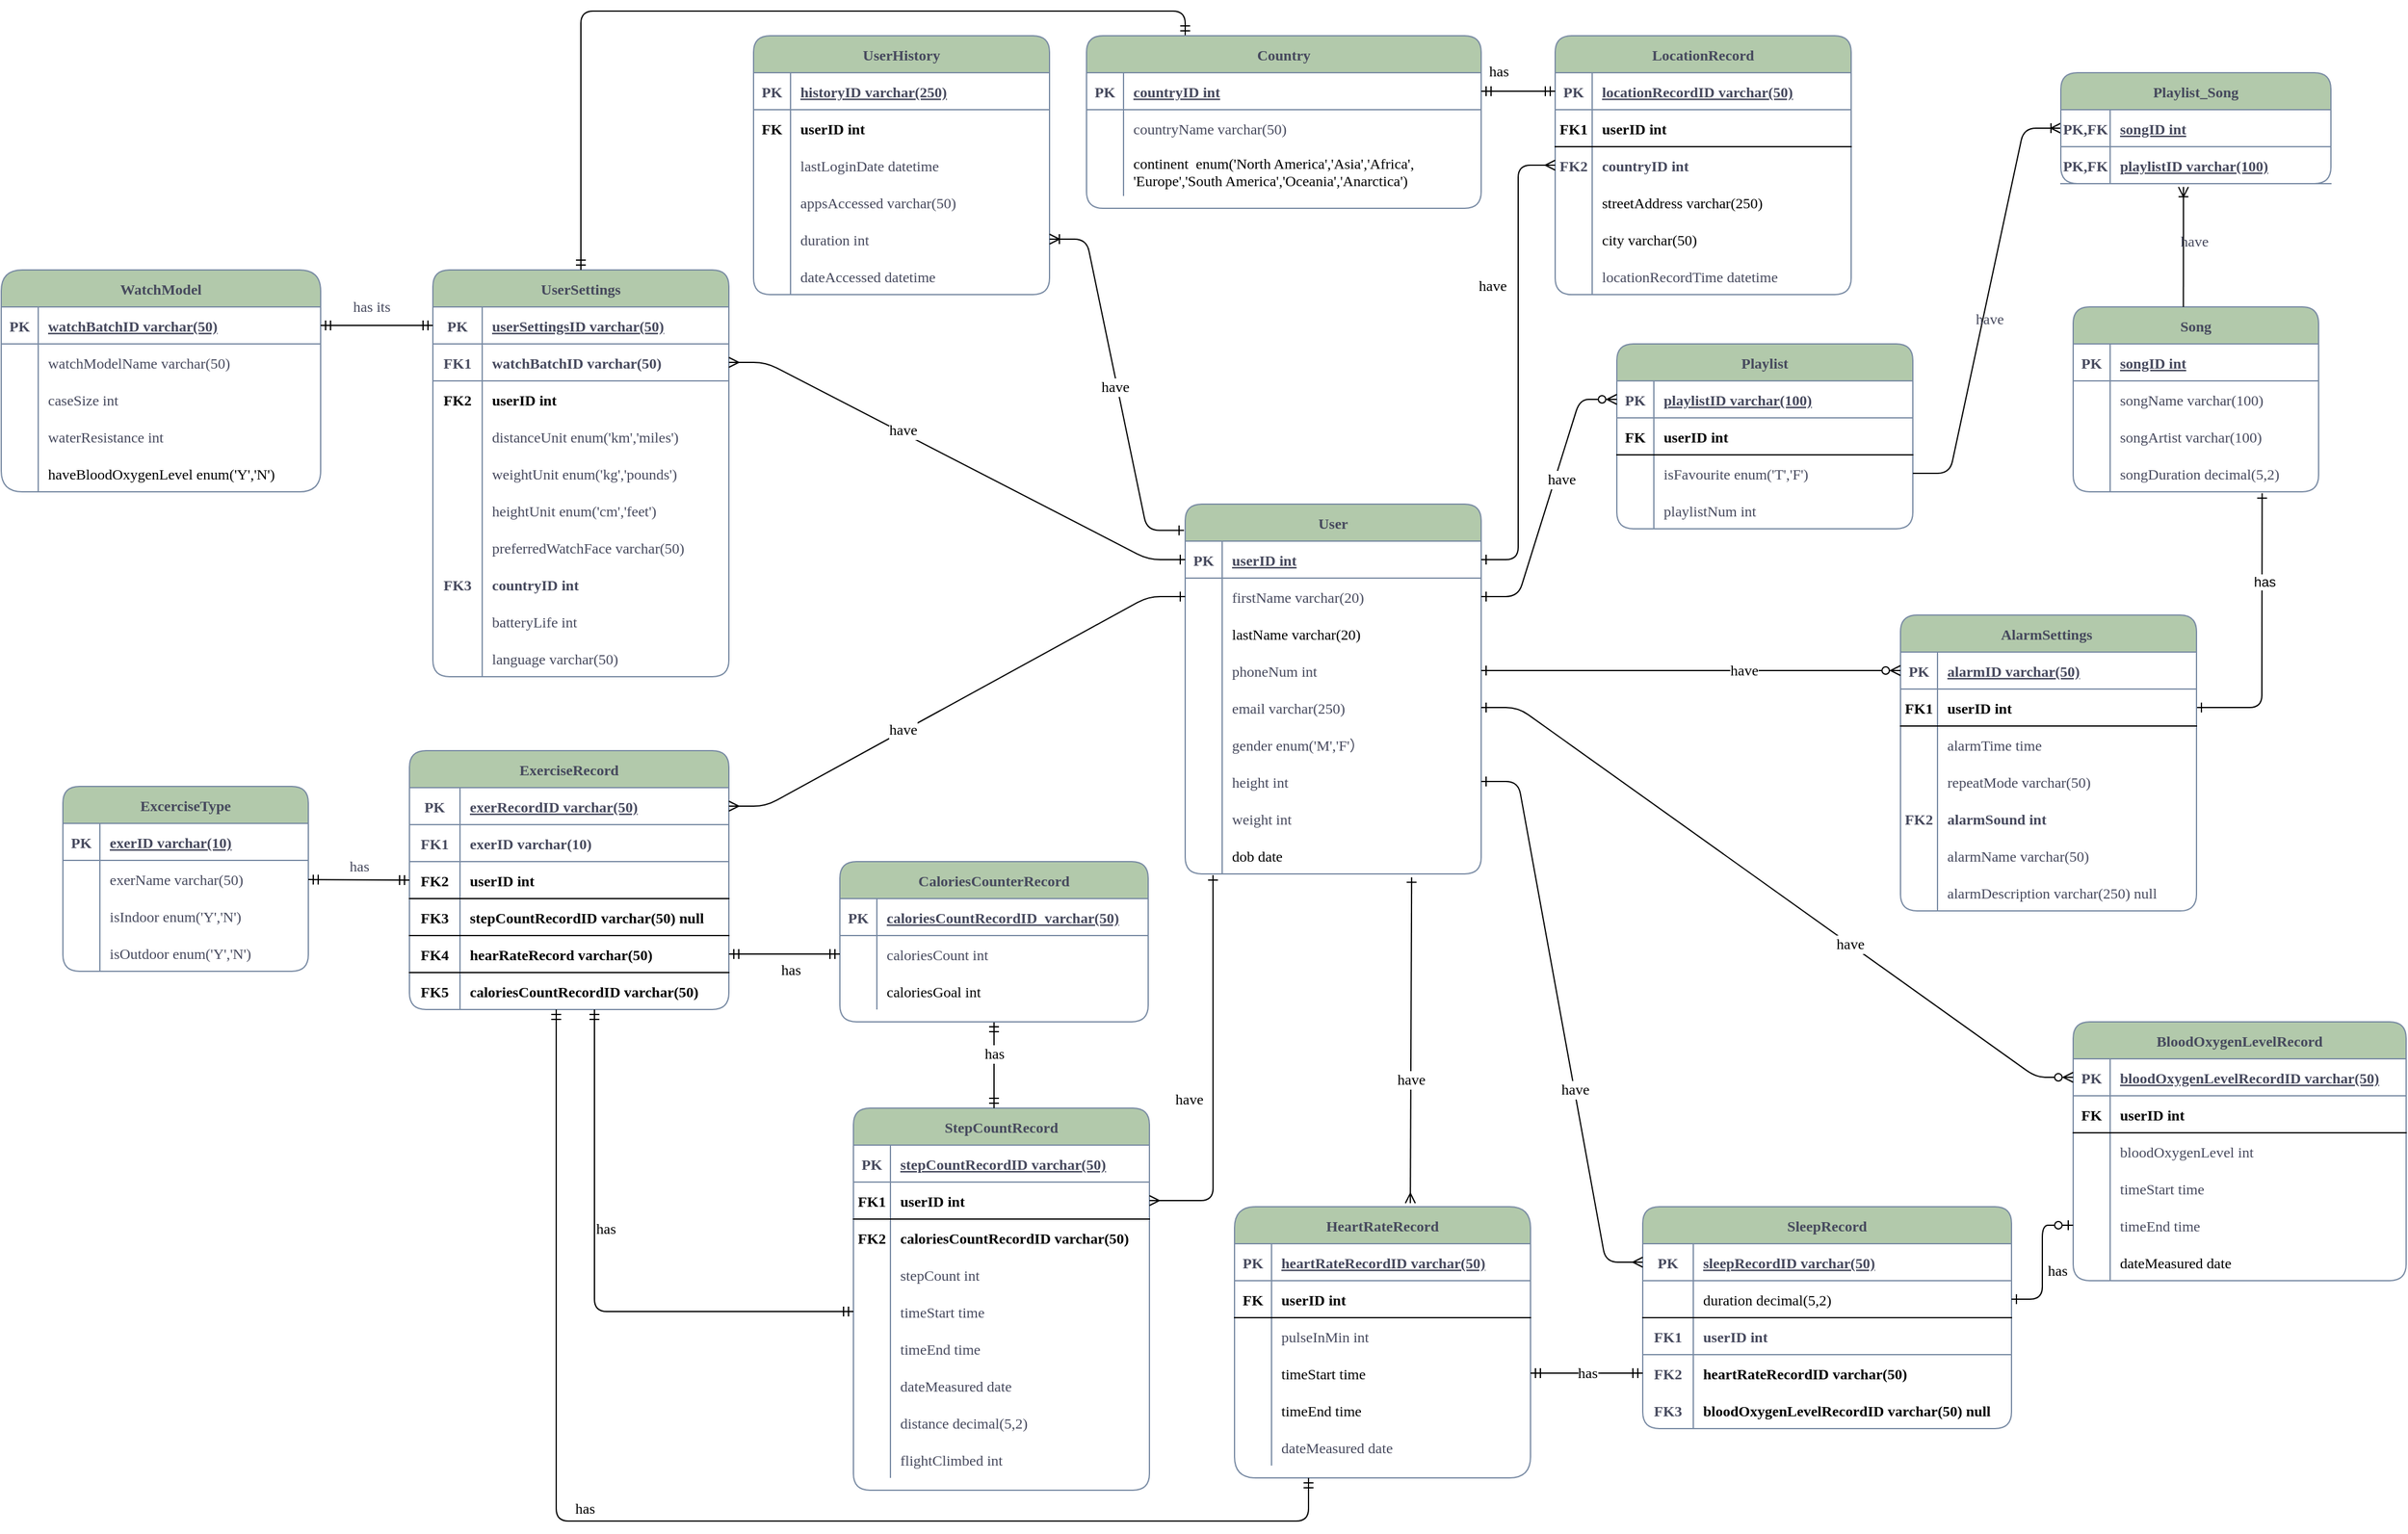 <mxfile version="20.8.10" type="device"><diagram name="Page-1" id="MH2O_vter6UIkNoyfu0j"><mxGraphModel dx="1299" dy="1996" grid="1" gridSize="10" guides="1" tooltips="1" connect="1" arrows="1" fold="1" page="1" pageScale="1" pageWidth="827" pageHeight="1169" background="#ffffff" math="0" shadow="0"><root><mxCell id="0"/><mxCell id="1" parent="0"/><mxCell id="OEFnsrgYxhtVnQvXlNOY-1" value="User" style="shape=table;startSize=30;container=1;collapsible=1;childLayout=tableLayout;fixedRows=1;rowLines=0;fontStyle=1;align=center;resizeLast=1;labelBackgroundColor=none;fillColor=#B2C9AB;strokeColor=#788AA3;fontColor=#46495D;rounded=1;fontFamily=Times New Roman;fontSize=12;" parent="1" vertex="1"><mxGeometry x="360" y="-740" width="240" height="300" as="geometry"><mxRectangle x="120" y="40" width="70" height="30" as="alternateBounds"/></mxGeometry></mxCell><mxCell id="OEFnsrgYxhtVnQvXlNOY-2" value="" style="shape=tableRow;horizontal=0;startSize=0;swimlaneHead=0;swimlaneBody=0;fillColor=none;collapsible=0;dropTarget=0;points=[[0,0.5],[1,0.5]];portConstraint=eastwest;top=0;left=0;right=0;bottom=1;labelBackgroundColor=none;strokeColor=#788AA3;fontColor=#46495D;rounded=1;fontFamily=Times New Roman;fontSize=12;" parent="OEFnsrgYxhtVnQvXlNOY-1" vertex="1"><mxGeometry y="30" width="240" height="30" as="geometry"/></mxCell><mxCell id="OEFnsrgYxhtVnQvXlNOY-3" value="PK" style="shape=partialRectangle;connectable=0;fillColor=none;top=0;left=0;bottom=0;right=0;fontStyle=1;overflow=hidden;labelBackgroundColor=none;strokeColor=#788AA3;fontColor=#46495D;rounded=1;fontFamily=Times New Roman;fontSize=12;" parent="OEFnsrgYxhtVnQvXlNOY-2" vertex="1"><mxGeometry width="30" height="30" as="geometry"><mxRectangle width="30" height="30" as="alternateBounds"/></mxGeometry></mxCell><mxCell id="OEFnsrgYxhtVnQvXlNOY-4" value="userID int" style="shape=partialRectangle;connectable=0;fillColor=none;top=0;left=0;bottom=0;right=0;align=left;spacingLeft=6;fontStyle=5;overflow=hidden;labelBackgroundColor=none;strokeColor=#788AA3;fontColor=#46495D;rounded=1;fontFamily=Times New Roman;fontSize=12;" parent="OEFnsrgYxhtVnQvXlNOY-2" vertex="1"><mxGeometry x="30" width="210" height="30" as="geometry"><mxRectangle width="210" height="30" as="alternateBounds"/></mxGeometry></mxCell><mxCell id="OEFnsrgYxhtVnQvXlNOY-5" value="" style="shape=tableRow;horizontal=0;startSize=0;swimlaneHead=0;swimlaneBody=0;fillColor=none;collapsible=0;dropTarget=0;points=[[0,0.5],[1,0.5]];portConstraint=eastwest;top=0;left=0;right=0;bottom=0;labelBackgroundColor=none;strokeColor=#788AA3;fontColor=#46495D;rounded=1;fontFamily=Times New Roman;fontSize=12;" parent="OEFnsrgYxhtVnQvXlNOY-1" vertex="1"><mxGeometry y="60" width="240" height="30" as="geometry"/></mxCell><mxCell id="OEFnsrgYxhtVnQvXlNOY-6" value="" style="shape=partialRectangle;connectable=0;fillColor=none;top=0;left=0;bottom=0;right=0;editable=1;overflow=hidden;labelBackgroundColor=none;strokeColor=#788AA3;fontColor=#46495D;rounded=1;fontFamily=Times New Roman;fontSize=12;" parent="OEFnsrgYxhtVnQvXlNOY-5" vertex="1"><mxGeometry width="30" height="30" as="geometry"><mxRectangle width="30" height="30" as="alternateBounds"/></mxGeometry></mxCell><mxCell id="OEFnsrgYxhtVnQvXlNOY-7" value="firstName varchar(20)" style="shape=partialRectangle;connectable=0;fillColor=none;top=0;left=0;bottom=0;right=0;align=left;spacingLeft=6;overflow=hidden;labelBackgroundColor=none;strokeColor=#788AA3;fontColor=#46495D;rounded=1;fontFamily=Times New Roman;fontSize=12;" parent="OEFnsrgYxhtVnQvXlNOY-5" vertex="1"><mxGeometry x="30" width="210" height="30" as="geometry"><mxRectangle width="210" height="30" as="alternateBounds"/></mxGeometry></mxCell><mxCell id="WsWu8K-G1JwHv0DbGxJd-22" value="" style="shape=tableRow;horizontal=0;startSize=0;swimlaneHead=0;swimlaneBody=0;fillColor=none;collapsible=0;dropTarget=0;points=[[0,0.5],[1,0.5]];portConstraint=eastwest;top=0;left=0;right=0;bottom=0;" vertex="1" parent="OEFnsrgYxhtVnQvXlNOY-1"><mxGeometry y="90" width="240" height="30" as="geometry"/></mxCell><mxCell id="WsWu8K-G1JwHv0DbGxJd-23" value="" style="shape=partialRectangle;connectable=0;fillColor=none;top=0;left=0;bottom=0;right=0;fontStyle=0;overflow=hidden;" vertex="1" parent="WsWu8K-G1JwHv0DbGxJd-22"><mxGeometry width="30" height="30" as="geometry"><mxRectangle width="30" height="30" as="alternateBounds"/></mxGeometry></mxCell><mxCell id="WsWu8K-G1JwHv0DbGxJd-24" value="lastName varchar(20)" style="shape=partialRectangle;connectable=0;fillColor=none;top=0;left=0;bottom=0;right=0;align=left;spacingLeft=6;fontStyle=0;overflow=hidden;fontFamily=Times New Roman;" vertex="1" parent="WsWu8K-G1JwHv0DbGxJd-22"><mxGeometry x="30" width="210" height="30" as="geometry"><mxRectangle width="210" height="30" as="alternateBounds"/></mxGeometry></mxCell><mxCell id="OEFnsrgYxhtVnQvXlNOY-8" value="" style="shape=tableRow;horizontal=0;startSize=0;swimlaneHead=0;swimlaneBody=0;fillColor=none;collapsible=0;dropTarget=0;points=[[0,0.5],[1,0.5]];portConstraint=eastwest;top=0;left=0;right=0;bottom=0;labelBackgroundColor=none;strokeColor=#788AA3;fontColor=#46495D;rounded=1;fontFamily=Times New Roman;fontSize=12;" parent="OEFnsrgYxhtVnQvXlNOY-1" vertex="1"><mxGeometry y="120" width="240" height="30" as="geometry"/></mxCell><mxCell id="OEFnsrgYxhtVnQvXlNOY-9" value="" style="shape=partialRectangle;connectable=0;fillColor=none;top=0;left=0;bottom=0;right=0;editable=1;overflow=hidden;labelBackgroundColor=none;strokeColor=#788AA3;fontColor=#46495D;rounded=1;fontFamily=Times New Roman;fontSize=12;" parent="OEFnsrgYxhtVnQvXlNOY-8" vertex="1"><mxGeometry width="30" height="30" as="geometry"><mxRectangle width="30" height="30" as="alternateBounds"/></mxGeometry></mxCell><mxCell id="OEFnsrgYxhtVnQvXlNOY-10" value="phoneNum int" style="shape=partialRectangle;connectable=0;fillColor=none;top=0;left=0;bottom=0;right=0;align=left;spacingLeft=6;overflow=hidden;labelBackgroundColor=none;strokeColor=#788AA3;fontColor=#46495D;rounded=1;fontFamily=Times New Roman;fontSize=12;" parent="OEFnsrgYxhtVnQvXlNOY-8" vertex="1"><mxGeometry x="30" width="210" height="30" as="geometry"><mxRectangle width="210" height="30" as="alternateBounds"/></mxGeometry></mxCell><mxCell id="iq_ziozdmiw2RY3dWetM-3" value="" style="shape=tableRow;horizontal=0;startSize=0;swimlaneHead=0;swimlaneBody=0;fillColor=none;collapsible=0;dropTarget=0;points=[[0,0.5],[1,0.5]];portConstraint=eastwest;top=0;left=0;right=0;bottom=0;labelBackgroundColor=none;strokeColor=#788AA3;fontColor=#46495D;rounded=1;fontFamily=Times New Roman;fontSize=12;" parent="OEFnsrgYxhtVnQvXlNOY-1" vertex="1"><mxGeometry y="150" width="240" height="30" as="geometry"/></mxCell><mxCell id="iq_ziozdmiw2RY3dWetM-4" value="" style="shape=partialRectangle;connectable=0;fillColor=none;top=0;left=0;bottom=0;right=0;editable=1;overflow=hidden;labelBackgroundColor=none;strokeColor=#788AA3;fontColor=#46495D;rounded=1;fontFamily=Times New Roman;fontSize=12;" parent="iq_ziozdmiw2RY3dWetM-3" vertex="1"><mxGeometry width="30" height="30" as="geometry"><mxRectangle width="30" height="30" as="alternateBounds"/></mxGeometry></mxCell><mxCell id="iq_ziozdmiw2RY3dWetM-5" value="email varchar(250)" style="shape=partialRectangle;connectable=0;fillColor=none;top=0;left=0;bottom=0;right=0;align=left;spacingLeft=6;overflow=hidden;labelBackgroundColor=none;strokeColor=#788AA3;fontColor=#46495D;rounded=1;fontFamily=Times New Roman;fontSize=12;" parent="iq_ziozdmiw2RY3dWetM-3" vertex="1"><mxGeometry x="30" width="210" height="30" as="geometry"><mxRectangle width="210" height="30" as="alternateBounds"/></mxGeometry></mxCell><mxCell id="OEFnsrgYxhtVnQvXlNOY-11" value="" style="shape=tableRow;horizontal=0;startSize=0;swimlaneHead=0;swimlaneBody=0;fillColor=none;collapsible=0;dropTarget=0;points=[[0,0.5],[1,0.5]];portConstraint=eastwest;top=0;left=0;right=0;bottom=0;labelBackgroundColor=none;strokeColor=#788AA3;fontColor=#46495D;rounded=1;fontFamily=Times New Roman;fontSize=12;" parent="OEFnsrgYxhtVnQvXlNOY-1" vertex="1"><mxGeometry y="180" width="240" height="30" as="geometry"/></mxCell><mxCell id="OEFnsrgYxhtVnQvXlNOY-12" value="" style="shape=partialRectangle;connectable=0;fillColor=none;top=0;left=0;bottom=0;right=0;editable=1;overflow=hidden;labelBackgroundColor=none;strokeColor=#788AA3;fontColor=#46495D;rounded=1;fontFamily=Times New Roman;fontSize=12;" parent="OEFnsrgYxhtVnQvXlNOY-11" vertex="1"><mxGeometry width="30" height="30" as="geometry"><mxRectangle width="30" height="30" as="alternateBounds"/></mxGeometry></mxCell><mxCell id="OEFnsrgYxhtVnQvXlNOY-13" value="gender enum('M','F'）" style="shape=partialRectangle;connectable=0;fillColor=none;top=0;left=0;bottom=0;right=0;align=left;spacingLeft=6;overflow=hidden;labelBackgroundColor=none;strokeColor=#788AA3;fontColor=#46495D;rounded=1;fontFamily=Times New Roman;fontSize=12;" parent="OEFnsrgYxhtVnQvXlNOY-11" vertex="1"><mxGeometry x="30" width="210" height="30" as="geometry"><mxRectangle width="210" height="30" as="alternateBounds"/></mxGeometry></mxCell><mxCell id="iq_ziozdmiw2RY3dWetM-7" value="" style="shape=tableRow;horizontal=0;startSize=0;swimlaneHead=0;swimlaneBody=0;fillColor=none;collapsible=0;dropTarget=0;points=[[0,0.5],[1,0.5]];portConstraint=eastwest;top=0;left=0;right=0;bottom=0;labelBackgroundColor=none;strokeColor=#788AA3;fontColor=#46495D;rounded=1;fontFamily=Times New Roman;fontSize=12;" parent="OEFnsrgYxhtVnQvXlNOY-1" vertex="1"><mxGeometry y="210" width="240" height="30" as="geometry"/></mxCell><mxCell id="iq_ziozdmiw2RY3dWetM-8" value="" style="shape=partialRectangle;connectable=0;fillColor=none;top=0;left=0;bottom=0;right=0;editable=1;overflow=hidden;labelBackgroundColor=none;strokeColor=#788AA3;fontColor=#46495D;rounded=1;fontFamily=Times New Roman;fontSize=12;" parent="iq_ziozdmiw2RY3dWetM-7" vertex="1"><mxGeometry width="30" height="30" as="geometry"><mxRectangle width="30" height="30" as="alternateBounds"/></mxGeometry></mxCell><mxCell id="iq_ziozdmiw2RY3dWetM-9" value="height int" style="shape=partialRectangle;connectable=0;fillColor=none;top=0;left=0;bottom=0;right=0;align=left;spacingLeft=6;overflow=hidden;labelBackgroundColor=none;strokeColor=#788AA3;fontColor=#46495D;rounded=1;fontFamily=Times New Roman;fontSize=12;" parent="iq_ziozdmiw2RY3dWetM-7" vertex="1"><mxGeometry x="30" width="210" height="30" as="geometry"><mxRectangle width="210" height="30" as="alternateBounds"/></mxGeometry></mxCell><mxCell id="iq_ziozdmiw2RY3dWetM-11" value="" style="shape=tableRow;horizontal=0;startSize=0;swimlaneHead=0;swimlaneBody=0;fillColor=none;collapsible=0;dropTarget=0;points=[[0,0.5],[1,0.5]];portConstraint=eastwest;top=0;left=0;right=0;bottom=0;labelBackgroundColor=none;strokeColor=#788AA3;fontColor=#46495D;rounded=1;fontFamily=Times New Roman;fontSize=12;" parent="OEFnsrgYxhtVnQvXlNOY-1" vertex="1"><mxGeometry y="240" width="240" height="30" as="geometry"/></mxCell><mxCell id="iq_ziozdmiw2RY3dWetM-12" value="" style="shape=partialRectangle;connectable=0;fillColor=none;top=0;left=0;bottom=0;right=0;editable=1;overflow=hidden;labelBackgroundColor=none;strokeColor=#788AA3;fontColor=#46495D;rounded=1;fontFamily=Times New Roman;fontSize=12;" parent="iq_ziozdmiw2RY3dWetM-11" vertex="1"><mxGeometry width="30" height="30" as="geometry"><mxRectangle width="30" height="30" as="alternateBounds"/></mxGeometry></mxCell><mxCell id="iq_ziozdmiw2RY3dWetM-13" value="weight int" style="shape=partialRectangle;connectable=0;fillColor=none;top=0;left=0;bottom=0;right=0;align=left;spacingLeft=6;overflow=hidden;labelBackgroundColor=none;strokeColor=#788AA3;fontColor=#46495D;rounded=1;fontFamily=Times New Roman;fontSize=12;" parent="iq_ziozdmiw2RY3dWetM-11" vertex="1"><mxGeometry x="30" width="210" height="30" as="geometry"><mxRectangle width="210" height="30" as="alternateBounds"/></mxGeometry></mxCell><mxCell id="baUqgDZ_THvDAA-30kLl-113" value="" style="shape=tableRow;horizontal=0;startSize=0;swimlaneHead=0;swimlaneBody=0;fillColor=none;collapsible=0;dropTarget=0;points=[[0,0.5],[1,0.5]];portConstraint=eastwest;top=0;left=0;right=0;bottom=0;fontFamily=Times New Roman;fontSize=12;" parent="OEFnsrgYxhtVnQvXlNOY-1" vertex="1"><mxGeometry y="270" width="240" height="30" as="geometry"/></mxCell><mxCell id="baUqgDZ_THvDAA-30kLl-114" value="" style="shape=partialRectangle;connectable=0;fillColor=none;top=0;left=0;bottom=0;right=0;editable=1;overflow=hidden;fontFamily=Times New Roman;fontSize=12;" parent="baUqgDZ_THvDAA-30kLl-113" vertex="1"><mxGeometry width="30" height="30" as="geometry"><mxRectangle width="30" height="30" as="alternateBounds"/></mxGeometry></mxCell><mxCell id="baUqgDZ_THvDAA-30kLl-115" value="dob date" style="shape=partialRectangle;connectable=0;fillColor=none;top=0;left=0;bottom=0;right=0;align=left;spacingLeft=6;overflow=hidden;fontFamily=Times New Roman;fontSize=12;" parent="baUqgDZ_THvDAA-30kLl-113" vertex="1"><mxGeometry x="30" width="210" height="30" as="geometry"><mxRectangle width="210" height="30" as="alternateBounds"/></mxGeometry></mxCell><mxCell id="iq_ziozdmiw2RY3dWetM-51" value="UserHistory" style="shape=table;startSize=30;container=1;collapsible=1;childLayout=tableLayout;fixedRows=1;rowLines=0;fontStyle=1;align=center;resizeLast=1;labelBackgroundColor=none;fillColor=#B2C9AB;strokeColor=#788AA3;fontColor=#46495D;rounded=1;fontFamily=Times New Roman;fontSize=12;" parent="1" vertex="1"><mxGeometry x="10" y="-1120" width="240" height="210" as="geometry"><mxRectangle x="120" y="80" width="70" height="30" as="alternateBounds"/></mxGeometry></mxCell><mxCell id="iq_ziozdmiw2RY3dWetM-73" value="" style="shape=tableRow;horizontal=0;startSize=0;swimlaneHead=0;swimlaneBody=0;fillColor=none;collapsible=0;dropTarget=0;points=[[0,0.5],[1,0.5]];portConstraint=eastwest;top=0;left=0;right=0;bottom=1;labelBackgroundColor=none;strokeColor=#788AA3;fontColor=#46495D;rounded=1;fontFamily=Times New Roman;fontSize=12;" parent="iq_ziozdmiw2RY3dWetM-51" vertex="1"><mxGeometry y="30" width="240" height="30" as="geometry"/></mxCell><mxCell id="iq_ziozdmiw2RY3dWetM-74" value="PK" style="shape=partialRectangle;connectable=0;fillColor=none;top=0;left=0;bottom=0;right=0;fontStyle=1;overflow=hidden;labelBackgroundColor=none;strokeColor=#788AA3;fontColor=#46495D;rounded=1;fontFamily=Times New Roman;fontSize=12;" parent="iq_ziozdmiw2RY3dWetM-73" vertex="1"><mxGeometry width="30" height="30" as="geometry"><mxRectangle width="30" height="30" as="alternateBounds"/></mxGeometry></mxCell><mxCell id="iq_ziozdmiw2RY3dWetM-75" value="historyID varchar(250)" style="shape=partialRectangle;connectable=0;fillColor=none;top=0;left=0;bottom=0;right=0;align=left;spacingLeft=6;fontStyle=5;overflow=hidden;labelBackgroundColor=none;strokeColor=#788AA3;fontColor=#46495D;rounded=1;fontFamily=Times New Roman;fontSize=12;" parent="iq_ziozdmiw2RY3dWetM-73" vertex="1"><mxGeometry x="30" width="210" height="30" as="geometry"><mxRectangle width="210" height="30" as="alternateBounds"/></mxGeometry></mxCell><mxCell id="baUqgDZ_THvDAA-30kLl-116" value="" style="shape=tableRow;horizontal=0;startSize=0;swimlaneHead=0;swimlaneBody=0;fillColor=none;collapsible=0;dropTarget=0;points=[[0,0.5],[1,0.5]];portConstraint=eastwest;top=0;left=0;right=0;bottom=0;fontFamily=Times New Roman;fontSize=12;fontStyle=0" parent="iq_ziozdmiw2RY3dWetM-51" vertex="1"><mxGeometry y="60" width="240" height="30" as="geometry"/></mxCell><mxCell id="baUqgDZ_THvDAA-30kLl-117" value="FK" style="shape=partialRectangle;connectable=0;fillColor=none;top=0;left=0;bottom=0;right=0;fontStyle=1;overflow=hidden;fontFamily=Times New Roman;fontSize=12;" parent="baUqgDZ_THvDAA-30kLl-116" vertex="1"><mxGeometry width="30" height="30" as="geometry"><mxRectangle width="30" height="30" as="alternateBounds"/></mxGeometry></mxCell><mxCell id="baUqgDZ_THvDAA-30kLl-118" value="userID int" style="shape=partialRectangle;connectable=0;fillColor=none;top=0;left=0;bottom=0;right=0;align=left;spacingLeft=6;fontStyle=1;overflow=hidden;fontFamily=Times New Roman;fontSize=12;" parent="baUqgDZ_THvDAA-30kLl-116" vertex="1"><mxGeometry x="30" width="210" height="30" as="geometry"><mxRectangle width="210" height="30" as="alternateBounds"/></mxGeometry></mxCell><mxCell id="iq_ziozdmiw2RY3dWetM-55" value="" style="shape=tableRow;horizontal=0;startSize=0;swimlaneHead=0;swimlaneBody=0;fillColor=none;collapsible=0;dropTarget=0;points=[[0,0.5],[1,0.5]];portConstraint=eastwest;top=0;left=0;right=0;bottom=0;labelBackgroundColor=none;strokeColor=#788AA3;fontColor=#46495D;rounded=1;fontFamily=Times New Roman;fontSize=12;" parent="iq_ziozdmiw2RY3dWetM-51" vertex="1"><mxGeometry y="90" width="240" height="30" as="geometry"/></mxCell><mxCell id="iq_ziozdmiw2RY3dWetM-56" value="" style="shape=partialRectangle;connectable=0;fillColor=none;top=0;left=0;bottom=0;right=0;editable=1;overflow=hidden;labelBackgroundColor=none;strokeColor=#788AA3;fontColor=#46495D;rounded=1;fontFamily=Times New Roman;fontSize=12;" parent="iq_ziozdmiw2RY3dWetM-55" vertex="1"><mxGeometry width="30" height="30" as="geometry"><mxRectangle width="30" height="30" as="alternateBounds"/></mxGeometry></mxCell><mxCell id="iq_ziozdmiw2RY3dWetM-57" value="lastLoginDate datetime" style="shape=partialRectangle;connectable=0;fillColor=none;top=0;left=0;bottom=0;right=0;align=left;spacingLeft=6;overflow=hidden;labelBackgroundColor=none;strokeColor=#788AA3;fontColor=#46495D;rounded=1;fontFamily=Times New Roman;fontSize=12;" parent="iq_ziozdmiw2RY3dWetM-55" vertex="1"><mxGeometry x="30" width="210" height="30" as="geometry"><mxRectangle width="210" height="30" as="alternateBounds"/></mxGeometry></mxCell><mxCell id="iq_ziozdmiw2RY3dWetM-58" value="" style="shape=tableRow;horizontal=0;startSize=0;swimlaneHead=0;swimlaneBody=0;fillColor=none;collapsible=0;dropTarget=0;points=[[0,0.5],[1,0.5]];portConstraint=eastwest;top=0;left=0;right=0;bottom=0;labelBackgroundColor=none;strokeColor=#788AA3;fontColor=#46495D;rounded=1;fontFamily=Times New Roman;fontSize=12;" parent="iq_ziozdmiw2RY3dWetM-51" vertex="1"><mxGeometry y="120" width="240" height="30" as="geometry"/></mxCell><mxCell id="iq_ziozdmiw2RY3dWetM-59" value="" style="shape=partialRectangle;connectable=0;fillColor=none;top=0;left=0;bottom=0;right=0;editable=1;overflow=hidden;labelBackgroundColor=none;strokeColor=#788AA3;fontColor=#46495D;rounded=1;fontFamily=Times New Roman;fontSize=12;" parent="iq_ziozdmiw2RY3dWetM-58" vertex="1"><mxGeometry width="30" height="30" as="geometry"><mxRectangle width="30" height="30" as="alternateBounds"/></mxGeometry></mxCell><mxCell id="iq_ziozdmiw2RY3dWetM-60" value="appsAccessed varchar(50)" style="shape=partialRectangle;connectable=0;fillColor=none;top=0;left=0;bottom=0;right=0;align=left;spacingLeft=6;overflow=hidden;labelBackgroundColor=none;strokeColor=#788AA3;fontColor=#46495D;rounded=1;fontFamily=Times New Roman;fontSize=12;" parent="iq_ziozdmiw2RY3dWetM-58" vertex="1"><mxGeometry x="30" width="210" height="30" as="geometry"><mxRectangle width="210" height="30" as="alternateBounds"/></mxGeometry></mxCell><mxCell id="iq_ziozdmiw2RY3dWetM-67" value="" style="shape=tableRow;horizontal=0;startSize=0;swimlaneHead=0;swimlaneBody=0;fillColor=none;collapsible=0;dropTarget=0;points=[[0,0.5],[1,0.5]];portConstraint=eastwest;top=0;left=0;right=0;bottom=0;labelBackgroundColor=none;strokeColor=#788AA3;fontColor=#46495D;rounded=1;fontFamily=Times New Roman;fontSize=12;" parent="iq_ziozdmiw2RY3dWetM-51" vertex="1"><mxGeometry y="150" width="240" height="30" as="geometry"/></mxCell><mxCell id="iq_ziozdmiw2RY3dWetM-68" value="" style="shape=partialRectangle;connectable=0;fillColor=none;top=0;left=0;bottom=0;right=0;editable=1;overflow=hidden;labelBackgroundColor=none;strokeColor=#788AA3;fontColor=#46495D;rounded=1;fontFamily=Times New Roman;fontSize=12;" parent="iq_ziozdmiw2RY3dWetM-67" vertex="1"><mxGeometry width="30" height="30" as="geometry"><mxRectangle width="30" height="30" as="alternateBounds"/></mxGeometry></mxCell><mxCell id="iq_ziozdmiw2RY3dWetM-69" value="duration int" style="shape=partialRectangle;connectable=0;fillColor=none;top=0;left=0;bottom=0;right=0;align=left;spacingLeft=6;overflow=hidden;labelBackgroundColor=none;strokeColor=#788AA3;fontColor=#46495D;rounded=1;fontFamily=Times New Roman;fontSize=12;" parent="iq_ziozdmiw2RY3dWetM-67" vertex="1"><mxGeometry x="30" width="210" height="30" as="geometry"><mxRectangle width="210" height="30" as="alternateBounds"/></mxGeometry></mxCell><mxCell id="iq_ziozdmiw2RY3dWetM-70" value="" style="shape=tableRow;horizontal=0;startSize=0;swimlaneHead=0;swimlaneBody=0;fillColor=none;collapsible=0;dropTarget=0;points=[[0,0.5],[1,0.5]];portConstraint=eastwest;top=0;left=0;right=0;bottom=0;labelBackgroundColor=none;strokeColor=#788AA3;fontColor=#46495D;rounded=1;fontFamily=Times New Roman;fontSize=12;" parent="iq_ziozdmiw2RY3dWetM-51" vertex="1"><mxGeometry y="180" width="240" height="30" as="geometry"/></mxCell><mxCell id="iq_ziozdmiw2RY3dWetM-71" value="" style="shape=partialRectangle;connectable=0;fillColor=none;top=0;left=0;bottom=0;right=0;editable=1;overflow=hidden;labelBackgroundColor=none;strokeColor=#788AA3;fontColor=#46495D;rounded=1;fontFamily=Times New Roman;fontSize=12;" parent="iq_ziozdmiw2RY3dWetM-70" vertex="1"><mxGeometry width="30" height="30" as="geometry"><mxRectangle width="30" height="30" as="alternateBounds"/></mxGeometry></mxCell><mxCell id="iq_ziozdmiw2RY3dWetM-72" value="dateAccessed datetime" style="shape=partialRectangle;connectable=0;fillColor=none;top=0;left=0;bottom=0;right=0;align=left;spacingLeft=6;overflow=hidden;labelBackgroundColor=none;strokeColor=#788AA3;fontColor=#46495D;rounded=1;fontFamily=Times New Roman;fontSize=12;" parent="iq_ziozdmiw2RY3dWetM-70" vertex="1"><mxGeometry x="30" width="210" height="30" as="geometry"><mxRectangle width="210" height="30" as="alternateBounds"/></mxGeometry></mxCell><mxCell id="iq_ziozdmiw2RY3dWetM-78" value="HeartRateRecord" style="shape=table;startSize=30;container=1;collapsible=1;childLayout=tableLayout;fixedRows=1;rowLines=0;fontStyle=1;align=center;resizeLast=1;labelBackgroundColor=none;fillColor=#B2C9AB;strokeColor=#788AA3;fontColor=#46495D;rounded=1;fontFamily=Times New Roman;arcSize=19;fontSize=12;" parent="1" vertex="1"><mxGeometry x="400" y="-170" width="240" height="220" as="geometry"><mxRectangle x="120" y="80" width="70" height="30" as="alternateBounds"/></mxGeometry></mxCell><mxCell id="KZzp8yw7wNjRUEdpg0ar-45" value="" style="shape=tableRow;horizontal=0;startSize=0;swimlaneHead=0;swimlaneBody=0;fillColor=none;collapsible=0;dropTarget=0;points=[[0,0.5],[1,0.5]];portConstraint=eastwest;top=0;left=0;right=0;bottom=1;labelBackgroundColor=none;strokeColor=#788AA3;fontColor=#46495D;rounded=1;fontFamily=Times New Roman;fontSize=12;" parent="iq_ziozdmiw2RY3dWetM-78" vertex="1"><mxGeometry y="30" width="240" height="30" as="geometry"/></mxCell><mxCell id="KZzp8yw7wNjRUEdpg0ar-46" value="PK" style="shape=partialRectangle;connectable=0;fillColor=none;top=0;left=0;bottom=0;right=0;fontStyle=1;overflow=hidden;labelBackgroundColor=none;strokeColor=#788AA3;fontColor=#46495D;rounded=1;fontFamily=Times New Roman;fontSize=12;" parent="KZzp8yw7wNjRUEdpg0ar-45" vertex="1"><mxGeometry width="30" height="30" as="geometry"><mxRectangle width="30" height="30" as="alternateBounds"/></mxGeometry></mxCell><mxCell id="KZzp8yw7wNjRUEdpg0ar-47" value="heartRateRecordID varchar(50)" style="shape=partialRectangle;connectable=0;fillColor=none;top=0;left=0;bottom=0;right=0;align=left;spacingLeft=6;fontStyle=5;overflow=hidden;labelBackgroundColor=none;strokeColor=#788AA3;fontColor=#46495D;rounded=1;fontFamily=Times New Roman;fontSize=12;" parent="KZzp8yw7wNjRUEdpg0ar-45" vertex="1"><mxGeometry x="30" width="210" height="30" as="geometry"><mxRectangle width="210" height="30" as="alternateBounds"/></mxGeometry></mxCell><mxCell id="baUqgDZ_THvDAA-30kLl-126" value="" style="shape=tableRow;horizontal=0;startSize=0;swimlaneHead=0;swimlaneBody=0;fillColor=none;collapsible=0;dropTarget=0;points=[[0,0.5],[1,0.5]];portConstraint=eastwest;top=0;left=0;right=0;bottom=1;fontFamily=Times New Roman;fontSize=12;" parent="iq_ziozdmiw2RY3dWetM-78" vertex="1"><mxGeometry y="60" width="240" height="30" as="geometry"/></mxCell><mxCell id="baUqgDZ_THvDAA-30kLl-127" value="FK" style="shape=partialRectangle;connectable=0;fillColor=none;top=0;left=0;bottom=0;right=0;fontStyle=1;overflow=hidden;fontFamily=Times New Roman;fontSize=12;" parent="baUqgDZ_THvDAA-30kLl-126" vertex="1"><mxGeometry width="30" height="30" as="geometry"><mxRectangle width="30" height="30" as="alternateBounds"/></mxGeometry></mxCell><mxCell id="baUqgDZ_THvDAA-30kLl-128" value="userID int" style="shape=partialRectangle;connectable=0;fillColor=none;top=0;left=0;bottom=0;right=0;align=left;spacingLeft=6;fontStyle=1;overflow=hidden;fontFamily=Times New Roman;fontSize=12;" parent="baUqgDZ_THvDAA-30kLl-126" vertex="1"><mxGeometry x="30" width="210" height="30" as="geometry"><mxRectangle width="210" height="30" as="alternateBounds"/></mxGeometry></mxCell><mxCell id="iq_ziozdmiw2RY3dWetM-82" value="" style="shape=tableRow;horizontal=0;startSize=0;swimlaneHead=0;swimlaneBody=0;fillColor=none;collapsible=0;dropTarget=0;points=[[0,0.5],[1,0.5]];portConstraint=eastwest;top=0;left=0;right=0;bottom=0;labelBackgroundColor=none;strokeColor=#788AA3;fontColor=#46495D;rounded=1;fontFamily=Times New Roman;fontSize=12;" parent="iq_ziozdmiw2RY3dWetM-78" vertex="1"><mxGeometry y="90" width="240" height="30" as="geometry"/></mxCell><mxCell id="iq_ziozdmiw2RY3dWetM-83" value="" style="shape=partialRectangle;connectable=0;fillColor=none;top=0;left=0;bottom=0;right=0;editable=1;overflow=hidden;labelBackgroundColor=none;strokeColor=#788AA3;fontColor=#46495D;rounded=1;fontFamily=Times New Roman;fontSize=12;" parent="iq_ziozdmiw2RY3dWetM-82" vertex="1"><mxGeometry width="30" height="30" as="geometry"><mxRectangle width="30" height="30" as="alternateBounds"/></mxGeometry></mxCell><mxCell id="iq_ziozdmiw2RY3dWetM-84" value="pulseInMin int" style="shape=partialRectangle;connectable=0;fillColor=none;top=0;left=0;bottom=0;right=0;align=left;spacingLeft=6;overflow=hidden;labelBackgroundColor=none;strokeColor=#788AA3;fontColor=#46495D;rounded=1;fontFamily=Times New Roman;fontSize=12;" parent="iq_ziozdmiw2RY3dWetM-82" vertex="1"><mxGeometry x="30" width="210" height="30" as="geometry"><mxRectangle width="210" height="30" as="alternateBounds"/></mxGeometry></mxCell><mxCell id="iq_ziozdmiw2RY3dWetM-85" value="" style="shape=tableRow;horizontal=0;startSize=0;swimlaneHead=0;swimlaneBody=0;fillColor=none;collapsible=0;dropTarget=0;points=[[0,0.5],[1,0.5]];portConstraint=eastwest;top=0;left=0;right=0;bottom=0;labelBackgroundColor=none;strokeColor=#788AA3;fontColor=#46495D;rounded=1;fontFamily=Times New Roman;fontSize=12;" parent="iq_ziozdmiw2RY3dWetM-78" vertex="1"><mxGeometry y="120" width="240" height="30" as="geometry"/></mxCell><mxCell id="iq_ziozdmiw2RY3dWetM-86" value="" style="shape=partialRectangle;connectable=0;fillColor=none;top=0;left=0;bottom=0;right=0;editable=1;overflow=hidden;labelBackgroundColor=none;strokeColor=#788AA3;fontColor=#46495D;rounded=1;fontFamily=Times New Roman;fontSize=12;" parent="iq_ziozdmiw2RY3dWetM-85" vertex="1"><mxGeometry width="30" height="30" as="geometry"><mxRectangle width="30" height="30" as="alternateBounds"/></mxGeometry></mxCell><mxCell id="iq_ziozdmiw2RY3dWetM-87" value="timeStart time" style="shape=partialRectangle;connectable=0;fillColor=none;top=0;left=0;bottom=0;right=0;align=left;spacingLeft=6;overflow=hidden;labelBackgroundColor=none;strokeColor=inherit;rounded=1;fontFamily=Times New Roman;fontSize=12;" parent="iq_ziozdmiw2RY3dWetM-85" vertex="1"><mxGeometry x="30" width="210" height="30" as="geometry"><mxRectangle width="210" height="30" as="alternateBounds"/></mxGeometry></mxCell><mxCell id="iq_ziozdmiw2RY3dWetM-88" value="" style="shape=tableRow;horizontal=0;startSize=0;swimlaneHead=0;swimlaneBody=0;fillColor=none;collapsible=0;dropTarget=0;points=[[0,0.5],[1,0.5]];portConstraint=eastwest;top=0;left=0;right=0;bottom=0;labelBackgroundColor=none;strokeColor=#788AA3;fontColor=#46495D;rounded=1;fontFamily=Times New Roman;fontSize=12;" parent="iq_ziozdmiw2RY3dWetM-78" vertex="1"><mxGeometry y="150" width="240" height="30" as="geometry"/></mxCell><mxCell id="iq_ziozdmiw2RY3dWetM-89" value="" style="shape=partialRectangle;connectable=0;fillColor=none;top=0;left=0;bottom=0;right=0;editable=1;overflow=hidden;labelBackgroundColor=none;strokeColor=#788AA3;fontColor=#46495D;rounded=1;fontFamily=Times New Roman;fontSize=12;" parent="iq_ziozdmiw2RY3dWetM-88" vertex="1"><mxGeometry width="30" height="30" as="geometry"><mxRectangle width="30" height="30" as="alternateBounds"/></mxGeometry></mxCell><mxCell id="iq_ziozdmiw2RY3dWetM-90" value="timeEnd time" style="shape=partialRectangle;connectable=0;fillColor=none;top=0;left=0;bottom=0;right=0;align=left;spacingLeft=6;overflow=hidden;labelBackgroundColor=none;strokeColor=#000000;rounded=1;fontFamily=Times New Roman;fontSize=12;" parent="iq_ziozdmiw2RY3dWetM-88" vertex="1"><mxGeometry x="30" width="210" height="30" as="geometry"><mxRectangle width="210" height="30" as="alternateBounds"/></mxGeometry></mxCell><mxCell id="iq_ziozdmiw2RY3dWetM-91" value="" style="shape=tableRow;horizontal=0;startSize=0;swimlaneHead=0;swimlaneBody=0;fillColor=none;collapsible=0;dropTarget=0;points=[[0,0.5],[1,0.5]];portConstraint=eastwest;top=0;left=0;right=0;bottom=0;labelBackgroundColor=none;strokeColor=#788AA3;fontColor=#46495D;rounded=1;fontFamily=Times New Roman;fontSize=12;" parent="iq_ziozdmiw2RY3dWetM-78" vertex="1"><mxGeometry y="180" width="240" height="30" as="geometry"/></mxCell><mxCell id="iq_ziozdmiw2RY3dWetM-92" value="" style="shape=partialRectangle;connectable=0;fillColor=none;top=0;left=0;bottom=0;right=0;editable=1;overflow=hidden;labelBackgroundColor=none;strokeColor=#788AA3;fontColor=#46495D;rounded=1;fontFamily=Times New Roman;fontSize=12;" parent="iq_ziozdmiw2RY3dWetM-91" vertex="1"><mxGeometry width="30" height="30" as="geometry"><mxRectangle width="30" height="30" as="alternateBounds"/></mxGeometry></mxCell><mxCell id="iq_ziozdmiw2RY3dWetM-93" value="dateMeasured date" style="shape=partialRectangle;connectable=0;fillColor=none;top=0;left=0;bottom=0;right=0;align=left;spacingLeft=6;overflow=hidden;labelBackgroundColor=none;strokeColor=#788AA3;fontColor=#46495D;rounded=1;fontFamily=Times New Roman;fontSize=12;" parent="iq_ziozdmiw2RY3dWetM-91" vertex="1"><mxGeometry x="30" width="210" height="30" as="geometry"><mxRectangle width="210" height="30" as="alternateBounds"/></mxGeometry></mxCell><mxCell id="iq_ziozdmiw2RY3dWetM-107" value="ExcerciseType" style="shape=table;startSize=30;container=1;collapsible=1;childLayout=tableLayout;fixedRows=1;rowLines=0;fontStyle=1;align=center;resizeLast=1;labelBackgroundColor=none;fillColor=#B2C9AB;strokeColor=#788AA3;fontColor=#46495D;rounded=1;fontFamily=Times New Roman;fontSize=12;" parent="1" vertex="1"><mxGeometry x="-550" y="-511" width="199" height="150" as="geometry"><mxRectangle x="120" y="80" width="70" height="30" as="alternateBounds"/></mxGeometry></mxCell><mxCell id="iq_ziozdmiw2RY3dWetM-108" value="" style="shape=tableRow;horizontal=0;startSize=0;swimlaneHead=0;swimlaneBody=0;fillColor=none;collapsible=0;dropTarget=0;points=[[0,0.5],[1,0.5]];portConstraint=eastwest;top=0;left=0;right=0;bottom=1;labelBackgroundColor=none;strokeColor=#788AA3;fontColor=#46495D;rounded=1;fontFamily=Times New Roman;fontSize=12;" parent="iq_ziozdmiw2RY3dWetM-107" vertex="1"><mxGeometry y="30" width="199" height="30" as="geometry"/></mxCell><mxCell id="iq_ziozdmiw2RY3dWetM-109" value="PK" style="shape=partialRectangle;connectable=0;fillColor=none;top=0;left=0;bottom=0;right=0;fontStyle=1;overflow=hidden;labelBackgroundColor=none;strokeColor=#788AA3;fontColor=#46495D;rounded=1;fontFamily=Times New Roman;fontSize=12;" parent="iq_ziozdmiw2RY3dWetM-108" vertex="1"><mxGeometry width="30" height="30" as="geometry"><mxRectangle width="30" height="30" as="alternateBounds"/></mxGeometry></mxCell><mxCell id="iq_ziozdmiw2RY3dWetM-110" value="exerID varchar(10)" style="shape=partialRectangle;connectable=0;fillColor=none;top=0;left=0;bottom=0;right=0;align=left;spacingLeft=6;fontStyle=5;overflow=hidden;labelBackgroundColor=none;strokeColor=#788AA3;fontColor=#46495D;rounded=1;fontFamily=Times New Roman;fontSize=12;" parent="iq_ziozdmiw2RY3dWetM-108" vertex="1"><mxGeometry x="30" width="169" height="30" as="geometry"><mxRectangle width="169" height="30" as="alternateBounds"/></mxGeometry></mxCell><mxCell id="iq_ziozdmiw2RY3dWetM-111" value="" style="shape=tableRow;horizontal=0;startSize=0;swimlaneHead=0;swimlaneBody=0;fillColor=none;collapsible=0;dropTarget=0;points=[[0,0.5],[1,0.5]];portConstraint=eastwest;top=0;left=0;right=0;bottom=0;labelBackgroundColor=none;strokeColor=#788AA3;fontColor=#46495D;rounded=1;fontFamily=Times New Roman;fontSize=12;" parent="iq_ziozdmiw2RY3dWetM-107" vertex="1"><mxGeometry y="60" width="199" height="30" as="geometry"/></mxCell><mxCell id="iq_ziozdmiw2RY3dWetM-112" value="" style="shape=partialRectangle;connectable=0;fillColor=none;top=0;left=0;bottom=0;right=0;editable=1;overflow=hidden;labelBackgroundColor=none;strokeColor=#788AA3;fontColor=#46495D;rounded=1;fontFamily=Times New Roman;fontSize=12;" parent="iq_ziozdmiw2RY3dWetM-111" vertex="1"><mxGeometry width="30" height="30" as="geometry"><mxRectangle width="30" height="30" as="alternateBounds"/></mxGeometry></mxCell><mxCell id="iq_ziozdmiw2RY3dWetM-113" value="exerName varchar(50)" style="shape=partialRectangle;connectable=0;fillColor=none;top=0;left=0;bottom=0;right=0;align=left;spacingLeft=6;overflow=hidden;labelBackgroundColor=none;strokeColor=#788AA3;fontColor=#46495D;rounded=1;fontFamily=Times New Roman;fontSize=12;" parent="iq_ziozdmiw2RY3dWetM-111" vertex="1"><mxGeometry x="30" width="169" height="30" as="geometry"><mxRectangle width="169" height="30" as="alternateBounds"/></mxGeometry></mxCell><mxCell id="iq_ziozdmiw2RY3dWetM-114" value="" style="shape=tableRow;horizontal=0;startSize=0;swimlaneHead=0;swimlaneBody=0;fillColor=none;collapsible=0;dropTarget=0;points=[[0,0.5],[1,0.5]];portConstraint=eastwest;top=0;left=0;right=0;bottom=0;labelBackgroundColor=none;strokeColor=#788AA3;fontColor=#46495D;rounded=1;fontFamily=Times New Roman;fontSize=12;" parent="iq_ziozdmiw2RY3dWetM-107" vertex="1"><mxGeometry y="90" width="199" height="30" as="geometry"/></mxCell><mxCell id="iq_ziozdmiw2RY3dWetM-115" value="" style="shape=partialRectangle;connectable=0;fillColor=none;top=0;left=0;bottom=0;right=0;editable=1;overflow=hidden;labelBackgroundColor=none;strokeColor=#788AA3;fontColor=#46495D;rounded=1;fontFamily=Times New Roman;fontSize=12;" parent="iq_ziozdmiw2RY3dWetM-114" vertex="1"><mxGeometry width="30" height="30" as="geometry"><mxRectangle width="30" height="30" as="alternateBounds"/></mxGeometry></mxCell><mxCell id="iq_ziozdmiw2RY3dWetM-116" value="isIndoor enum('Y','N')" style="shape=partialRectangle;connectable=0;fillColor=none;top=0;left=0;bottom=0;right=0;align=left;spacingLeft=6;overflow=hidden;labelBackgroundColor=none;strokeColor=#788AA3;fontColor=#46495D;rounded=1;fontFamily=Times New Roman;fontSize=12;" parent="iq_ziozdmiw2RY3dWetM-114" vertex="1"><mxGeometry x="30" width="169" height="30" as="geometry"><mxRectangle width="169" height="30" as="alternateBounds"/></mxGeometry></mxCell><mxCell id="iq_ziozdmiw2RY3dWetM-117" value="" style="shape=tableRow;horizontal=0;startSize=0;swimlaneHead=0;swimlaneBody=0;fillColor=none;collapsible=0;dropTarget=0;points=[[0,0.5],[1,0.5]];portConstraint=eastwest;top=0;left=0;right=0;bottom=0;labelBackgroundColor=none;strokeColor=#788AA3;fontColor=#46495D;rounded=1;fontFamily=Times New Roman;fontSize=12;" parent="iq_ziozdmiw2RY3dWetM-107" vertex="1"><mxGeometry y="120" width="199" height="30" as="geometry"/></mxCell><mxCell id="iq_ziozdmiw2RY3dWetM-118" value="" style="shape=partialRectangle;connectable=0;fillColor=none;top=0;left=0;bottom=0;right=0;editable=1;overflow=hidden;labelBackgroundColor=none;strokeColor=#788AA3;fontColor=#46495D;rounded=1;fontFamily=Times New Roman;fontSize=12;" parent="iq_ziozdmiw2RY3dWetM-117" vertex="1"><mxGeometry width="30" height="30" as="geometry"><mxRectangle width="30" height="30" as="alternateBounds"/></mxGeometry></mxCell><mxCell id="iq_ziozdmiw2RY3dWetM-119" value="isOutdoor enum('Y','N')" style="shape=partialRectangle;connectable=0;fillColor=none;top=0;left=0;bottom=0;right=0;align=left;spacingLeft=6;overflow=hidden;labelBackgroundColor=none;strokeColor=#788AA3;fontColor=#46495D;rounded=1;fontFamily=Times New Roman;fontSize=12;" parent="iq_ziozdmiw2RY3dWetM-117" vertex="1"><mxGeometry x="30" width="169" height="30" as="geometry"><mxRectangle width="169" height="30" as="alternateBounds"/></mxGeometry></mxCell><mxCell id="iq_ziozdmiw2RY3dWetM-129" value="ExerciseRecord" style="shape=table;startSize=30;container=1;collapsible=1;childLayout=tableLayout;fixedRows=1;rowLines=0;fontStyle=1;align=center;resizeLast=1;labelBackgroundColor=none;fillColor=#B2C9AB;strokeColor=#788AA3;fontColor=#46495D;rounded=1;fontFamily=Times New Roman;fontSize=12;" parent="1" vertex="1"><mxGeometry x="-269" y="-540" width="259" height="210" as="geometry"><mxRectangle x="-160" y="40" width="70" height="30" as="alternateBounds"/></mxGeometry></mxCell><mxCell id="KZzp8yw7wNjRUEdpg0ar-17" value="" style="shape=tableRow;horizontal=0;startSize=0;swimlaneHead=0;swimlaneBody=0;fillColor=none;collapsible=0;dropTarget=0;points=[[0,0.5],[1,0.5]];portConstraint=eastwest;top=0;left=0;right=0;bottom=1;labelBackgroundColor=none;strokeColor=#788AA3;fontColor=#46495D;rounded=1;fontFamily=Times New Roman;fontSize=12;" parent="iq_ziozdmiw2RY3dWetM-129" vertex="1"><mxGeometry y="30" width="259" height="30" as="geometry"/></mxCell><mxCell id="KZzp8yw7wNjRUEdpg0ar-18" value="PK" style="shape=partialRectangle;connectable=0;fillColor=none;top=0;left=0;bottom=0;right=0;fontStyle=1;overflow=hidden;labelBackgroundColor=none;strokeColor=#788AA3;fontColor=#46495D;rounded=1;fontFamily=Times New Roman;fontSize=12;" parent="KZzp8yw7wNjRUEdpg0ar-17" vertex="1"><mxGeometry width="41" height="30" as="geometry"><mxRectangle width="41" height="30" as="alternateBounds"/></mxGeometry></mxCell><mxCell id="KZzp8yw7wNjRUEdpg0ar-19" value="exerRecordID varchar(50)" style="shape=partialRectangle;connectable=0;fillColor=none;top=0;left=0;bottom=0;right=0;align=left;spacingLeft=6;fontStyle=5;overflow=hidden;labelBackgroundColor=none;strokeColor=#788AA3;fontColor=#46495D;rounded=1;fontFamily=Times New Roman;fontSize=12;" parent="KZzp8yw7wNjRUEdpg0ar-17" vertex="1"><mxGeometry x="41" width="218" height="30" as="geometry"><mxRectangle width="218" height="30" as="alternateBounds"/></mxGeometry></mxCell><mxCell id="iq_ziozdmiw2RY3dWetM-157" value="" style="shape=tableRow;horizontal=0;startSize=0;swimlaneHead=0;swimlaneBody=0;fillColor=none;collapsible=0;dropTarget=0;points=[[0,0.5],[1,0.5]];portConstraint=eastwest;top=0;left=0;right=0;bottom=1;labelBackgroundColor=none;strokeColor=#788AA3;fontColor=#46495D;rounded=1;fontFamily=Times New Roman;fontSize=12;" parent="iq_ziozdmiw2RY3dWetM-129" vertex="1"><mxGeometry y="60" width="259" height="30" as="geometry"/></mxCell><mxCell id="iq_ziozdmiw2RY3dWetM-158" value="FK1" style="shape=partialRectangle;connectable=0;fillColor=none;top=0;left=0;bottom=0;right=0;fontStyle=1;overflow=hidden;labelBackgroundColor=none;strokeColor=#788AA3;fontColor=#46495D;rounded=1;fontFamily=Times New Roman;fontSize=12;" parent="iq_ziozdmiw2RY3dWetM-157" vertex="1"><mxGeometry width="41" height="30" as="geometry"><mxRectangle width="41" height="30" as="alternateBounds"/></mxGeometry></mxCell><mxCell id="iq_ziozdmiw2RY3dWetM-159" value="exerID varchar(10)" style="shape=partialRectangle;connectable=0;fillColor=none;top=0;left=0;bottom=0;right=0;align=left;spacingLeft=6;fontStyle=1;overflow=hidden;labelBackgroundColor=none;strokeColor=#788AA3;fontColor=#46495D;rounded=1;fontFamily=Times New Roman;fontSize=12;" parent="iq_ziozdmiw2RY3dWetM-157" vertex="1"><mxGeometry x="41" width="218" height="30" as="geometry"><mxRectangle width="218" height="30" as="alternateBounds"/></mxGeometry></mxCell><mxCell id="baUqgDZ_THvDAA-30kLl-129" value="" style="shape=tableRow;horizontal=0;startSize=0;swimlaneHead=0;swimlaneBody=0;fillColor=none;collapsible=0;dropTarget=0;points=[[0,0.5],[1,0.5]];portConstraint=eastwest;top=0;left=0;right=0;bottom=1;fontFamily=Times New Roman;fontSize=12;" parent="iq_ziozdmiw2RY3dWetM-129" vertex="1"><mxGeometry y="90" width="259" height="30" as="geometry"/></mxCell><mxCell id="baUqgDZ_THvDAA-30kLl-130" value="FK2" style="shape=partialRectangle;connectable=0;fillColor=none;top=0;left=0;bottom=0;right=0;fontStyle=1;overflow=hidden;fontFamily=Times New Roman;fontSize=12;" parent="baUqgDZ_THvDAA-30kLl-129" vertex="1"><mxGeometry width="41" height="30" as="geometry"><mxRectangle width="41" height="30" as="alternateBounds"/></mxGeometry></mxCell><mxCell id="baUqgDZ_THvDAA-30kLl-131" value="userID int" style="shape=partialRectangle;connectable=0;fillColor=none;top=0;left=0;bottom=0;right=0;align=left;spacingLeft=6;fontStyle=1;overflow=hidden;fontFamily=Times New Roman;fontSize=12;" parent="baUqgDZ_THvDAA-30kLl-129" vertex="1"><mxGeometry x="41" width="218" height="30" as="geometry"><mxRectangle width="218" height="30" as="alternateBounds"/></mxGeometry></mxCell><mxCell id="baUqgDZ_THvDAA-30kLl-173" value="" style="shape=tableRow;horizontal=0;startSize=0;swimlaneHead=0;swimlaneBody=0;fillColor=none;collapsible=0;dropTarget=0;points=[[0,0.5],[1,0.5]];portConstraint=eastwest;top=0;left=0;right=0;bottom=1;labelBorderColor=none;fontFamily=Times New Roman;fontSize=12;" parent="iq_ziozdmiw2RY3dWetM-129" vertex="1"><mxGeometry y="120" width="259" height="30" as="geometry"/></mxCell><mxCell id="baUqgDZ_THvDAA-30kLl-174" value="FK3" style="shape=partialRectangle;connectable=0;fillColor=none;top=0;left=0;bottom=0;right=0;fontStyle=1;overflow=hidden;labelBorderColor=none;fontFamily=Times New Roman;fontSize=12;" parent="baUqgDZ_THvDAA-30kLl-173" vertex="1"><mxGeometry width="41" height="30" as="geometry"><mxRectangle width="41" height="30" as="alternateBounds"/></mxGeometry></mxCell><mxCell id="baUqgDZ_THvDAA-30kLl-175" value="stepCountRecordID varchar(50) null" style="shape=partialRectangle;connectable=0;fillColor=none;top=0;left=0;bottom=0;right=0;align=left;spacingLeft=6;fontStyle=1;overflow=hidden;labelBorderColor=none;fontFamily=Times New Roman;fontSize=12;" parent="baUqgDZ_THvDAA-30kLl-173" vertex="1"><mxGeometry x="41" width="218" height="30" as="geometry"><mxRectangle width="218" height="30" as="alternateBounds"/></mxGeometry></mxCell><mxCell id="baUqgDZ_THvDAA-30kLl-176" value="" style="shape=tableRow;horizontal=0;startSize=0;swimlaneHead=0;swimlaneBody=0;fillColor=none;collapsible=0;dropTarget=0;points=[[0,0.5],[1,0.5]];portConstraint=eastwest;top=0;left=0;right=0;bottom=1;labelBorderColor=none;fontFamily=Times New Roman;fontSize=12;" parent="iq_ziozdmiw2RY3dWetM-129" vertex="1"><mxGeometry y="150" width="259" height="30" as="geometry"/></mxCell><mxCell id="baUqgDZ_THvDAA-30kLl-177" value="FK4" style="shape=partialRectangle;connectable=0;fillColor=none;top=0;left=0;bottom=0;right=0;fontStyle=1;overflow=hidden;labelBorderColor=none;fontFamily=Times New Roman;fontSize=12;" parent="baUqgDZ_THvDAA-30kLl-176" vertex="1"><mxGeometry width="41" height="30" as="geometry"><mxRectangle width="41" height="30" as="alternateBounds"/></mxGeometry></mxCell><mxCell id="baUqgDZ_THvDAA-30kLl-178" value="hearRateRecord varchar(50) " style="shape=partialRectangle;connectable=0;fillColor=none;top=0;left=0;bottom=0;right=0;align=left;spacingLeft=6;fontStyle=1;overflow=hidden;labelBorderColor=none;fontFamily=Times New Roman;fontSize=12;" parent="baUqgDZ_THvDAA-30kLl-176" vertex="1"><mxGeometry x="41" width="218" height="30" as="geometry"><mxRectangle width="218" height="30" as="alternateBounds"/></mxGeometry></mxCell><mxCell id="baUqgDZ_THvDAA-30kLl-182" value="" style="shape=tableRow;horizontal=0;startSize=0;swimlaneHead=0;swimlaneBody=0;fillColor=none;collapsible=0;dropTarget=0;points=[[0,0.5],[1,0.5]];portConstraint=eastwest;top=0;left=0;right=0;bottom=0;labelBorderColor=none;fontFamily=Times New Roman;fontSize=12;fontStyle=1" parent="iq_ziozdmiw2RY3dWetM-129" vertex="1"><mxGeometry y="180" width="259" height="30" as="geometry"/></mxCell><mxCell id="baUqgDZ_THvDAA-30kLl-183" value="FK5" style="shape=partialRectangle;connectable=0;fillColor=none;top=0;left=0;bottom=0;right=0;fontStyle=1;overflow=hidden;labelBorderColor=none;fontFamily=Times New Roman;fontSize=12;" parent="baUqgDZ_THvDAA-30kLl-182" vertex="1"><mxGeometry width="41" height="30" as="geometry"><mxRectangle width="41" height="30" as="alternateBounds"/></mxGeometry></mxCell><mxCell id="baUqgDZ_THvDAA-30kLl-184" value="caloriesCountRecordID varchar(50)" style="shape=partialRectangle;connectable=0;fillColor=none;top=0;left=0;bottom=0;right=0;align=left;spacingLeft=6;fontStyle=1;overflow=hidden;labelBorderColor=none;fontFamily=Times New Roman;fontSize=12;" parent="baUqgDZ_THvDAA-30kLl-182" vertex="1"><mxGeometry x="41" width="218" height="30" as="geometry"><mxRectangle width="218" height="30" as="alternateBounds"/></mxGeometry></mxCell><mxCell id="iq_ziozdmiw2RY3dWetM-171" value="UserSettings" style="shape=table;startSize=30;container=1;collapsible=1;childLayout=tableLayout;fixedRows=1;rowLines=0;fontStyle=1;align=center;resizeLast=1;labelBackgroundColor=none;fillColor=#B2C9AB;strokeColor=#788AA3;fontColor=#46495D;rounded=1;fontFamily=Times New Roman;fontSize=12;" parent="1" vertex="1"><mxGeometry x="-250" y="-930" width="240" height="330" as="geometry"><mxRectangle x="-160" y="40" width="70" height="30" as="alternateBounds"/></mxGeometry></mxCell><mxCell id="iq_ziozdmiw2RY3dWetM-172" value="" style="shape=tableRow;horizontal=0;startSize=0;swimlaneHead=0;swimlaneBody=0;fillColor=none;collapsible=0;dropTarget=0;points=[[0,0.5],[1,0.5]];portConstraint=eastwest;top=0;left=0;right=0;bottom=1;labelBackgroundColor=none;strokeColor=#788AA3;fontColor=#46495D;rounded=1;fontFamily=Times New Roman;fontSize=12;" parent="iq_ziozdmiw2RY3dWetM-171" vertex="1"><mxGeometry y="30" width="240" height="30" as="geometry"/></mxCell><mxCell id="iq_ziozdmiw2RY3dWetM-173" value="PK" style="shape=partialRectangle;connectable=0;fillColor=none;top=0;left=0;bottom=0;right=0;fontStyle=1;overflow=hidden;labelBackgroundColor=none;strokeColor=#788AA3;fontColor=#46495D;rounded=1;fontFamily=Times New Roman;fontSize=12;" parent="iq_ziozdmiw2RY3dWetM-172" vertex="1"><mxGeometry width="40" height="30" as="geometry"><mxRectangle width="40" height="30" as="alternateBounds"/></mxGeometry></mxCell><mxCell id="iq_ziozdmiw2RY3dWetM-174" value="userSettingsID varchar(50)" style="shape=partialRectangle;connectable=0;fillColor=none;top=0;left=0;bottom=0;right=0;align=left;spacingLeft=6;fontStyle=5;overflow=hidden;labelBackgroundColor=none;strokeColor=#788AA3;fontColor=#46495D;rounded=1;fontFamily=Times New Roman;fontSize=12;" parent="iq_ziozdmiw2RY3dWetM-172" vertex="1"><mxGeometry x="40" width="200" height="30" as="geometry"><mxRectangle width="200" height="30" as="alternateBounds"/></mxGeometry></mxCell><mxCell id="iq_ziozdmiw2RY3dWetM-175" value="" style="shape=tableRow;horizontal=0;startSize=0;swimlaneHead=0;swimlaneBody=0;fillColor=none;collapsible=0;dropTarget=0;points=[[0,0.5],[1,0.5]];portConstraint=eastwest;top=0;left=0;right=0;bottom=1;labelBackgroundColor=none;strokeColor=#788AA3;fontColor=#46495D;rounded=1;fontFamily=Times New Roman;fontSize=12;" parent="iq_ziozdmiw2RY3dWetM-171" vertex="1"><mxGeometry y="60" width="240" height="30" as="geometry"/></mxCell><mxCell id="iq_ziozdmiw2RY3dWetM-176" value="FK1" style="shape=partialRectangle;connectable=0;fillColor=none;top=0;left=0;bottom=0;right=0;fontStyle=1;overflow=hidden;labelBackgroundColor=none;strokeColor=#788AA3;fontColor=#46495D;rounded=1;fontFamily=Times New Roman;fontSize=12;" parent="iq_ziozdmiw2RY3dWetM-175" vertex="1"><mxGeometry width="40" height="30" as="geometry"><mxRectangle width="40" height="30" as="alternateBounds"/></mxGeometry></mxCell><mxCell id="iq_ziozdmiw2RY3dWetM-177" value="watchBatchID varchar(50)" style="shape=partialRectangle;connectable=0;fillColor=none;top=0;left=0;bottom=0;right=0;align=left;spacingLeft=6;fontStyle=1;overflow=hidden;labelBackgroundColor=none;strokeColor=#788AA3;fontColor=#46495D;rounded=1;fontFamily=Times New Roman;fontSize=12;" parent="iq_ziozdmiw2RY3dWetM-175" vertex="1"><mxGeometry x="40" width="200" height="30" as="geometry"><mxRectangle width="200" height="30" as="alternateBounds"/></mxGeometry></mxCell><mxCell id="baUqgDZ_THvDAA-30kLl-119" value="" style="shape=tableRow;horizontal=0;startSize=0;swimlaneHead=0;swimlaneBody=0;fillColor=none;collapsible=0;dropTarget=0;points=[[0,0.5],[1,0.5]];portConstraint=eastwest;top=0;left=0;right=0;bottom=0;fontFamily=Times New Roman;fontSize=12;" parent="iq_ziozdmiw2RY3dWetM-171" vertex="1"><mxGeometry y="90" width="240" height="30" as="geometry"/></mxCell><mxCell id="baUqgDZ_THvDAA-30kLl-120" value="FK2" style="shape=partialRectangle;connectable=0;fillColor=none;top=0;left=0;bottom=0;right=0;fontStyle=1;overflow=hidden;fontFamily=Times New Roman;fontSize=12;" parent="baUqgDZ_THvDAA-30kLl-119" vertex="1"><mxGeometry width="40" height="30" as="geometry"><mxRectangle width="40" height="30" as="alternateBounds"/></mxGeometry></mxCell><mxCell id="baUqgDZ_THvDAA-30kLl-121" value="userID int" style="shape=partialRectangle;connectable=0;fillColor=none;top=0;left=0;bottom=0;right=0;align=left;spacingLeft=6;fontStyle=1;overflow=hidden;fontFamily=Times New Roman;fontSize=12;" parent="baUqgDZ_THvDAA-30kLl-119" vertex="1"><mxGeometry x="40" width="200" height="30" as="geometry"><mxRectangle width="200" height="30" as="alternateBounds"/></mxGeometry></mxCell><mxCell id="iq_ziozdmiw2RY3dWetM-178" value="" style="shape=tableRow;horizontal=0;startSize=0;swimlaneHead=0;swimlaneBody=0;fillColor=none;collapsible=0;dropTarget=0;points=[[0,0.5],[1,0.5]];portConstraint=eastwest;top=0;left=0;right=0;bottom=0;labelBackgroundColor=none;strokeColor=#788AA3;fontColor=#46495D;rounded=1;fontFamily=Times New Roman;fontSize=12;" parent="iq_ziozdmiw2RY3dWetM-171" vertex="1"><mxGeometry y="120" width="240" height="30" as="geometry"/></mxCell><mxCell id="iq_ziozdmiw2RY3dWetM-179" value="" style="shape=partialRectangle;connectable=0;fillColor=none;top=0;left=0;bottom=0;right=0;editable=1;overflow=hidden;labelBackgroundColor=none;strokeColor=#788AA3;fontColor=#46495D;rounded=1;fontFamily=Times New Roman;fontSize=12;" parent="iq_ziozdmiw2RY3dWetM-178" vertex="1"><mxGeometry width="40" height="30" as="geometry"><mxRectangle width="40" height="30" as="alternateBounds"/></mxGeometry></mxCell><mxCell id="iq_ziozdmiw2RY3dWetM-180" value="distanceUnit enum('km','miles')" style="shape=partialRectangle;connectable=0;fillColor=none;top=0;left=0;bottom=0;right=0;align=left;spacingLeft=6;overflow=hidden;labelBackgroundColor=none;strokeColor=#788AA3;fontColor=#46495D;rounded=1;fontFamily=Times New Roman;fontSize=12;" parent="iq_ziozdmiw2RY3dWetM-178" vertex="1"><mxGeometry x="40" width="200" height="30" as="geometry"><mxRectangle width="200" height="30" as="alternateBounds"/></mxGeometry></mxCell><mxCell id="iq_ziozdmiw2RY3dWetM-181" value="" style="shape=tableRow;horizontal=0;startSize=0;swimlaneHead=0;swimlaneBody=0;fillColor=none;collapsible=0;dropTarget=0;points=[[0,0.5],[1,0.5]];portConstraint=eastwest;top=0;left=0;right=0;bottom=0;labelBackgroundColor=none;strokeColor=#788AA3;fontColor=#46495D;rounded=1;fontFamily=Times New Roman;fontSize=12;" parent="iq_ziozdmiw2RY3dWetM-171" vertex="1"><mxGeometry y="150" width="240" height="30" as="geometry"/></mxCell><mxCell id="iq_ziozdmiw2RY3dWetM-182" value="" style="shape=partialRectangle;connectable=0;fillColor=none;top=0;left=0;bottom=0;right=0;editable=1;overflow=hidden;labelBackgroundColor=none;strokeColor=#788AA3;fontColor=#46495D;rounded=1;fontFamily=Times New Roman;fontSize=12;" parent="iq_ziozdmiw2RY3dWetM-181" vertex="1"><mxGeometry width="40" height="30" as="geometry"><mxRectangle width="40" height="30" as="alternateBounds"/></mxGeometry></mxCell><mxCell id="iq_ziozdmiw2RY3dWetM-183" value="weightUnit enum('kg','pounds')" style="shape=partialRectangle;connectable=0;fillColor=none;top=0;left=0;bottom=0;right=0;align=left;spacingLeft=6;overflow=hidden;labelBackgroundColor=none;strokeColor=#788AA3;fontColor=#46495D;rounded=1;fontFamily=Times New Roman;fontSize=12;" parent="iq_ziozdmiw2RY3dWetM-181" vertex="1"><mxGeometry x="40" width="200" height="30" as="geometry"><mxRectangle width="200" height="30" as="alternateBounds"/></mxGeometry></mxCell><mxCell id="iq_ziozdmiw2RY3dWetM-184" value="" style="shape=tableRow;horizontal=0;startSize=0;swimlaneHead=0;swimlaneBody=0;fillColor=none;collapsible=0;dropTarget=0;points=[[0,0.5],[1,0.5]];portConstraint=eastwest;top=0;left=0;right=0;bottom=0;labelBackgroundColor=none;strokeColor=#788AA3;fontColor=#46495D;rounded=1;fontFamily=Times New Roman;fontSize=12;" parent="iq_ziozdmiw2RY3dWetM-171" vertex="1"><mxGeometry y="180" width="240" height="30" as="geometry"/></mxCell><mxCell id="iq_ziozdmiw2RY3dWetM-185" value="" style="shape=partialRectangle;connectable=0;fillColor=none;top=0;left=0;bottom=0;right=0;editable=1;overflow=hidden;labelBackgroundColor=none;strokeColor=#788AA3;fontColor=#46495D;rounded=1;fontFamily=Times New Roman;fontSize=12;" parent="iq_ziozdmiw2RY3dWetM-184" vertex="1"><mxGeometry width="40" height="30" as="geometry"><mxRectangle width="40" height="30" as="alternateBounds"/></mxGeometry></mxCell><mxCell id="iq_ziozdmiw2RY3dWetM-186" value="heightUnit enum('cm','feet')" style="shape=partialRectangle;connectable=0;fillColor=none;top=0;left=0;bottom=0;right=0;align=left;spacingLeft=6;overflow=hidden;labelBackgroundColor=none;strokeColor=#788AA3;fontColor=#46495D;rounded=1;fontFamily=Times New Roman;fontSize=12;" parent="iq_ziozdmiw2RY3dWetM-184" vertex="1"><mxGeometry x="40" width="200" height="30" as="geometry"><mxRectangle width="200" height="30" as="alternateBounds"/></mxGeometry></mxCell><mxCell id="iq_ziozdmiw2RY3dWetM-187" value="" style="shape=tableRow;horizontal=0;startSize=0;swimlaneHead=0;swimlaneBody=0;fillColor=none;collapsible=0;dropTarget=0;points=[[0,0.5],[1,0.5]];portConstraint=eastwest;top=0;left=0;right=0;bottom=0;labelBackgroundColor=none;strokeColor=#788AA3;fontColor=#46495D;rounded=1;fontFamily=Times New Roman;fontSize=12;" parent="iq_ziozdmiw2RY3dWetM-171" vertex="1"><mxGeometry y="210" width="240" height="30" as="geometry"/></mxCell><mxCell id="iq_ziozdmiw2RY3dWetM-188" value="" style="shape=partialRectangle;connectable=0;fillColor=none;top=0;left=0;bottom=0;right=0;editable=1;overflow=hidden;labelBackgroundColor=none;strokeColor=#788AA3;fontColor=#46495D;rounded=1;fontFamily=Times New Roman;fontSize=12;" parent="iq_ziozdmiw2RY3dWetM-187" vertex="1"><mxGeometry width="40" height="30" as="geometry"><mxRectangle width="40" height="30" as="alternateBounds"/></mxGeometry></mxCell><mxCell id="iq_ziozdmiw2RY3dWetM-189" value="preferredWatchFace varchar(50)" style="shape=partialRectangle;connectable=0;fillColor=none;top=0;left=0;bottom=0;right=0;align=left;spacingLeft=6;overflow=hidden;labelBackgroundColor=none;strokeColor=#788AA3;fontColor=#46495D;rounded=1;fontFamily=Times New Roman;fontSize=12;" parent="iq_ziozdmiw2RY3dWetM-187" vertex="1"><mxGeometry x="40" width="200" height="30" as="geometry"><mxRectangle width="200" height="30" as="alternateBounds"/></mxGeometry></mxCell><mxCell id="iq_ziozdmiw2RY3dWetM-200" value="" style="shape=tableRow;horizontal=0;startSize=0;swimlaneHead=0;swimlaneBody=0;fillColor=none;collapsible=0;dropTarget=0;points=[[0,0.5],[1,0.5]];portConstraint=eastwest;top=0;left=0;right=0;bottom=0;labelBackgroundColor=none;strokeColor=#788AA3;fontColor=#46495D;rounded=1;fontFamily=Times New Roman;fontSize=12;" parent="iq_ziozdmiw2RY3dWetM-171" vertex="1"><mxGeometry y="240" width="240" height="30" as="geometry"/></mxCell><mxCell id="iq_ziozdmiw2RY3dWetM-201" value="FK3" style="shape=partialRectangle;connectable=0;fillColor=none;top=0;left=0;bottom=0;right=0;editable=1;overflow=hidden;labelBackgroundColor=none;strokeColor=#788AA3;fontColor=#46495D;rounded=1;fontFamily=Times New Roman;fontSize=12;fontStyle=1" parent="iq_ziozdmiw2RY3dWetM-200" vertex="1"><mxGeometry width="40" height="30" as="geometry"><mxRectangle width="40" height="30" as="alternateBounds"/></mxGeometry></mxCell><mxCell id="iq_ziozdmiw2RY3dWetM-202" value="countryID int" style="shape=partialRectangle;connectable=0;fillColor=none;top=0;left=0;bottom=0;right=0;align=left;spacingLeft=6;overflow=hidden;labelBackgroundColor=none;strokeColor=#788AA3;fontColor=#46495D;rounded=1;fontFamily=Times New Roman;fontSize=12;fontStyle=1" parent="iq_ziozdmiw2RY3dWetM-200" vertex="1"><mxGeometry x="40" width="200" height="30" as="geometry"><mxRectangle width="200" height="30" as="alternateBounds"/></mxGeometry></mxCell><mxCell id="iq_ziozdmiw2RY3dWetM-203" value="" style="shape=tableRow;horizontal=0;startSize=0;swimlaneHead=0;swimlaneBody=0;fillColor=none;collapsible=0;dropTarget=0;points=[[0,0.5],[1,0.5]];portConstraint=eastwest;top=0;left=0;right=0;bottom=0;labelBackgroundColor=none;strokeColor=#788AA3;fontColor=#46495D;rounded=1;fontFamily=Times New Roman;fontSize=12;" parent="iq_ziozdmiw2RY3dWetM-171" vertex="1"><mxGeometry y="270" width="240" height="30" as="geometry"/></mxCell><mxCell id="iq_ziozdmiw2RY3dWetM-204" value="" style="shape=partialRectangle;connectable=0;fillColor=none;top=0;left=0;bottom=0;right=0;editable=1;overflow=hidden;labelBackgroundColor=none;strokeColor=#788AA3;fontColor=#46495D;rounded=1;fontFamily=Times New Roman;fontSize=12;" parent="iq_ziozdmiw2RY3dWetM-203" vertex="1"><mxGeometry width="40" height="30" as="geometry"><mxRectangle width="40" height="30" as="alternateBounds"/></mxGeometry></mxCell><mxCell id="iq_ziozdmiw2RY3dWetM-205" value="batteryLife int" style="shape=partialRectangle;connectable=0;fillColor=none;top=0;left=0;bottom=0;right=0;align=left;spacingLeft=6;overflow=hidden;labelBackgroundColor=none;strokeColor=#788AA3;fontColor=#46495D;rounded=1;fontFamily=Times New Roman;fontSize=12;" parent="iq_ziozdmiw2RY3dWetM-203" vertex="1"><mxGeometry x="40" width="200" height="30" as="geometry"><mxRectangle width="200" height="30" as="alternateBounds"/></mxGeometry></mxCell><mxCell id="iq_ziozdmiw2RY3dWetM-190" value="" style="shape=tableRow;horizontal=0;startSize=0;swimlaneHead=0;swimlaneBody=0;fillColor=none;collapsible=0;dropTarget=0;points=[[0,0.5],[1,0.5]];portConstraint=eastwest;top=0;left=0;right=0;bottom=0;labelBackgroundColor=none;strokeColor=#788AA3;fontColor=#46495D;rounded=1;fontFamily=Times New Roman;fontSize=12;" parent="iq_ziozdmiw2RY3dWetM-171" vertex="1"><mxGeometry y="300" width="240" height="30" as="geometry"/></mxCell><mxCell id="iq_ziozdmiw2RY3dWetM-191" value="" style="shape=partialRectangle;connectable=0;fillColor=none;top=0;left=0;bottom=0;right=0;editable=1;overflow=hidden;labelBackgroundColor=none;strokeColor=#788AA3;fontColor=#46495D;rounded=1;fontFamily=Times New Roman;fontSize=12;" parent="iq_ziozdmiw2RY3dWetM-190" vertex="1"><mxGeometry width="40" height="30" as="geometry"><mxRectangle width="40" height="30" as="alternateBounds"/></mxGeometry></mxCell><mxCell id="iq_ziozdmiw2RY3dWetM-192" value="language varchar(50)" style="shape=partialRectangle;connectable=0;fillColor=none;top=0;left=0;bottom=0;right=0;align=left;spacingLeft=6;overflow=hidden;labelBackgroundColor=none;strokeColor=#788AA3;fontColor=#46495D;rounded=1;fontFamily=Times New Roman;fontSize=12;" parent="iq_ziozdmiw2RY3dWetM-190" vertex="1"><mxGeometry x="40" width="200" height="30" as="geometry"><mxRectangle width="200" height="30" as="alternateBounds"/></mxGeometry></mxCell><mxCell id="iq_ziozdmiw2RY3dWetM-206" value="WatchModel" style="shape=table;startSize=30;container=1;collapsible=1;childLayout=tableLayout;fixedRows=1;rowLines=0;fontStyle=1;align=center;resizeLast=1;labelBackgroundColor=none;fillColor=#B2C9AB;strokeColor=#788AA3;fontColor=#46495D;rounded=1;fontFamily=Times New Roman;arcSize=19;fontSize=12;" parent="1" vertex="1"><mxGeometry x="-600" y="-930" width="259" height="180" as="geometry"/></mxCell><mxCell id="iq_ziozdmiw2RY3dWetM-207" value="" style="shape=tableRow;horizontal=0;startSize=0;swimlaneHead=0;swimlaneBody=0;fillColor=none;collapsible=0;dropTarget=0;points=[[0,0.5],[1,0.5]];portConstraint=eastwest;top=0;left=0;right=0;bottom=1;labelBackgroundColor=none;strokeColor=#788AA3;fontColor=#46495D;rounded=1;fontFamily=Times New Roman;fontSize=12;" parent="iq_ziozdmiw2RY3dWetM-206" vertex="1"><mxGeometry y="30" width="259" height="30" as="geometry"/></mxCell><mxCell id="iq_ziozdmiw2RY3dWetM-208" value="PK" style="shape=partialRectangle;connectable=0;fillColor=none;top=0;left=0;bottom=0;right=0;fontStyle=1;overflow=hidden;labelBackgroundColor=none;strokeColor=#788AA3;fontColor=#46495D;rounded=1;fontFamily=Times New Roman;fontSize=12;" parent="iq_ziozdmiw2RY3dWetM-207" vertex="1"><mxGeometry width="30" height="30" as="geometry"><mxRectangle width="30" height="30" as="alternateBounds"/></mxGeometry></mxCell><mxCell id="iq_ziozdmiw2RY3dWetM-209" value="watchBatchID varchar(50)" style="shape=partialRectangle;connectable=0;fillColor=none;top=0;left=0;bottom=0;right=0;align=left;spacingLeft=6;fontStyle=5;overflow=hidden;labelBackgroundColor=none;strokeColor=#788AA3;fontColor=#46495D;rounded=1;fontFamily=Times New Roman;fontSize=12;" parent="iq_ziozdmiw2RY3dWetM-207" vertex="1"><mxGeometry x="30" width="229" height="30" as="geometry"><mxRectangle width="229" height="30" as="alternateBounds"/></mxGeometry></mxCell><mxCell id="iq_ziozdmiw2RY3dWetM-210" value="" style="shape=tableRow;horizontal=0;startSize=0;swimlaneHead=0;swimlaneBody=0;fillColor=none;collapsible=0;dropTarget=0;points=[[0,0.5],[1,0.5]];portConstraint=eastwest;top=0;left=0;right=0;bottom=0;labelBackgroundColor=none;strokeColor=#788AA3;fontColor=#46495D;rounded=1;fontFamily=Times New Roman;fontSize=12;" parent="iq_ziozdmiw2RY3dWetM-206" vertex="1"><mxGeometry y="60" width="259" height="30" as="geometry"/></mxCell><mxCell id="iq_ziozdmiw2RY3dWetM-211" value="" style="shape=partialRectangle;connectable=0;fillColor=none;top=0;left=0;bottom=0;right=0;editable=1;overflow=hidden;labelBackgroundColor=none;strokeColor=#788AA3;fontColor=#46495D;rounded=1;fontFamily=Times New Roman;fontSize=12;" parent="iq_ziozdmiw2RY3dWetM-210" vertex="1"><mxGeometry width="30" height="30" as="geometry"><mxRectangle width="30" height="30" as="alternateBounds"/></mxGeometry></mxCell><mxCell id="iq_ziozdmiw2RY3dWetM-212" value="watchModelName varchar(50)" style="shape=partialRectangle;connectable=0;fillColor=none;top=0;left=0;bottom=0;right=0;align=left;spacingLeft=6;overflow=hidden;labelBackgroundColor=none;strokeColor=#788AA3;fontColor=#46495D;rounded=1;fontFamily=Times New Roman;fontSize=12;" parent="iq_ziozdmiw2RY3dWetM-210" vertex="1"><mxGeometry x="30" width="229" height="30" as="geometry"><mxRectangle width="229" height="30" as="alternateBounds"/></mxGeometry></mxCell><mxCell id="iq_ziozdmiw2RY3dWetM-213" value="" style="shape=tableRow;horizontal=0;startSize=0;swimlaneHead=0;swimlaneBody=0;fillColor=none;collapsible=0;dropTarget=0;points=[[0,0.5],[1,0.5]];portConstraint=eastwest;top=0;left=0;right=0;bottom=0;labelBackgroundColor=none;strokeColor=#788AA3;fontColor=#46495D;rounded=1;fontFamily=Times New Roman;fontSize=12;" parent="iq_ziozdmiw2RY3dWetM-206" vertex="1"><mxGeometry y="90" width="259" height="30" as="geometry"/></mxCell><mxCell id="iq_ziozdmiw2RY3dWetM-214" value="" style="shape=partialRectangle;connectable=0;fillColor=none;top=0;left=0;bottom=0;right=0;editable=1;overflow=hidden;labelBackgroundColor=none;strokeColor=#788AA3;fontColor=#46495D;rounded=1;fontFamily=Times New Roman;fontSize=12;" parent="iq_ziozdmiw2RY3dWetM-213" vertex="1"><mxGeometry width="30" height="30" as="geometry"><mxRectangle width="30" height="30" as="alternateBounds"/></mxGeometry></mxCell><mxCell id="iq_ziozdmiw2RY3dWetM-215" value="caseSize int" style="shape=partialRectangle;connectable=0;fillColor=none;top=0;left=0;bottom=0;right=0;align=left;spacingLeft=6;overflow=hidden;labelBackgroundColor=none;strokeColor=#788AA3;fontColor=#46495D;rounded=1;fontFamily=Times New Roman;fontSize=12;" parent="iq_ziozdmiw2RY3dWetM-213" vertex="1"><mxGeometry x="30" width="229" height="30" as="geometry"><mxRectangle width="229" height="30" as="alternateBounds"/></mxGeometry></mxCell><mxCell id="iq_ziozdmiw2RY3dWetM-216" value="" style="shape=tableRow;horizontal=0;startSize=0;swimlaneHead=0;swimlaneBody=0;fillColor=none;collapsible=0;dropTarget=0;points=[[0,0.5],[1,0.5]];portConstraint=eastwest;top=0;left=0;right=0;bottom=0;labelBackgroundColor=none;strokeColor=#788AA3;fontColor=#46495D;rounded=1;fontFamily=Times New Roman;fontSize=12;" parent="iq_ziozdmiw2RY3dWetM-206" vertex="1"><mxGeometry y="120" width="259" height="30" as="geometry"/></mxCell><mxCell id="iq_ziozdmiw2RY3dWetM-217" value="" style="shape=partialRectangle;connectable=0;fillColor=none;top=0;left=0;bottom=0;right=0;editable=1;overflow=hidden;labelBackgroundColor=none;strokeColor=#788AA3;fontColor=#46495D;rounded=1;fontFamily=Times New Roman;fontSize=12;" parent="iq_ziozdmiw2RY3dWetM-216" vertex="1"><mxGeometry width="30" height="30" as="geometry"><mxRectangle width="30" height="30" as="alternateBounds"/></mxGeometry></mxCell><mxCell id="iq_ziozdmiw2RY3dWetM-218" value="waterResistance int" style="shape=partialRectangle;connectable=0;fillColor=none;top=0;left=0;bottom=0;right=0;align=left;spacingLeft=6;overflow=hidden;labelBackgroundColor=none;strokeColor=#788AA3;fontColor=#46495D;rounded=1;fontFamily=Times New Roman;fontSize=12;" parent="iq_ziozdmiw2RY3dWetM-216" vertex="1"><mxGeometry x="30" width="229" height="30" as="geometry"><mxRectangle width="229" height="30" as="alternateBounds"/></mxGeometry></mxCell><mxCell id="baUqgDZ_THvDAA-30kLl-153" value="" style="shape=tableRow;horizontal=0;startSize=0;swimlaneHead=0;swimlaneBody=0;fillColor=none;collapsible=0;dropTarget=0;points=[[0,0.5],[1,0.5]];portConstraint=eastwest;top=0;left=0;right=0;bottom=0;fontFamily=Times New Roman;fontSize=12;" parent="iq_ziozdmiw2RY3dWetM-206" vertex="1"><mxGeometry y="150" width="259" height="30" as="geometry"/></mxCell><mxCell id="baUqgDZ_THvDAA-30kLl-154" value="" style="shape=partialRectangle;connectable=0;fillColor=none;top=0;left=0;bottom=0;right=0;fontStyle=0;overflow=hidden;fontFamily=Times New Roman;fontSize=12;" parent="baUqgDZ_THvDAA-30kLl-153" vertex="1"><mxGeometry width="30" height="30" as="geometry"><mxRectangle width="30" height="30" as="alternateBounds"/></mxGeometry></mxCell><mxCell id="baUqgDZ_THvDAA-30kLl-155" value="haveBloodOxygenLevel enum('Y','N')" style="shape=partialRectangle;connectable=0;fillColor=none;top=0;left=0;bottom=0;right=0;align=left;spacingLeft=6;fontStyle=0;overflow=hidden;fontFamily=Times New Roman;fontSize=12;" parent="baUqgDZ_THvDAA-30kLl-153" vertex="1"><mxGeometry x="30" width="229" height="30" as="geometry"><mxRectangle width="229" height="30" as="alternateBounds"/></mxGeometry></mxCell><mxCell id="iq_ziozdmiw2RY3dWetM-219" value="" style="fontSize=12;html=1;endArrow=ERmandOne;startArrow=ERmandOne;rounded=1;labelBackgroundColor=none;fontColor=default;strokeColor=#000000;fontFamily=Times New Roman;entryX=1;entryY=0.5;entryDx=0;entryDy=0;exitX=0;exitY=0.5;exitDx=0;exitDy=0;edgeStyle=orthogonalEdgeStyle;" parent="1" source="iq_ziozdmiw2RY3dWetM-172" target="iq_ziozdmiw2RY3dWetM-207" edge="1"><mxGeometry width="100" height="100" relative="1" as="geometry"><mxPoint x="240" y="-370" as="sourcePoint"/><mxPoint x="240" y="-440" as="targetPoint"/></mxGeometry></mxCell><mxCell id="iq_ziozdmiw2RY3dWetM-220" value="has its" style="edgeLabel;html=1;align=center;verticalAlign=middle;resizable=0;points=[];labelBackgroundColor=none;fontColor=#46495D;rounded=1;fontFamily=Times New Roman;fontSize=12;" parent="iq_ziozdmiw2RY3dWetM-219" vertex="1" connectable="0"><mxGeometry x="0.312" y="1" relative="1" as="geometry"><mxPoint x="9" y="-16" as="offset"/></mxGeometry></mxCell><mxCell id="iq_ziozdmiw2RY3dWetM-255" value="StepCountRecord" style="shape=table;startSize=30;container=1;collapsible=1;childLayout=tableLayout;fixedRows=1;rowLines=0;fontStyle=1;align=center;resizeLast=1;labelBackgroundColor=none;fillColor=#B2C9AB;strokeColor=#788AA3;fontColor=#46495D;rounded=1;fontFamily=Times New Roman;fontSize=12;" parent="1" vertex="1"><mxGeometry x="91" y="-250" width="240" height="310" as="geometry"><mxRectangle x="120" y="80" width="70" height="30" as="alternateBounds"/></mxGeometry></mxCell><mxCell id="KZzp8yw7wNjRUEdpg0ar-7" value="" style="shape=tableRow;horizontal=0;startSize=0;swimlaneHead=0;swimlaneBody=0;fillColor=none;collapsible=0;dropTarget=0;points=[[0,0.5],[1,0.5]];portConstraint=eastwest;top=0;left=0;right=0;bottom=1;labelBackgroundColor=none;strokeColor=#788AA3;fontColor=#46495D;rounded=1;fontFamily=Times New Roman;fontSize=12;" parent="iq_ziozdmiw2RY3dWetM-255" vertex="1"><mxGeometry y="30" width="240" height="30" as="geometry"/></mxCell><mxCell id="KZzp8yw7wNjRUEdpg0ar-8" value="PK" style="shape=partialRectangle;connectable=0;fillColor=none;top=0;left=0;bottom=0;right=0;fontStyle=1;overflow=hidden;labelBackgroundColor=none;strokeColor=#788AA3;fontColor=#46495D;rounded=1;fontFamily=Times New Roman;fontSize=12;" parent="KZzp8yw7wNjRUEdpg0ar-7" vertex="1"><mxGeometry width="30" height="30" as="geometry"><mxRectangle width="30" height="30" as="alternateBounds"/></mxGeometry></mxCell><mxCell id="KZzp8yw7wNjRUEdpg0ar-9" value="stepCountRecordID varchar(50)" style="shape=partialRectangle;connectable=0;fillColor=none;top=0;left=0;bottom=0;right=0;align=left;spacingLeft=6;fontStyle=5;overflow=hidden;labelBackgroundColor=none;strokeColor=#788AA3;fontColor=#46495D;rounded=1;fontFamily=Times New Roman;fontSize=12;" parent="KZzp8yw7wNjRUEdpg0ar-7" vertex="1"><mxGeometry x="30" width="210" height="30" as="geometry"><mxRectangle width="210" height="30" as="alternateBounds"/></mxGeometry></mxCell><mxCell id="baUqgDZ_THvDAA-30kLl-132" value="" style="shape=tableRow;horizontal=0;startSize=0;swimlaneHead=0;swimlaneBody=0;fillColor=none;collapsible=0;dropTarget=0;points=[[0,0.5],[1,0.5]];portConstraint=eastwest;top=0;left=0;right=0;bottom=1;fontFamily=Times New Roman;fontSize=12;" parent="iq_ziozdmiw2RY3dWetM-255" vertex="1"><mxGeometry y="60" width="240" height="30" as="geometry"/></mxCell><mxCell id="baUqgDZ_THvDAA-30kLl-133" value="FK1" style="shape=partialRectangle;connectable=0;fillColor=none;top=0;left=0;bottom=0;right=0;fontStyle=1;overflow=hidden;fontFamily=Times New Roman;fontSize=12;" parent="baUqgDZ_THvDAA-30kLl-132" vertex="1"><mxGeometry width="30" height="30" as="geometry"><mxRectangle width="30" height="30" as="alternateBounds"/></mxGeometry></mxCell><mxCell id="baUqgDZ_THvDAA-30kLl-134" value="userID int" style="shape=partialRectangle;connectable=0;fillColor=none;top=0;left=0;bottom=0;right=0;align=left;spacingLeft=6;fontStyle=1;overflow=hidden;fontFamily=Times New Roman;fontSize=12;" parent="baUqgDZ_THvDAA-30kLl-132" vertex="1"><mxGeometry x="30" width="210" height="30" as="geometry"><mxRectangle width="210" height="30" as="alternateBounds"/></mxGeometry></mxCell><mxCell id="baUqgDZ_THvDAA-30kLl-194" value="" style="shape=tableRow;horizontal=0;startSize=0;swimlaneHead=0;swimlaneBody=0;fillColor=none;collapsible=0;dropTarget=0;points=[[0,0.5],[1,0.5]];portConstraint=eastwest;top=0;left=0;right=0;bottom=0;labelBorderColor=none;fontFamily=Times New Roman;fontSize=12;fontStyle=1" parent="iq_ziozdmiw2RY3dWetM-255" vertex="1"><mxGeometry y="90" width="240" height="30" as="geometry"/></mxCell><mxCell id="baUqgDZ_THvDAA-30kLl-195" value="FK2" style="shape=partialRectangle;connectable=0;fillColor=none;top=0;left=0;bottom=0;right=0;fontStyle=1;overflow=hidden;labelBorderColor=none;fontFamily=Times New Roman;fontSize=12;" parent="baUqgDZ_THvDAA-30kLl-194" vertex="1"><mxGeometry width="30" height="30" as="geometry"><mxRectangle width="30" height="30" as="alternateBounds"/></mxGeometry></mxCell><mxCell id="baUqgDZ_THvDAA-30kLl-196" value="caloriesCountRecordID varchar(50)" style="shape=partialRectangle;connectable=0;fillColor=none;top=0;left=0;bottom=0;right=0;align=left;spacingLeft=6;fontStyle=1;overflow=hidden;labelBorderColor=none;fontFamily=Times New Roman;fontSize=12;" parent="baUqgDZ_THvDAA-30kLl-194" vertex="1"><mxGeometry x="30" width="210" height="30" as="geometry"><mxRectangle width="210" height="30" as="alternateBounds"/></mxGeometry></mxCell><mxCell id="iq_ziozdmiw2RY3dWetM-259" value="" style="shape=tableRow;horizontal=0;startSize=0;swimlaneHead=0;swimlaneBody=0;fillColor=none;collapsible=0;dropTarget=0;points=[[0,0.5],[1,0.5]];portConstraint=eastwest;top=0;left=0;right=0;bottom=0;labelBackgroundColor=none;strokeColor=#788AA3;fontColor=#46495D;rounded=1;fontFamily=Times New Roman;fontSize=12;" parent="iq_ziozdmiw2RY3dWetM-255" vertex="1"><mxGeometry y="120" width="240" height="30" as="geometry"/></mxCell><mxCell id="iq_ziozdmiw2RY3dWetM-260" value="" style="shape=partialRectangle;connectable=0;fillColor=none;top=0;left=0;bottom=0;right=0;editable=1;overflow=hidden;labelBackgroundColor=none;strokeColor=#788AA3;fontColor=#46495D;rounded=1;fontFamily=Times New Roman;fontSize=12;" parent="iq_ziozdmiw2RY3dWetM-259" vertex="1"><mxGeometry width="30" height="30" as="geometry"><mxRectangle width="30" height="30" as="alternateBounds"/></mxGeometry></mxCell><mxCell id="iq_ziozdmiw2RY3dWetM-261" value="stepCount int" style="shape=partialRectangle;connectable=0;fillColor=none;top=0;left=0;bottom=0;right=0;align=left;spacingLeft=6;overflow=hidden;labelBackgroundColor=none;strokeColor=#788AA3;fontColor=#46495D;rounded=1;fontFamily=Times New Roman;fontSize=12;" parent="iq_ziozdmiw2RY3dWetM-259" vertex="1"><mxGeometry x="30" width="210" height="30" as="geometry"><mxRectangle width="210" height="30" as="alternateBounds"/></mxGeometry></mxCell><mxCell id="iq_ziozdmiw2RY3dWetM-262" value="" style="shape=tableRow;horizontal=0;startSize=0;swimlaneHead=0;swimlaneBody=0;fillColor=none;collapsible=0;dropTarget=0;points=[[0,0.5],[1,0.5]];portConstraint=eastwest;top=0;left=0;right=0;bottom=0;labelBackgroundColor=none;strokeColor=#788AA3;fontColor=#46495D;rounded=1;fontFamily=Times New Roman;fontSize=12;" parent="iq_ziozdmiw2RY3dWetM-255" vertex="1"><mxGeometry y="150" width="240" height="30" as="geometry"/></mxCell><mxCell id="iq_ziozdmiw2RY3dWetM-263" value="" style="shape=partialRectangle;connectable=0;fillColor=none;top=0;left=0;bottom=0;right=0;editable=1;overflow=hidden;labelBackgroundColor=none;strokeColor=#788AA3;fontColor=#46495D;rounded=1;fontFamily=Times New Roman;fontSize=12;" parent="iq_ziozdmiw2RY3dWetM-262" vertex="1"><mxGeometry width="30" height="30" as="geometry"><mxRectangle width="30" height="30" as="alternateBounds"/></mxGeometry></mxCell><mxCell id="iq_ziozdmiw2RY3dWetM-264" value="timeStart time" style="shape=partialRectangle;connectable=0;fillColor=none;top=0;left=0;bottom=0;right=0;align=left;spacingLeft=6;overflow=hidden;labelBackgroundColor=none;strokeColor=#788AA3;fontColor=#46495D;rounded=1;fontFamily=Times New Roman;fontSize=12;" parent="iq_ziozdmiw2RY3dWetM-262" vertex="1"><mxGeometry x="30" width="210" height="30" as="geometry"><mxRectangle width="210" height="30" as="alternateBounds"/></mxGeometry></mxCell><mxCell id="iq_ziozdmiw2RY3dWetM-265" value="" style="shape=tableRow;horizontal=0;startSize=0;swimlaneHead=0;swimlaneBody=0;fillColor=none;collapsible=0;dropTarget=0;points=[[0,0.5],[1,0.5]];portConstraint=eastwest;top=0;left=0;right=0;bottom=0;labelBackgroundColor=none;strokeColor=#788AA3;fontColor=#46495D;rounded=1;fontFamily=Times New Roman;fontSize=12;" parent="iq_ziozdmiw2RY3dWetM-255" vertex="1"><mxGeometry y="180" width="240" height="30" as="geometry"/></mxCell><mxCell id="iq_ziozdmiw2RY3dWetM-266" value="" style="shape=partialRectangle;connectable=0;fillColor=none;top=0;left=0;bottom=0;right=0;editable=1;overflow=hidden;labelBackgroundColor=none;strokeColor=#788AA3;fontColor=#46495D;rounded=1;fontFamily=Times New Roman;fontSize=12;" parent="iq_ziozdmiw2RY3dWetM-265" vertex="1"><mxGeometry width="30" height="30" as="geometry"><mxRectangle width="30" height="30" as="alternateBounds"/></mxGeometry></mxCell><mxCell id="iq_ziozdmiw2RY3dWetM-267" value="timeEnd time" style="shape=partialRectangle;connectable=0;fillColor=none;top=0;left=0;bottom=0;right=0;align=left;spacingLeft=6;overflow=hidden;labelBackgroundColor=none;strokeColor=#788AA3;fontColor=#46495D;rounded=1;fontFamily=Times New Roman;fontSize=12;" parent="iq_ziozdmiw2RY3dWetM-265" vertex="1"><mxGeometry x="30" width="210" height="30" as="geometry"><mxRectangle width="210" height="30" as="alternateBounds"/></mxGeometry></mxCell><mxCell id="iq_ziozdmiw2RY3dWetM-268" value="" style="shape=tableRow;horizontal=0;startSize=0;swimlaneHead=0;swimlaneBody=0;fillColor=none;collapsible=0;dropTarget=0;points=[[0,0.5],[1,0.5]];portConstraint=eastwest;top=0;left=0;right=0;bottom=0;labelBackgroundColor=none;strokeColor=#788AA3;fontColor=#46495D;rounded=1;fontFamily=Times New Roman;fontSize=12;" parent="iq_ziozdmiw2RY3dWetM-255" vertex="1"><mxGeometry y="210" width="240" height="30" as="geometry"/></mxCell><mxCell id="iq_ziozdmiw2RY3dWetM-269" value="" style="shape=partialRectangle;connectable=0;fillColor=none;top=0;left=0;bottom=0;right=0;editable=1;overflow=hidden;labelBackgroundColor=none;strokeColor=#788AA3;fontColor=#46495D;rounded=1;fontFamily=Times New Roman;fontSize=12;" parent="iq_ziozdmiw2RY3dWetM-268" vertex="1"><mxGeometry width="30" height="30" as="geometry"><mxRectangle width="30" height="30" as="alternateBounds"/></mxGeometry></mxCell><mxCell id="iq_ziozdmiw2RY3dWetM-270" value="dateMeasured date" style="shape=partialRectangle;connectable=0;fillColor=none;top=0;left=0;bottom=0;right=0;align=left;spacingLeft=6;overflow=hidden;labelBackgroundColor=none;strokeColor=#788AA3;fontColor=#46495D;rounded=1;fontFamily=Times New Roman;fontSize=12;" parent="iq_ziozdmiw2RY3dWetM-268" vertex="1"><mxGeometry x="30" width="210" height="30" as="geometry"><mxRectangle width="210" height="30" as="alternateBounds"/></mxGeometry></mxCell><mxCell id="iq_ziozdmiw2RY3dWetM-271" value="" style="shape=tableRow;horizontal=0;startSize=0;swimlaneHead=0;swimlaneBody=0;fillColor=none;collapsible=0;dropTarget=0;points=[[0,0.5],[1,0.5]];portConstraint=eastwest;top=0;left=0;right=0;bottom=0;labelBackgroundColor=none;strokeColor=#788AA3;fontColor=#46495D;rounded=1;fontFamily=Times New Roman;fontSize=12;" parent="iq_ziozdmiw2RY3dWetM-255" vertex="1"><mxGeometry y="240" width="240" height="30" as="geometry"/></mxCell><mxCell id="iq_ziozdmiw2RY3dWetM-272" value="" style="shape=partialRectangle;connectable=0;fillColor=none;top=0;left=0;bottom=0;right=0;editable=1;overflow=hidden;labelBackgroundColor=none;strokeColor=#788AA3;fontColor=#46495D;rounded=1;fontFamily=Times New Roman;fontSize=12;" parent="iq_ziozdmiw2RY3dWetM-271" vertex="1"><mxGeometry width="30" height="30" as="geometry"><mxRectangle width="30" height="30" as="alternateBounds"/></mxGeometry></mxCell><mxCell id="iq_ziozdmiw2RY3dWetM-273" value="distance decimal(5,2)" style="shape=partialRectangle;connectable=0;fillColor=none;top=0;left=0;bottom=0;right=0;align=left;spacingLeft=6;overflow=hidden;labelBackgroundColor=none;strokeColor=#788AA3;fontColor=#46495D;rounded=1;fontFamily=Times New Roman;fontSize=12;" parent="iq_ziozdmiw2RY3dWetM-271" vertex="1"><mxGeometry x="30" width="210" height="30" as="geometry"><mxRectangle width="210" height="30" as="alternateBounds"/></mxGeometry></mxCell><mxCell id="iq_ziozdmiw2RY3dWetM-274" value="" style="shape=tableRow;horizontal=0;startSize=0;swimlaneHead=0;swimlaneBody=0;fillColor=none;collapsible=0;dropTarget=0;points=[[0,0.5],[1,0.5]];portConstraint=eastwest;top=0;left=0;right=0;bottom=0;labelBackgroundColor=none;strokeColor=#788AA3;fontColor=#46495D;rounded=1;fontFamily=Times New Roman;fontSize=12;" parent="iq_ziozdmiw2RY3dWetM-255" vertex="1"><mxGeometry y="270" width="240" height="30" as="geometry"/></mxCell><mxCell id="iq_ziozdmiw2RY3dWetM-275" value="" style="shape=partialRectangle;connectable=0;fillColor=none;top=0;left=0;bottom=0;right=0;editable=1;overflow=hidden;labelBackgroundColor=none;strokeColor=#788AA3;fontColor=#46495D;rounded=1;fontFamily=Times New Roman;fontSize=12;" parent="iq_ziozdmiw2RY3dWetM-274" vertex="1"><mxGeometry width="30" height="30" as="geometry"><mxRectangle width="30" height="30" as="alternateBounds"/></mxGeometry></mxCell><mxCell id="iq_ziozdmiw2RY3dWetM-276" value="flightClimbed int" style="shape=partialRectangle;connectable=0;fillColor=none;top=0;left=0;bottom=0;right=0;align=left;spacingLeft=6;overflow=hidden;labelBackgroundColor=none;strokeColor=#788AA3;fontColor=#46495D;rounded=1;fontFamily=Times New Roman;fontSize=12;" parent="iq_ziozdmiw2RY3dWetM-274" vertex="1"><mxGeometry x="30" width="210" height="30" as="geometry"><mxRectangle width="210" height="30" as="alternateBounds"/></mxGeometry></mxCell><mxCell id="WsWu8K-G1JwHv0DbGxJd-20" style="edgeStyle=none;rounded=1;orthogonalLoop=1;jettySize=auto;html=1;exitX=1;exitY=0.5;exitDx=0;exitDy=0;entryX=0.77;entryY=1.038;entryDx=0;entryDy=0;entryPerimeter=0;startArrow=ERone;startFill=0;endArrow=ERone;endFill=0;" edge="1" parent="1" source="baUqgDZ_THvDAA-30kLl-144" target="KZzp8yw7wNjRUEdpg0ar-61"><mxGeometry relative="1" as="geometry"><Array as="points"><mxPoint x="1233" y="-575"/></Array></mxGeometry></mxCell><mxCell id="WsWu8K-G1JwHv0DbGxJd-21" value="has" style="edgeLabel;html=1;align=center;verticalAlign=middle;resizable=0;points=[];" vertex="1" connectable="0" parent="WsWu8K-G1JwHv0DbGxJd-20"><mxGeometry x="0.375" y="-2" relative="1" as="geometry"><mxPoint y="1" as="offset"/></mxGeometry></mxCell><mxCell id="iq_ziozdmiw2RY3dWetM-280" value="AlarmSettings " style="shape=table;startSize=30;container=1;collapsible=1;childLayout=tableLayout;fixedRows=1;rowLines=0;fontStyle=1;align=center;resizeLast=1;labelBackgroundColor=none;fillColor=#B2C9AB;strokeColor=#788AA3;fontColor=#46495D;rounded=1;fontFamily=Times New Roman;fontSize=12;" parent="1" vertex="1"><mxGeometry x="940" y="-650" width="240" height="240" as="geometry"><mxRectangle x="120" y="80" width="70" height="30" as="alternateBounds"/></mxGeometry></mxCell><mxCell id="KZzp8yw7wNjRUEdpg0ar-48" value="" style="shape=tableRow;horizontal=0;startSize=0;swimlaneHead=0;swimlaneBody=0;fillColor=none;collapsible=0;dropTarget=0;points=[[0,0.5],[1,0.5]];portConstraint=eastwest;top=0;left=0;right=0;bottom=1;labelBackgroundColor=none;strokeColor=#788AA3;fontColor=#46495D;rounded=1;fontFamily=Times New Roman;fontSize=12;" parent="iq_ziozdmiw2RY3dWetM-280" vertex="1"><mxGeometry y="30" width="240" height="30" as="geometry"/></mxCell><mxCell id="KZzp8yw7wNjRUEdpg0ar-49" value="PK" style="shape=partialRectangle;connectable=0;fillColor=none;top=0;left=0;bottom=0;right=0;fontStyle=1;overflow=hidden;labelBackgroundColor=none;strokeColor=#788AA3;fontColor=#46495D;rounded=1;fontFamily=Times New Roman;fontSize=12;" parent="KZzp8yw7wNjRUEdpg0ar-48" vertex="1"><mxGeometry width="30" height="30" as="geometry"><mxRectangle width="30" height="30" as="alternateBounds"/></mxGeometry></mxCell><mxCell id="KZzp8yw7wNjRUEdpg0ar-50" value="alarmID varchar(50)" style="shape=partialRectangle;connectable=0;fillColor=none;top=0;left=0;bottom=0;right=0;align=left;spacingLeft=6;fontStyle=5;overflow=hidden;labelBackgroundColor=none;strokeColor=#788AA3;fontColor=#46495D;rounded=1;fontFamily=Times New Roman;fontSize=12;" parent="KZzp8yw7wNjRUEdpg0ar-48" vertex="1"><mxGeometry x="30" width="210" height="30" as="geometry"><mxRectangle width="210" height="30" as="alternateBounds"/></mxGeometry></mxCell><mxCell id="baUqgDZ_THvDAA-30kLl-144" value="" style="shape=tableRow;horizontal=0;startSize=0;swimlaneHead=0;swimlaneBody=0;fillColor=none;collapsible=0;dropTarget=0;points=[[0,0.5],[1,0.5]];portConstraint=eastwest;top=0;left=0;right=0;bottom=1;fontFamily=Times New Roman;fontSize=12;" parent="iq_ziozdmiw2RY3dWetM-280" vertex="1"><mxGeometry y="60" width="240" height="30" as="geometry"/></mxCell><mxCell id="baUqgDZ_THvDAA-30kLl-145" value="FK1" style="shape=partialRectangle;connectable=0;fillColor=none;top=0;left=0;bottom=0;right=0;fontStyle=1;overflow=hidden;fontFamily=Times New Roman;fontSize=12;" parent="baUqgDZ_THvDAA-30kLl-144" vertex="1"><mxGeometry width="30" height="30" as="geometry"><mxRectangle width="30" height="30" as="alternateBounds"/></mxGeometry></mxCell><mxCell id="baUqgDZ_THvDAA-30kLl-146" value="userID int" style="shape=partialRectangle;connectable=0;fillColor=none;top=0;left=0;bottom=0;right=0;align=left;spacingLeft=6;fontStyle=1;overflow=hidden;fontFamily=Times New Roman;fontSize=12;" parent="baUqgDZ_THvDAA-30kLl-144" vertex="1"><mxGeometry x="30" width="210" height="30" as="geometry"><mxRectangle width="210" height="30" as="alternateBounds"/></mxGeometry></mxCell><mxCell id="iq_ziozdmiw2RY3dWetM-287" value="" style="shape=tableRow;horizontal=0;startSize=0;swimlaneHead=0;swimlaneBody=0;fillColor=none;collapsible=0;dropTarget=0;points=[[0,0.5],[1,0.5]];portConstraint=eastwest;top=0;left=0;right=0;bottom=0;labelBackgroundColor=none;strokeColor=#788AA3;fontColor=#46495D;rounded=1;fontFamily=Times New Roman;fontSize=12;" parent="iq_ziozdmiw2RY3dWetM-280" vertex="1"><mxGeometry y="90" width="240" height="30" as="geometry"/></mxCell><mxCell id="iq_ziozdmiw2RY3dWetM-288" value="" style="shape=partialRectangle;connectable=0;fillColor=none;top=0;left=0;bottom=0;right=0;editable=1;overflow=hidden;labelBackgroundColor=none;strokeColor=#788AA3;fontColor=#46495D;rounded=1;fontFamily=Times New Roman;fontSize=12;" parent="iq_ziozdmiw2RY3dWetM-287" vertex="1"><mxGeometry width="30" height="30" as="geometry"><mxRectangle width="30" height="30" as="alternateBounds"/></mxGeometry></mxCell><mxCell id="iq_ziozdmiw2RY3dWetM-289" value="alarmTime time" style="shape=partialRectangle;connectable=0;fillColor=none;top=0;left=0;bottom=0;right=0;align=left;spacingLeft=6;overflow=hidden;labelBackgroundColor=none;strokeColor=#788AA3;fontColor=#46495D;rounded=1;fontFamily=Times New Roman;fontSize=12;" parent="iq_ziozdmiw2RY3dWetM-287" vertex="1"><mxGeometry x="30" width="210" height="30" as="geometry"><mxRectangle width="210" height="30" as="alternateBounds"/></mxGeometry></mxCell><mxCell id="iq_ziozdmiw2RY3dWetM-290" value="" style="shape=tableRow;horizontal=0;startSize=0;swimlaneHead=0;swimlaneBody=0;fillColor=none;collapsible=0;dropTarget=0;points=[[0,0.5],[1,0.5]];portConstraint=eastwest;top=0;left=0;right=0;bottom=0;labelBackgroundColor=none;strokeColor=#788AA3;fontColor=#46495D;rounded=1;fontFamily=Times New Roman;fontSize=12;" parent="iq_ziozdmiw2RY3dWetM-280" vertex="1"><mxGeometry y="120" width="240" height="30" as="geometry"/></mxCell><mxCell id="iq_ziozdmiw2RY3dWetM-291" value="" style="shape=partialRectangle;connectable=0;fillColor=none;top=0;left=0;bottom=0;right=0;editable=1;overflow=hidden;labelBackgroundColor=none;strokeColor=#788AA3;fontColor=#46495D;rounded=1;fontFamily=Times New Roman;fontSize=12;" parent="iq_ziozdmiw2RY3dWetM-290" vertex="1"><mxGeometry width="30" height="30" as="geometry"><mxRectangle width="30" height="30" as="alternateBounds"/></mxGeometry></mxCell><mxCell id="iq_ziozdmiw2RY3dWetM-292" value="repeatMode varchar(50)" style="shape=partialRectangle;connectable=0;fillColor=none;top=0;left=0;bottom=0;right=0;align=left;spacingLeft=6;overflow=hidden;labelBackgroundColor=none;strokeColor=#788AA3;fontColor=#46495D;rounded=1;fontFamily=Times New Roman;fontSize=12;" parent="iq_ziozdmiw2RY3dWetM-290" vertex="1"><mxGeometry x="30" width="210" height="30" as="geometry"><mxRectangle width="210" height="30" as="alternateBounds"/></mxGeometry></mxCell><mxCell id="iq_ziozdmiw2RY3dWetM-293" value="" style="shape=tableRow;horizontal=0;startSize=0;swimlaneHead=0;swimlaneBody=0;fillColor=none;collapsible=0;dropTarget=0;points=[[0,0.5],[1,0.5]];portConstraint=eastwest;top=0;left=0;right=0;bottom=0;labelBackgroundColor=none;strokeColor=#0d0d0d;fontColor=#46495D;rounded=1;fontFamily=Times New Roman;fontSize=12;fontStyle=1" parent="iq_ziozdmiw2RY3dWetM-280" vertex="1"><mxGeometry y="150" width="240" height="30" as="geometry"/></mxCell><mxCell id="iq_ziozdmiw2RY3dWetM-294" value="FK2" style="shape=partialRectangle;connectable=0;fillColor=none;top=0;left=0;bottom=0;right=0;editable=1;overflow=hidden;labelBackgroundColor=none;strokeColor=#788AA3;fontColor=#46495D;rounded=1;fontFamily=Times New Roman;fontSize=12;fontStyle=1" parent="iq_ziozdmiw2RY3dWetM-293" vertex="1"><mxGeometry width="30" height="30" as="geometry"><mxRectangle width="30" height="30" as="alternateBounds"/></mxGeometry></mxCell><mxCell id="iq_ziozdmiw2RY3dWetM-295" value="alarmSound int" style="shape=partialRectangle;connectable=0;fillColor=none;top=0;left=0;bottom=0;right=0;align=left;spacingLeft=6;overflow=hidden;labelBackgroundColor=none;strokeColor=#788AA3;fontColor=#46495D;rounded=1;fontFamily=Times New Roman;fontSize=12;fontStyle=1" parent="iq_ziozdmiw2RY3dWetM-293" vertex="1"><mxGeometry x="30" width="210" height="30" as="geometry"><mxRectangle width="210" height="30" as="alternateBounds"/></mxGeometry></mxCell><mxCell id="iq_ziozdmiw2RY3dWetM-296" value="" style="shape=tableRow;horizontal=0;startSize=0;swimlaneHead=0;swimlaneBody=0;fillColor=none;collapsible=0;dropTarget=0;points=[[0,0.5],[1,0.5]];portConstraint=eastwest;top=0;left=0;right=0;bottom=0;labelBackgroundColor=none;strokeColor=#788AA3;fontColor=#46495D;rounded=1;fontFamily=Times New Roman;fontSize=12;" parent="iq_ziozdmiw2RY3dWetM-280" vertex="1"><mxGeometry y="180" width="240" height="30" as="geometry"/></mxCell><mxCell id="iq_ziozdmiw2RY3dWetM-297" value="" style="shape=partialRectangle;connectable=0;fillColor=none;top=0;left=0;bottom=0;right=0;editable=1;overflow=hidden;labelBackgroundColor=none;strokeColor=#788AA3;fontColor=#46495D;rounded=1;fontFamily=Times New Roman;fontSize=12;" parent="iq_ziozdmiw2RY3dWetM-296" vertex="1"><mxGeometry width="30" height="30" as="geometry"><mxRectangle width="30" height="30" as="alternateBounds"/></mxGeometry></mxCell><mxCell id="iq_ziozdmiw2RY3dWetM-298" value="alarmName varchar(50)" style="shape=partialRectangle;connectable=0;fillColor=none;top=0;left=0;bottom=0;right=0;align=left;spacingLeft=6;overflow=hidden;labelBackgroundColor=none;strokeColor=#788AA3;fontColor=#46495D;rounded=1;fontFamily=Times New Roman;fontSize=12;" parent="iq_ziozdmiw2RY3dWetM-296" vertex="1"><mxGeometry x="30" width="210" height="30" as="geometry"><mxRectangle width="210" height="30" as="alternateBounds"/></mxGeometry></mxCell><mxCell id="iq_ziozdmiw2RY3dWetM-299" value="" style="shape=tableRow;horizontal=0;startSize=0;swimlaneHead=0;swimlaneBody=0;fillColor=none;collapsible=0;dropTarget=0;points=[[0,0.5],[1,0.5]];portConstraint=eastwest;top=0;left=0;right=0;bottom=0;labelBackgroundColor=none;strokeColor=#788AA3;fontColor=#46495D;rounded=1;fontFamily=Times New Roman;fontSize=12;" parent="iq_ziozdmiw2RY3dWetM-280" vertex="1"><mxGeometry y="210" width="240" height="30" as="geometry"/></mxCell><mxCell id="iq_ziozdmiw2RY3dWetM-300" value="" style="shape=partialRectangle;connectable=0;fillColor=none;top=0;left=0;bottom=0;right=0;editable=1;overflow=hidden;labelBackgroundColor=none;strokeColor=#788AA3;fontColor=#46495D;rounded=1;fontFamily=Times New Roman;fontSize=12;" parent="iq_ziozdmiw2RY3dWetM-299" vertex="1"><mxGeometry width="30" height="30" as="geometry"><mxRectangle width="30" height="30" as="alternateBounds"/></mxGeometry></mxCell><mxCell id="iq_ziozdmiw2RY3dWetM-301" value="alarmDescription varchar(250) null" style="shape=partialRectangle;connectable=0;fillColor=none;top=0;left=0;bottom=0;right=0;align=left;spacingLeft=6;overflow=hidden;labelBackgroundColor=none;strokeColor=#788AA3;fontColor=#46495D;rounded=1;fontFamily=Times New Roman;fontSize=12;" parent="iq_ziozdmiw2RY3dWetM-299" vertex="1"><mxGeometry x="30" width="210" height="30" as="geometry"><mxRectangle width="210" height="30" as="alternateBounds"/></mxGeometry></mxCell><mxCell id="baUqgDZ_THvDAA-30kLl-189" style="rounded=1;orthogonalLoop=1;jettySize=auto;html=1;exitX=0.5;exitY=1;exitDx=0;exitDy=0;fontFamily=Times New Roman;fontSize=12;startArrow=ERmandOne;startFill=0;endArrow=ERmandOne;endFill=0;elbow=vertical;" parent="1" source="iq_ziozdmiw2RY3dWetM-334" edge="1"><mxGeometry relative="1" as="geometry"><mxPoint x="205" y="-250" as="targetPoint"/></mxGeometry></mxCell><mxCell id="baUqgDZ_THvDAA-30kLl-190" value="has" style="edgeLabel;html=1;align=center;verticalAlign=middle;resizable=0;points=[];fontSize=12;fontFamily=Times New Roman;" parent="baUqgDZ_THvDAA-30kLl-189" vertex="1" connectable="0"><mxGeometry x="0.514" y="-1" relative="1" as="geometry"><mxPoint x="1" y="-27" as="offset"/></mxGeometry></mxCell><mxCell id="iq_ziozdmiw2RY3dWetM-334" value="CaloriesCounterRecord" style="shape=table;startSize=30;container=1;collapsible=1;childLayout=tableLayout;fixedRows=1;rowLines=0;fontStyle=1;align=center;resizeLast=1;labelBackgroundColor=none;fillColor=#B2C9AB;strokeColor=#788AA3;fontColor=#46495D;rounded=1;fontFamily=Times New Roman;fontSize=12;" parent="1" vertex="1"><mxGeometry x="80" y="-450" width="250" height="130" as="geometry"><mxRectangle x="120" y="80" width="70" height="30" as="alternateBounds"/></mxGeometry></mxCell><mxCell id="KZzp8yw7wNjRUEdpg0ar-10" value="" style="shape=tableRow;horizontal=0;startSize=0;swimlaneHead=0;swimlaneBody=0;fillColor=none;collapsible=0;dropTarget=0;points=[[0,0.5],[1,0.5]];portConstraint=eastwest;top=0;left=0;right=0;bottom=1;labelBackgroundColor=none;strokeColor=#788AA3;fontColor=#46495D;rounded=1;fontFamily=Times New Roman;fontSize=12;" parent="iq_ziozdmiw2RY3dWetM-334" vertex="1"><mxGeometry y="30" width="250" height="30" as="geometry"/></mxCell><mxCell id="KZzp8yw7wNjRUEdpg0ar-11" value="PK" style="shape=partialRectangle;connectable=0;fillColor=none;top=0;left=0;bottom=0;right=0;fontStyle=1;overflow=hidden;labelBackgroundColor=none;strokeColor=#788AA3;fontColor=#46495D;rounded=1;fontFamily=Times New Roman;fontSize=12;" parent="KZzp8yw7wNjRUEdpg0ar-10" vertex="1"><mxGeometry width="30" height="30" as="geometry"><mxRectangle width="30" height="30" as="alternateBounds"/></mxGeometry></mxCell><mxCell id="KZzp8yw7wNjRUEdpg0ar-12" value="caloriesCountRecordID  varchar(50)" style="shape=partialRectangle;connectable=0;fillColor=none;top=0;left=0;bottom=0;right=0;align=left;spacingLeft=6;fontStyle=5;overflow=hidden;labelBackgroundColor=none;strokeColor=#788AA3;fontColor=#46495D;rounded=1;fontFamily=Times New Roman;fontSize=12;" parent="KZzp8yw7wNjRUEdpg0ar-10" vertex="1"><mxGeometry x="30" width="220" height="30" as="geometry"><mxRectangle width="220" height="30" as="alternateBounds"/></mxGeometry></mxCell><mxCell id="iq_ziozdmiw2RY3dWetM-338" value="" style="shape=tableRow;horizontal=0;startSize=0;swimlaneHead=0;swimlaneBody=0;fillColor=none;collapsible=0;dropTarget=0;points=[[0,0.5],[1,0.5]];portConstraint=eastwest;top=0;left=0;right=0;bottom=0;labelBackgroundColor=none;strokeColor=#788AA3;fontColor=#46495D;rounded=1;fontFamily=Times New Roman;fontSize=12;" parent="iq_ziozdmiw2RY3dWetM-334" vertex="1"><mxGeometry y="60" width="250" height="30" as="geometry"/></mxCell><mxCell id="iq_ziozdmiw2RY3dWetM-339" value="" style="shape=partialRectangle;connectable=0;fillColor=none;top=0;left=0;bottom=0;right=0;editable=1;overflow=hidden;labelBackgroundColor=none;strokeColor=#788AA3;fontColor=#46495D;rounded=1;fontFamily=Times New Roman;fontSize=12;" parent="iq_ziozdmiw2RY3dWetM-338" vertex="1"><mxGeometry width="30" height="30" as="geometry"><mxRectangle width="30" height="30" as="alternateBounds"/></mxGeometry></mxCell><mxCell id="iq_ziozdmiw2RY3dWetM-340" value="caloriesCount int" style="shape=partialRectangle;connectable=0;fillColor=none;top=0;left=0;bottom=0;right=0;align=left;spacingLeft=6;overflow=hidden;labelBackgroundColor=none;strokeColor=#788AA3;fontColor=#46495D;rounded=1;fontFamily=Times New Roman;fontSize=12;" parent="iq_ziozdmiw2RY3dWetM-338" vertex="1"><mxGeometry x="30" width="220" height="30" as="geometry"><mxRectangle width="220" height="30" as="alternateBounds"/></mxGeometry></mxCell><mxCell id="baUqgDZ_THvDAA-30kLl-247" value="" style="shape=tableRow;horizontal=0;startSize=0;swimlaneHead=0;swimlaneBody=0;fillColor=none;collapsible=0;dropTarget=0;points=[[0,0.5],[1,0.5]];portConstraint=eastwest;top=0;left=0;right=0;bottom=0;labelBorderColor=none;fontFamily=Times New Roman;fontSize=12;" parent="iq_ziozdmiw2RY3dWetM-334" vertex="1"><mxGeometry y="90" width="250" height="30" as="geometry"/></mxCell><mxCell id="baUqgDZ_THvDAA-30kLl-248" value="" style="shape=partialRectangle;connectable=0;fillColor=none;top=0;left=0;bottom=0;right=0;editable=1;overflow=hidden;labelBorderColor=none;fontFamily=Times New Roman;fontSize=12;" parent="baUqgDZ_THvDAA-30kLl-247" vertex="1"><mxGeometry width="30" height="30" as="geometry"><mxRectangle width="30" height="30" as="alternateBounds"/></mxGeometry></mxCell><mxCell id="baUqgDZ_THvDAA-30kLl-249" value="caloriesGoal int" style="shape=partialRectangle;connectable=0;fillColor=none;top=0;left=0;bottom=0;right=0;align=left;spacingLeft=6;overflow=hidden;labelBorderColor=none;fontFamily=Times New Roman;fontSize=12;" parent="baUqgDZ_THvDAA-30kLl-247" vertex="1"><mxGeometry x="30" width="220" height="30" as="geometry"><mxRectangle width="220" height="30" as="alternateBounds"/></mxGeometry></mxCell><mxCell id="iq_ziozdmiw2RY3dWetM-356" value="LocationRecord" style="shape=table;startSize=30;container=1;collapsible=1;childLayout=tableLayout;fixedRows=1;rowLines=0;fontStyle=1;align=center;resizeLast=1;labelBackgroundColor=none;fillColor=#B2C9AB;strokeColor=#788AA3;fontColor=#46495D;rounded=1;fontFamily=Times New Roman;fontSize=12;" parent="1" vertex="1"><mxGeometry x="660" y="-1120" width="240" height="210" as="geometry"><mxRectangle x="120" y="80" width="70" height="30" as="alternateBounds"/></mxGeometry></mxCell><mxCell id="iq_ziozdmiw2RY3dWetM-357" value="" style="shape=tableRow;horizontal=0;startSize=0;swimlaneHead=0;swimlaneBody=0;fillColor=none;collapsible=0;dropTarget=0;points=[[0,0.5],[1,0.5]];portConstraint=eastwest;top=0;left=0;right=0;bottom=1;labelBackgroundColor=none;strokeColor=#788AA3;fontColor=#46495D;rounded=1;fontFamily=Times New Roman;fontSize=12;" parent="iq_ziozdmiw2RY3dWetM-356" vertex="1"><mxGeometry y="30" width="240" height="30" as="geometry"/></mxCell><mxCell id="iq_ziozdmiw2RY3dWetM-358" value="PK" style="shape=partialRectangle;connectable=0;fillColor=none;top=0;left=0;bottom=0;right=0;fontStyle=1;overflow=hidden;labelBackgroundColor=none;strokeColor=#788AA3;fontColor=#46495D;rounded=1;fontFamily=Times New Roman;fontSize=12;" parent="iq_ziozdmiw2RY3dWetM-357" vertex="1"><mxGeometry width="30" height="30" as="geometry"><mxRectangle width="30" height="30" as="alternateBounds"/></mxGeometry></mxCell><mxCell id="iq_ziozdmiw2RY3dWetM-359" value="locationRecordID varchar(50)" style="shape=partialRectangle;connectable=0;fillColor=none;top=0;left=0;bottom=0;right=0;align=left;spacingLeft=6;fontStyle=5;overflow=hidden;labelBackgroundColor=none;strokeColor=#788AA3;fontColor=#46495D;rounded=1;fontFamily=Times New Roman;fontSize=12;" parent="iq_ziozdmiw2RY3dWetM-357" vertex="1"><mxGeometry x="30" width="210" height="30" as="geometry"><mxRectangle width="210" height="30" as="alternateBounds"/></mxGeometry></mxCell><mxCell id="baUqgDZ_THvDAA-30kLl-150" value="" style="shape=tableRow;horizontal=0;startSize=0;swimlaneHead=0;swimlaneBody=0;fillColor=none;collapsible=0;dropTarget=0;points=[[0,0.5],[1,0.5]];portConstraint=eastwest;top=0;left=0;right=0;bottom=1;fontFamily=Times New Roman;fontSize=12;" parent="iq_ziozdmiw2RY3dWetM-356" vertex="1"><mxGeometry y="60" width="240" height="30" as="geometry"/></mxCell><mxCell id="baUqgDZ_THvDAA-30kLl-151" value="FK1" style="shape=partialRectangle;connectable=0;fillColor=none;top=0;left=0;bottom=0;right=0;fontStyle=1;overflow=hidden;fontFamily=Times New Roman;fontSize=12;" parent="baUqgDZ_THvDAA-30kLl-150" vertex="1"><mxGeometry width="30" height="30" as="geometry"><mxRectangle width="30" height="30" as="alternateBounds"/></mxGeometry></mxCell><mxCell id="baUqgDZ_THvDAA-30kLl-152" value="userID int" style="shape=partialRectangle;connectable=0;fillColor=none;top=0;left=0;bottom=0;right=0;align=left;spacingLeft=6;fontStyle=1;overflow=hidden;fontFamily=Times New Roman;fontSize=12;" parent="baUqgDZ_THvDAA-30kLl-150" vertex="1"><mxGeometry x="30" width="210" height="30" as="geometry"><mxRectangle width="210" height="30" as="alternateBounds"/></mxGeometry></mxCell><mxCell id="iq_ziozdmiw2RY3dWetM-369" value="" style="shape=tableRow;horizontal=0;startSize=0;swimlaneHead=0;swimlaneBody=0;fillColor=none;collapsible=0;dropTarget=0;points=[[0,0.5],[1,0.5]];portConstraint=eastwest;top=0;left=0;right=0;bottom=0;labelBackgroundColor=none;strokeColor=#788AA3;fontColor=#46495D;rounded=1;fontFamily=Times New Roman;fontSize=12;" parent="iq_ziozdmiw2RY3dWetM-356" vertex="1"><mxGeometry y="90" width="240" height="30" as="geometry"/></mxCell><mxCell id="iq_ziozdmiw2RY3dWetM-370" value="FK2" style="shape=partialRectangle;connectable=0;fillColor=none;top=0;left=0;bottom=0;right=0;editable=1;overflow=hidden;labelBackgroundColor=none;strokeColor=#788AA3;fontColor=#46495D;rounded=1;fontFamily=Times New Roman;fontSize=12;fontStyle=1" parent="iq_ziozdmiw2RY3dWetM-369" vertex="1"><mxGeometry width="30" height="30" as="geometry"><mxRectangle width="30" height="30" as="alternateBounds"/></mxGeometry></mxCell><mxCell id="iq_ziozdmiw2RY3dWetM-371" value="countryID int" style="shape=partialRectangle;connectable=0;fillColor=none;top=0;left=0;bottom=0;right=0;align=left;spacingLeft=6;overflow=hidden;labelBackgroundColor=none;strokeColor=#788AA3;fontColor=#46495D;rounded=1;fontFamily=Times New Roman;fontSize=12;fontStyle=1" parent="iq_ziozdmiw2RY3dWetM-369" vertex="1"><mxGeometry x="30" width="210" height="30" as="geometry"><mxRectangle width="210" height="30" as="alternateBounds"/></mxGeometry></mxCell><mxCell id="baUqgDZ_THvDAA-30kLl-225" value="" style="shape=tableRow;horizontal=0;startSize=0;swimlaneHead=0;swimlaneBody=0;fillColor=none;collapsible=0;dropTarget=0;points=[[0,0.5],[1,0.5]];portConstraint=eastwest;top=0;left=0;right=0;bottom=0;labelBorderColor=none;fontFamily=Times New Roman;fontSize=12;" parent="iq_ziozdmiw2RY3dWetM-356" vertex="1"><mxGeometry y="120" width="240" height="30" as="geometry"/></mxCell><mxCell id="baUqgDZ_THvDAA-30kLl-226" value="" style="shape=partialRectangle;connectable=0;fillColor=none;top=0;left=0;bottom=0;right=0;editable=1;overflow=hidden;labelBorderColor=none;fontFamily=Times New Roman;fontSize=12;" parent="baUqgDZ_THvDAA-30kLl-225" vertex="1"><mxGeometry width="30" height="30" as="geometry"><mxRectangle width="30" height="30" as="alternateBounds"/></mxGeometry></mxCell><mxCell id="baUqgDZ_THvDAA-30kLl-227" value="streetAddress varchar(250)" style="shape=partialRectangle;connectable=0;fillColor=none;top=0;left=0;bottom=0;right=0;align=left;spacingLeft=6;overflow=hidden;labelBorderColor=none;fontFamily=Times New Roman;fontSize=12;" parent="baUqgDZ_THvDAA-30kLl-225" vertex="1"><mxGeometry x="30" width="210" height="30" as="geometry"><mxRectangle width="210" height="30" as="alternateBounds"/></mxGeometry></mxCell><mxCell id="c8Z5tH--PMkdXt1Fs1_7-5" value="" style="shape=tableRow;horizontal=0;startSize=0;swimlaneHead=0;swimlaneBody=0;fillColor=none;collapsible=0;dropTarget=0;points=[[0,0.5],[1,0.5]];portConstraint=eastwest;top=0;left=0;right=0;bottom=0;fontFamily=Times New Roman;" parent="iq_ziozdmiw2RY3dWetM-356" vertex="1"><mxGeometry y="150" width="240" height="30" as="geometry"/></mxCell><mxCell id="c8Z5tH--PMkdXt1Fs1_7-6" value="" style="shape=partialRectangle;connectable=0;fillColor=none;top=0;left=0;bottom=0;right=0;fontStyle=0;overflow=hidden;" parent="c8Z5tH--PMkdXt1Fs1_7-5" vertex="1"><mxGeometry width="30" height="30" as="geometry"><mxRectangle width="30" height="30" as="alternateBounds"/></mxGeometry></mxCell><mxCell id="c8Z5tH--PMkdXt1Fs1_7-7" value="city varchar(50)" style="shape=partialRectangle;connectable=0;fillColor=none;top=0;left=0;bottom=0;right=0;align=left;spacingLeft=6;fontStyle=0;overflow=hidden;fontFamily=Times New Roman;" parent="c8Z5tH--PMkdXt1Fs1_7-5" vertex="1"><mxGeometry x="30" width="210" height="30" as="geometry"><mxRectangle width="210" height="30" as="alternateBounds"/></mxGeometry></mxCell><mxCell id="iq_ziozdmiw2RY3dWetM-375" value="" style="shape=tableRow;horizontal=0;startSize=0;swimlaneHead=0;swimlaneBody=0;fillColor=none;collapsible=0;dropTarget=0;points=[[0,0.5],[1,0.5]];portConstraint=eastwest;top=0;left=0;right=0;bottom=0;labelBackgroundColor=none;strokeColor=#788AA3;fontColor=#46495D;rounded=1;fontFamily=Times New Roman;fontSize=12;" parent="iq_ziozdmiw2RY3dWetM-356" vertex="1"><mxGeometry y="180" width="240" height="30" as="geometry"/></mxCell><mxCell id="iq_ziozdmiw2RY3dWetM-376" value="" style="shape=partialRectangle;connectable=0;fillColor=none;top=0;left=0;bottom=0;right=0;editable=1;overflow=hidden;labelBackgroundColor=none;strokeColor=#788AA3;fontColor=#46495D;rounded=1;fontFamily=Times New Roman;fontSize=12;" parent="iq_ziozdmiw2RY3dWetM-375" vertex="1"><mxGeometry width="30" height="30" as="geometry"><mxRectangle width="30" height="30" as="alternateBounds"/></mxGeometry></mxCell><mxCell id="iq_ziozdmiw2RY3dWetM-377" value="locationRecordTime datetime" style="shape=partialRectangle;connectable=0;fillColor=none;top=0;left=0;bottom=0;right=0;align=left;spacingLeft=6;overflow=hidden;labelBackgroundColor=none;strokeColor=#788AA3;fontColor=#46495D;rounded=1;fontFamily=Times New Roman;fontSize=12;" parent="iq_ziozdmiw2RY3dWetM-375" vertex="1"><mxGeometry x="30" width="210" height="30" as="geometry"><mxRectangle width="210" height="30" as="alternateBounds"/></mxGeometry></mxCell><mxCell id="iq_ziozdmiw2RY3dWetM-403" value="SleepRecord" style="shape=table;startSize=30;container=1;collapsible=1;childLayout=tableLayout;fixedRows=1;rowLines=0;fontStyle=1;align=center;resizeLast=1;labelBackgroundColor=none;fillColor=#B2C9AB;strokeColor=#788AA3;fontColor=#46495D;rounded=1;fontFamily=Times New Roman;fontSize=12;" parent="1" vertex="1"><mxGeometry x="731" y="-170" width="299" height="180" as="geometry"><mxRectangle x="-160" y="40" width="70" height="30" as="alternateBounds"/></mxGeometry></mxCell><mxCell id="KZzp8yw7wNjRUEdpg0ar-1" value="" style="shape=tableRow;horizontal=0;startSize=0;swimlaneHead=0;swimlaneBody=0;fillColor=none;collapsible=0;dropTarget=0;points=[[0,0.5],[1,0.5]];portConstraint=eastwest;top=0;left=0;right=0;bottom=1;labelBackgroundColor=none;strokeColor=#788AA3;fontColor=#46495D;rounded=1;fontFamily=Times New Roman;fontSize=12;" parent="iq_ziozdmiw2RY3dWetM-403" vertex="1"><mxGeometry y="30" width="299" height="30" as="geometry"/></mxCell><mxCell id="KZzp8yw7wNjRUEdpg0ar-2" value="PK" style="shape=partialRectangle;connectable=0;fillColor=none;top=0;left=0;bottom=0;right=0;fontStyle=1;overflow=hidden;labelBackgroundColor=none;strokeColor=#788AA3;fontColor=#46495D;rounded=1;fontFamily=Times New Roman;fontSize=12;" parent="KZzp8yw7wNjRUEdpg0ar-1" vertex="1"><mxGeometry width="41" height="30" as="geometry"><mxRectangle width="41" height="30" as="alternateBounds"/></mxGeometry></mxCell><mxCell id="KZzp8yw7wNjRUEdpg0ar-3" value="sleepRecordID varchar(50)" style="shape=partialRectangle;connectable=0;fillColor=none;top=0;left=0;bottom=0;right=0;align=left;spacingLeft=6;fontStyle=5;overflow=hidden;labelBackgroundColor=none;strokeColor=#788AA3;fontColor=#46495D;rounded=1;fontFamily=Times New Roman;fontSize=12;" parent="KZzp8yw7wNjRUEdpg0ar-1" vertex="1"><mxGeometry x="41" width="258" height="30" as="geometry"><mxRectangle width="258" height="30" as="alternateBounds"/></mxGeometry></mxCell><mxCell id="baUqgDZ_THvDAA-30kLl-138" value="" style="shape=tableRow;horizontal=0;startSize=0;swimlaneHead=0;swimlaneBody=0;fillColor=none;collapsible=0;dropTarget=0;points=[[0,0.5],[1,0.5]];portConstraint=eastwest;top=0;left=0;right=0;bottom=1;fontFamily=Times New Roman;fontSize=12;strokeColor=#0d0d0d;" parent="iq_ziozdmiw2RY3dWetM-403" vertex="1"><mxGeometry y="60" width="299" height="30" as="geometry"/></mxCell><mxCell id="baUqgDZ_THvDAA-30kLl-139" value="" style="shape=partialRectangle;connectable=0;fillColor=none;top=0;left=0;bottom=0;right=0;fontStyle=1;overflow=hidden;fontFamily=Times New Roman;fontSize=12;" parent="baUqgDZ_THvDAA-30kLl-138" vertex="1"><mxGeometry width="41" height="30" as="geometry"><mxRectangle width="41" height="30" as="alternateBounds"/></mxGeometry></mxCell><mxCell id="baUqgDZ_THvDAA-30kLl-140" value="duration decimal(5,2)" style="shape=partialRectangle;connectable=0;fillColor=none;top=0;left=0;bottom=0;right=0;align=left;spacingLeft=6;fontStyle=0;overflow=hidden;fontFamily=Times New Roman;fontSize=12;" parent="baUqgDZ_THvDAA-30kLl-138" vertex="1"><mxGeometry x="41" width="258" height="30" as="geometry"><mxRectangle width="258" height="30" as="alternateBounds"/></mxGeometry></mxCell><mxCell id="iq_ziozdmiw2RY3dWetM-407" value="" style="shape=tableRow;horizontal=0;startSize=0;swimlaneHead=0;swimlaneBody=0;fillColor=none;collapsible=0;dropTarget=0;points=[[0,0.5],[1,0.5]];portConstraint=eastwest;top=0;left=0;right=0;bottom=1;labelBackgroundColor=none;strokeColor=#788AA3;fontColor=#46495D;rounded=1;fontFamily=Times New Roman;fontSize=12;" parent="iq_ziozdmiw2RY3dWetM-403" vertex="1"><mxGeometry y="90" width="299" height="30" as="geometry"/></mxCell><mxCell id="iq_ziozdmiw2RY3dWetM-408" value="FK1" style="shape=partialRectangle;connectable=0;fillColor=none;top=0;left=0;bottom=0;right=0;fontStyle=1;overflow=hidden;labelBackgroundColor=none;strokeColor=#788AA3;fontColor=#46495D;rounded=1;fontFamily=Times New Roman;fontSize=12;" parent="iq_ziozdmiw2RY3dWetM-407" vertex="1"><mxGeometry width="41" height="30" as="geometry"><mxRectangle width="41" height="30" as="alternateBounds"/></mxGeometry></mxCell><mxCell id="iq_ziozdmiw2RY3dWetM-409" value="userID int" style="shape=partialRectangle;connectable=0;fillColor=none;top=0;left=0;bottom=0;right=0;align=left;spacingLeft=6;fontStyle=1;overflow=hidden;labelBackgroundColor=none;strokeColor=#788AA3;fontColor=#46495D;rounded=1;fontFamily=Times New Roman;fontSize=12;" parent="iq_ziozdmiw2RY3dWetM-407" vertex="1"><mxGeometry x="41" width="258" height="30" as="geometry"><mxRectangle width="258" height="30" as="alternateBounds"/></mxGeometry></mxCell><mxCell id="iq_ziozdmiw2RY3dWetM-410" value="" style="shape=tableRow;horizontal=0;startSize=0;swimlaneHead=0;swimlaneBody=0;fillColor=none;collapsible=0;dropTarget=0;points=[[0,0.5],[1,0.5]];portConstraint=eastwest;top=0;left=0;right=0;bottom=0;labelBackgroundColor=none;strokeColor=#788AA3;fontColor=#46495D;rounded=1;fontFamily=Times New Roman;fontSize=12;" parent="iq_ziozdmiw2RY3dWetM-403" vertex="1"><mxGeometry y="120" width="299" height="30" as="geometry"/></mxCell><mxCell id="iq_ziozdmiw2RY3dWetM-411" value="FK2" style="shape=partialRectangle;connectable=0;fillColor=none;top=0;left=0;bottom=0;right=0;editable=1;overflow=hidden;labelBackgroundColor=none;strokeColor=#788AA3;fontColor=#46495D;rounded=1;fontFamily=Times New Roman;fontSize=12;fontStyle=1" parent="iq_ziozdmiw2RY3dWetM-410" vertex="1"><mxGeometry width="41" height="30" as="geometry"><mxRectangle width="41" height="30" as="alternateBounds"/></mxGeometry></mxCell><mxCell id="iq_ziozdmiw2RY3dWetM-412" value="heartRateRecordID varchar(50)" style="shape=partialRectangle;connectable=0;fillColor=none;top=0;left=0;bottom=0;right=0;align=left;spacingLeft=6;overflow=hidden;labelBackgroundColor=none;strokeColor=#788AA3;fontColor=#000000;rounded=1;fontFamily=Times New Roman;fontSize=12;fontStyle=1" parent="iq_ziozdmiw2RY3dWetM-410" vertex="1"><mxGeometry x="41" width="258" height="30" as="geometry"><mxRectangle width="258" height="30" as="alternateBounds"/></mxGeometry></mxCell><mxCell id="iq_ziozdmiw2RY3dWetM-422" value="" style="shape=tableRow;horizontal=0;startSize=0;swimlaneHead=0;swimlaneBody=0;fillColor=none;collapsible=0;dropTarget=0;points=[[0,0.5],[1,0.5]];portConstraint=eastwest;top=0;left=0;right=0;bottom=0;labelBackgroundColor=none;strokeColor=#788AA3;fontColor=#46495D;rounded=1;fontFamily=Times New Roman;fontSize=12;fontStyle=1" parent="iq_ziozdmiw2RY3dWetM-403" vertex="1"><mxGeometry y="150" width="299" height="30" as="geometry"/></mxCell><mxCell id="iq_ziozdmiw2RY3dWetM-423" value="FK3" style="shape=partialRectangle;connectable=0;fillColor=none;top=0;left=0;bottom=0;right=0;editable=1;overflow=hidden;labelBackgroundColor=none;strokeColor=#788AA3;fontColor=#46495D;rounded=1;fontFamily=Times New Roman;fontSize=12;fontStyle=1" parent="iq_ziozdmiw2RY3dWetM-422" vertex="1"><mxGeometry width="41" height="30" as="geometry"><mxRectangle width="41" height="30" as="alternateBounds"/></mxGeometry></mxCell><mxCell id="iq_ziozdmiw2RY3dWetM-424" value="bloodOxygenLevelRecordID varchar(50) null" style="shape=partialRectangle;connectable=0;fillColor=none;top=0;left=0;bottom=0;right=0;align=left;spacingLeft=6;overflow=hidden;labelBackgroundColor=none;strokeColor=#788AA3;fontColor=#000000;rounded=1;fontFamily=Times New Roman;fontSize=12;fontStyle=1" parent="iq_ziozdmiw2RY3dWetM-422" vertex="1"><mxGeometry x="41" width="258" height="30" as="geometry"><mxRectangle width="258" height="30" as="alternateBounds"/></mxGeometry></mxCell><mxCell id="KZzp8yw7wNjRUEdpg0ar-20" value="BloodOxygenLevelRecord" style="shape=table;startSize=30;container=1;collapsible=1;childLayout=tableLayout;fixedRows=1;rowLines=0;fontStyle=1;align=center;resizeLast=1;labelBackgroundColor=none;fillColor=#B2C9AB;strokeColor=#788AA3;fontColor=#46495D;rounded=1;fontFamily=Times New Roman;fontSize=12;" parent="1" vertex="1"><mxGeometry x="1080" y="-320" width="270" height="210" as="geometry"><mxRectangle x="120" y="80" width="70" height="30" as="alternateBounds"/></mxGeometry></mxCell><mxCell id="KZzp8yw7wNjRUEdpg0ar-21" value="" style="shape=tableRow;horizontal=0;startSize=0;swimlaneHead=0;swimlaneBody=0;fillColor=none;collapsible=0;dropTarget=0;points=[[0,0.5],[1,0.5]];portConstraint=eastwest;top=0;left=0;right=0;bottom=1;labelBackgroundColor=none;strokeColor=#788AA3;fontColor=#46495D;rounded=1;fontFamily=Times New Roman;fontSize=12;" parent="KZzp8yw7wNjRUEdpg0ar-20" vertex="1"><mxGeometry y="30" width="270" height="30" as="geometry"/></mxCell><mxCell id="KZzp8yw7wNjRUEdpg0ar-22" value="PK" style="shape=partialRectangle;connectable=0;fillColor=none;top=0;left=0;bottom=0;right=0;fontStyle=1;overflow=hidden;labelBackgroundColor=none;strokeColor=#788AA3;fontColor=#46495D;rounded=1;fontFamily=Times New Roman;fontSize=12;" parent="KZzp8yw7wNjRUEdpg0ar-21" vertex="1"><mxGeometry width="30" height="30" as="geometry"><mxRectangle width="30" height="30" as="alternateBounds"/></mxGeometry></mxCell><mxCell id="KZzp8yw7wNjRUEdpg0ar-23" value="bloodOxygenLevelRecordID varchar(50)" style="shape=partialRectangle;connectable=0;fillColor=none;top=0;left=0;bottom=0;right=0;align=left;spacingLeft=6;fontStyle=5;overflow=hidden;labelBackgroundColor=none;strokeColor=#788AA3;fontColor=#46495D;rounded=1;fontFamily=Times New Roman;fontSize=12;" parent="KZzp8yw7wNjRUEdpg0ar-21" vertex="1"><mxGeometry x="30" width="240" height="30" as="geometry"><mxRectangle width="240" height="30" as="alternateBounds"/></mxGeometry></mxCell><mxCell id="baUqgDZ_THvDAA-30kLl-141" value="" style="shape=tableRow;horizontal=0;startSize=0;swimlaneHead=0;swimlaneBody=0;fillColor=none;collapsible=0;dropTarget=0;points=[[0,0.5],[1,0.5]];portConstraint=eastwest;top=0;left=0;right=0;bottom=1;fontFamily=Times New Roman;fontSize=12;" parent="KZzp8yw7wNjRUEdpg0ar-20" vertex="1"><mxGeometry y="60" width="270" height="30" as="geometry"/></mxCell><mxCell id="baUqgDZ_THvDAA-30kLl-142" value="FK" style="shape=partialRectangle;connectable=0;fillColor=none;top=0;left=0;bottom=0;right=0;fontStyle=1;overflow=hidden;fontFamily=Times New Roman;fontSize=12;" parent="baUqgDZ_THvDAA-30kLl-141" vertex="1"><mxGeometry width="30" height="30" as="geometry"><mxRectangle width="30" height="30" as="alternateBounds"/></mxGeometry></mxCell><mxCell id="baUqgDZ_THvDAA-30kLl-143" value="userID int" style="shape=partialRectangle;connectable=0;fillColor=none;top=0;left=0;bottom=0;right=0;align=left;spacingLeft=6;fontStyle=1;overflow=hidden;fontFamily=Times New Roman;fontSize=12;" parent="baUqgDZ_THvDAA-30kLl-141" vertex="1"><mxGeometry x="30" width="240" height="30" as="geometry"><mxRectangle width="240" height="30" as="alternateBounds"/></mxGeometry></mxCell><mxCell id="KZzp8yw7wNjRUEdpg0ar-27" value="" style="shape=tableRow;horizontal=0;startSize=0;swimlaneHead=0;swimlaneBody=0;fillColor=none;collapsible=0;dropTarget=0;points=[[0,0.5],[1,0.5]];portConstraint=eastwest;top=0;left=0;right=0;bottom=0;labelBackgroundColor=none;strokeColor=#788AA3;fontColor=#46495D;rounded=1;fontFamily=Times New Roman;fontSize=12;" parent="KZzp8yw7wNjRUEdpg0ar-20" vertex="1"><mxGeometry y="90" width="270" height="30" as="geometry"/></mxCell><mxCell id="KZzp8yw7wNjRUEdpg0ar-28" value="" style="shape=partialRectangle;connectable=0;fillColor=none;top=0;left=0;bottom=0;right=0;editable=1;overflow=hidden;labelBackgroundColor=none;strokeColor=#788AA3;fontColor=#46495D;rounded=1;fontFamily=Times New Roman;fontSize=12;" parent="KZzp8yw7wNjRUEdpg0ar-27" vertex="1"><mxGeometry width="30" height="30" as="geometry"><mxRectangle width="30" height="30" as="alternateBounds"/></mxGeometry></mxCell><mxCell id="KZzp8yw7wNjRUEdpg0ar-29" value="bloodOxygenLevel int" style="shape=partialRectangle;connectable=0;fillColor=none;top=0;left=0;bottom=0;right=0;align=left;spacingLeft=6;overflow=hidden;labelBackgroundColor=none;strokeColor=#788AA3;fontColor=#46495D;rounded=1;fontFamily=Times New Roman;fontSize=12;" parent="KZzp8yw7wNjRUEdpg0ar-27" vertex="1"><mxGeometry x="30" width="240" height="30" as="geometry"><mxRectangle width="240" height="30" as="alternateBounds"/></mxGeometry></mxCell><mxCell id="KZzp8yw7wNjRUEdpg0ar-30" value="" style="shape=tableRow;horizontal=0;startSize=0;swimlaneHead=0;swimlaneBody=0;fillColor=none;collapsible=0;dropTarget=0;points=[[0,0.5],[1,0.5]];portConstraint=eastwest;top=0;left=0;right=0;bottom=0;labelBackgroundColor=none;strokeColor=#788AA3;fontColor=#46495D;rounded=1;fontFamily=Times New Roman;fontSize=12;" parent="KZzp8yw7wNjRUEdpg0ar-20" vertex="1"><mxGeometry y="120" width="270" height="30" as="geometry"/></mxCell><mxCell id="KZzp8yw7wNjRUEdpg0ar-31" value="" style="shape=partialRectangle;connectable=0;fillColor=none;top=0;left=0;bottom=0;right=0;editable=1;overflow=hidden;labelBackgroundColor=none;strokeColor=#788AA3;fontColor=#46495D;rounded=1;fontFamily=Times New Roman;fontSize=12;" parent="KZzp8yw7wNjRUEdpg0ar-30" vertex="1"><mxGeometry width="30" height="30" as="geometry"><mxRectangle width="30" height="30" as="alternateBounds"/></mxGeometry></mxCell><mxCell id="KZzp8yw7wNjRUEdpg0ar-32" value="timeStart time" style="shape=partialRectangle;connectable=0;fillColor=none;top=0;left=0;bottom=0;right=0;align=left;spacingLeft=6;overflow=hidden;labelBackgroundColor=none;strokeColor=#788AA3;fontColor=#46495D;rounded=1;fontFamily=Times New Roman;fontSize=12;" parent="KZzp8yw7wNjRUEdpg0ar-30" vertex="1"><mxGeometry x="30" width="240" height="30" as="geometry"><mxRectangle width="240" height="30" as="alternateBounds"/></mxGeometry></mxCell><mxCell id="KZzp8yw7wNjRUEdpg0ar-33" value="" style="shape=tableRow;horizontal=0;startSize=0;swimlaneHead=0;swimlaneBody=0;fillColor=none;collapsible=0;dropTarget=0;points=[[0,0.5],[1,0.5]];portConstraint=eastwest;top=0;left=0;right=0;bottom=0;labelBackgroundColor=none;strokeColor=#788AA3;fontColor=#46495D;rounded=1;fontFamily=Times New Roman;fontSize=12;" parent="KZzp8yw7wNjRUEdpg0ar-20" vertex="1"><mxGeometry y="150" width="270" height="30" as="geometry"/></mxCell><mxCell id="KZzp8yw7wNjRUEdpg0ar-34" value="" style="shape=partialRectangle;connectable=0;fillColor=none;top=0;left=0;bottom=0;right=0;editable=1;overflow=hidden;labelBackgroundColor=none;strokeColor=#788AA3;fontColor=#46495D;rounded=1;fontFamily=Times New Roman;fontSize=12;" parent="KZzp8yw7wNjRUEdpg0ar-33" vertex="1"><mxGeometry width="30" height="30" as="geometry"><mxRectangle width="30" height="30" as="alternateBounds"/></mxGeometry></mxCell><mxCell id="KZzp8yw7wNjRUEdpg0ar-35" value="timeEnd time" style="shape=partialRectangle;connectable=0;fillColor=none;top=0;left=0;bottom=0;right=0;align=left;spacingLeft=6;overflow=hidden;labelBackgroundColor=none;strokeColor=#788AA3;fontColor=#46495D;rounded=1;fontFamily=Times New Roman;fontSize=12;" parent="KZzp8yw7wNjRUEdpg0ar-33" vertex="1"><mxGeometry x="30" width="240" height="30" as="geometry"><mxRectangle width="240" height="30" as="alternateBounds"/></mxGeometry></mxCell><mxCell id="KZzp8yw7wNjRUEdpg0ar-36" value="" style="shape=tableRow;horizontal=0;startSize=0;swimlaneHead=0;swimlaneBody=0;fillColor=none;collapsible=0;dropTarget=0;points=[[0,0.5],[1,0.5]];portConstraint=eastwest;top=0;left=0;right=0;bottom=0;labelBackgroundColor=none;strokeColor=#788AA3;fontColor=#46495D;rounded=1;fontFamily=Times New Roman;fontSize=12;" parent="KZzp8yw7wNjRUEdpg0ar-20" vertex="1"><mxGeometry y="180" width="270" height="30" as="geometry"/></mxCell><mxCell id="KZzp8yw7wNjRUEdpg0ar-37" value="" style="shape=partialRectangle;connectable=0;fillColor=none;top=0;left=0;bottom=0;right=0;editable=1;overflow=hidden;labelBackgroundColor=none;strokeColor=#788AA3;fontColor=#46495D;rounded=1;fontFamily=Times New Roman;fontSize=12;" parent="KZzp8yw7wNjRUEdpg0ar-36" vertex="1"><mxGeometry width="30" height="30" as="geometry"><mxRectangle width="30" height="30" as="alternateBounds"/></mxGeometry></mxCell><mxCell id="KZzp8yw7wNjRUEdpg0ar-38" value="dateMeasured date" style="shape=partialRectangle;connectable=0;fillColor=none;top=0;left=0;bottom=0;right=0;align=left;spacingLeft=6;overflow=hidden;labelBackgroundColor=none;strokeColor=#6c8ebf;rounded=1;fontFamily=Times New Roman;fontSize=12;" parent="KZzp8yw7wNjRUEdpg0ar-36" vertex="1"><mxGeometry x="30" width="240" height="30" as="geometry"><mxRectangle width="240" height="30" as="alternateBounds"/></mxGeometry></mxCell><mxCell id="KZzp8yw7wNjRUEdpg0ar-51" value="Song" style="shape=table;startSize=30;container=1;collapsible=1;childLayout=tableLayout;fixedRows=1;rowLines=0;fontStyle=1;align=center;resizeLast=1;labelBackgroundColor=none;fillColor=#B2C9AB;strokeColor=#788AA3;fontColor=#46495D;rounded=1;fontFamily=Times New Roman;fontSize=12;" parent="1" vertex="1"><mxGeometry x="1080" y="-900" width="199" height="150" as="geometry"/></mxCell><mxCell id="KZzp8yw7wNjRUEdpg0ar-52" value="" style="shape=tableRow;horizontal=0;startSize=0;swimlaneHead=0;swimlaneBody=0;fillColor=none;collapsible=0;dropTarget=0;points=[[0,0.5],[1,0.5]];portConstraint=eastwest;top=0;left=0;right=0;bottom=1;labelBackgroundColor=none;strokeColor=#788AA3;fontColor=#46495D;rounded=1;fontFamily=Times New Roman;fontSize=12;" parent="KZzp8yw7wNjRUEdpg0ar-51" vertex="1"><mxGeometry y="30" width="199" height="30" as="geometry"/></mxCell><mxCell id="KZzp8yw7wNjRUEdpg0ar-53" value="PK" style="shape=partialRectangle;connectable=0;fillColor=none;top=0;left=0;bottom=0;right=0;fontStyle=1;overflow=hidden;labelBackgroundColor=none;strokeColor=#788AA3;fontColor=#46495D;rounded=1;fontFamily=Times New Roman;fontSize=12;" parent="KZzp8yw7wNjRUEdpg0ar-52" vertex="1"><mxGeometry width="30" height="30" as="geometry"><mxRectangle width="30" height="30" as="alternateBounds"/></mxGeometry></mxCell><mxCell id="KZzp8yw7wNjRUEdpg0ar-54" value="songID int" style="shape=partialRectangle;connectable=0;fillColor=none;top=0;left=0;bottom=0;right=0;align=left;spacingLeft=6;fontStyle=5;overflow=hidden;labelBackgroundColor=none;strokeColor=#788AA3;fontColor=#46495D;rounded=1;fontFamily=Times New Roman;fontSize=12;" parent="KZzp8yw7wNjRUEdpg0ar-52" vertex="1"><mxGeometry x="30" width="169" height="30" as="geometry"><mxRectangle width="169" height="30" as="alternateBounds"/></mxGeometry></mxCell><mxCell id="KZzp8yw7wNjRUEdpg0ar-55" value="" style="shape=tableRow;horizontal=0;startSize=0;swimlaneHead=0;swimlaneBody=0;fillColor=none;collapsible=0;dropTarget=0;points=[[0,0.5],[1,0.5]];portConstraint=eastwest;top=0;left=0;right=0;bottom=0;labelBackgroundColor=none;strokeColor=#788AA3;fontColor=#46495D;rounded=1;fontFamily=Times New Roman;fontSize=12;" parent="KZzp8yw7wNjRUEdpg0ar-51" vertex="1"><mxGeometry y="60" width="199" height="30" as="geometry"/></mxCell><mxCell id="KZzp8yw7wNjRUEdpg0ar-56" value="" style="shape=partialRectangle;connectable=0;fillColor=none;top=0;left=0;bottom=0;right=0;editable=1;overflow=hidden;labelBackgroundColor=none;strokeColor=#788AA3;fontColor=#46495D;rounded=1;fontFamily=Times New Roman;fontSize=12;" parent="KZzp8yw7wNjRUEdpg0ar-55" vertex="1"><mxGeometry width="30" height="30" as="geometry"><mxRectangle width="30" height="30" as="alternateBounds"/></mxGeometry></mxCell><mxCell id="KZzp8yw7wNjRUEdpg0ar-57" value="songName varchar(100)" style="shape=partialRectangle;connectable=0;fillColor=none;top=0;left=0;bottom=0;right=0;align=left;spacingLeft=6;overflow=hidden;labelBackgroundColor=none;strokeColor=#788AA3;fontColor=#46495D;rounded=1;fontFamily=Times New Roman;fontSize=12;" parent="KZzp8yw7wNjRUEdpg0ar-55" vertex="1"><mxGeometry x="30" width="169" height="30" as="geometry"><mxRectangle width="169" height="30" as="alternateBounds"/></mxGeometry></mxCell><mxCell id="KZzp8yw7wNjRUEdpg0ar-58" value="" style="shape=tableRow;horizontal=0;startSize=0;swimlaneHead=0;swimlaneBody=0;fillColor=none;collapsible=0;dropTarget=0;points=[[0,0.5],[1,0.5]];portConstraint=eastwest;top=0;left=0;right=0;bottom=0;labelBackgroundColor=none;strokeColor=#788AA3;fontColor=#46495D;rounded=1;fontFamily=Times New Roman;fontSize=12;" parent="KZzp8yw7wNjRUEdpg0ar-51" vertex="1"><mxGeometry y="90" width="199" height="30" as="geometry"/></mxCell><mxCell id="KZzp8yw7wNjRUEdpg0ar-59" value="" style="shape=partialRectangle;connectable=0;fillColor=none;top=0;left=0;bottom=0;right=0;editable=1;overflow=hidden;labelBackgroundColor=none;strokeColor=#788AA3;fontColor=#46495D;rounded=1;fontFamily=Times New Roman;fontSize=12;" parent="KZzp8yw7wNjRUEdpg0ar-58" vertex="1"><mxGeometry width="30" height="30" as="geometry"><mxRectangle width="30" height="30" as="alternateBounds"/></mxGeometry></mxCell><mxCell id="KZzp8yw7wNjRUEdpg0ar-60" value="songArtist varchar(100)" style="shape=partialRectangle;connectable=0;fillColor=none;top=0;left=0;bottom=0;right=0;align=left;spacingLeft=6;overflow=hidden;labelBackgroundColor=none;strokeColor=#788AA3;fontColor=#46495D;rounded=1;fontFamily=Times New Roman;fontSize=12;" parent="KZzp8yw7wNjRUEdpg0ar-58" vertex="1"><mxGeometry x="30" width="169" height="30" as="geometry"><mxRectangle width="169" height="30" as="alternateBounds"/></mxGeometry></mxCell><mxCell id="KZzp8yw7wNjRUEdpg0ar-61" value="" style="shape=tableRow;horizontal=0;startSize=0;swimlaneHead=0;swimlaneBody=0;fillColor=none;collapsible=0;dropTarget=0;points=[[0,0.5],[1,0.5]];portConstraint=eastwest;top=0;left=0;right=0;bottom=0;labelBackgroundColor=none;strokeColor=#788AA3;fontColor=#46495D;rounded=1;fontFamily=Times New Roman;fontSize=12;" parent="KZzp8yw7wNjRUEdpg0ar-51" vertex="1"><mxGeometry y="120" width="199" height="30" as="geometry"/></mxCell><mxCell id="KZzp8yw7wNjRUEdpg0ar-62" value="" style="shape=partialRectangle;connectable=0;fillColor=none;top=0;left=0;bottom=0;right=0;editable=1;overflow=hidden;labelBackgroundColor=none;strokeColor=#788AA3;fontColor=#46495D;rounded=1;fontFamily=Times New Roman;fontSize=12;" parent="KZzp8yw7wNjRUEdpg0ar-61" vertex="1"><mxGeometry width="30" height="30" as="geometry"><mxRectangle width="30" height="30" as="alternateBounds"/></mxGeometry></mxCell><mxCell id="KZzp8yw7wNjRUEdpg0ar-63" value="songDuration decimal(5,2)" style="shape=partialRectangle;connectable=0;fillColor=none;top=0;left=0;bottom=0;right=0;align=left;spacingLeft=6;overflow=hidden;labelBackgroundColor=none;strokeColor=#788AA3;fontColor=#46495D;rounded=1;fontFamily=Times New Roman;fontSize=12;" parent="KZzp8yw7wNjRUEdpg0ar-61" vertex="1"><mxGeometry x="30" width="169" height="30" as="geometry"><mxRectangle width="169" height="30" as="alternateBounds"/></mxGeometry></mxCell><mxCell id="KZzp8yw7wNjRUEdpg0ar-93" value="Playlist" style="shape=table;startSize=30;container=1;collapsible=1;childLayout=tableLayout;fixedRows=1;rowLines=0;fontStyle=1;align=center;resizeLast=1;labelBackgroundColor=none;fillColor=#B2C9AB;strokeColor=#788AA3;fontColor=#46495D;rounded=1;fontFamily=Times New Roman;fontSize=12;" parent="1" vertex="1"><mxGeometry x="710" y="-870" width="240" height="150" as="geometry"/></mxCell><mxCell id="KZzp8yw7wNjRUEdpg0ar-94" value="" style="shape=tableRow;horizontal=0;startSize=0;swimlaneHead=0;swimlaneBody=0;fillColor=none;collapsible=0;dropTarget=0;points=[[0,0.5],[1,0.5]];portConstraint=eastwest;top=0;left=0;right=0;bottom=1;labelBackgroundColor=none;strokeColor=#788AA3;fontColor=#46495D;rounded=1;fontFamily=Times New Roman;fontSize=12;" parent="KZzp8yw7wNjRUEdpg0ar-93" vertex="1"><mxGeometry y="30" width="240" height="30" as="geometry"/></mxCell><mxCell id="KZzp8yw7wNjRUEdpg0ar-95" value="PK" style="shape=partialRectangle;connectable=0;fillColor=none;top=0;left=0;bottom=0;right=0;fontStyle=1;overflow=hidden;labelBackgroundColor=none;strokeColor=#788AA3;fontColor=#46495D;rounded=1;fontFamily=Times New Roman;fontSize=12;" parent="KZzp8yw7wNjRUEdpg0ar-94" vertex="1"><mxGeometry width="30" height="30" as="geometry"><mxRectangle width="30" height="30" as="alternateBounds"/></mxGeometry></mxCell><mxCell id="KZzp8yw7wNjRUEdpg0ar-96" value="playlistID varchar(100)" style="shape=partialRectangle;connectable=0;fillColor=none;top=0;left=0;bottom=0;right=0;align=left;spacingLeft=6;fontStyle=5;overflow=hidden;labelBackgroundColor=none;strokeColor=#788AA3;fontColor=#46495D;rounded=1;fontFamily=Times New Roman;fontSize=12;" parent="KZzp8yw7wNjRUEdpg0ar-94" vertex="1"><mxGeometry x="30" width="210" height="30" as="geometry"><mxRectangle width="210" height="30" as="alternateBounds"/></mxGeometry></mxCell><mxCell id="baUqgDZ_THvDAA-30kLl-147" value="" style="shape=tableRow;horizontal=0;startSize=0;swimlaneHead=0;swimlaneBody=0;fillColor=none;collapsible=0;dropTarget=0;points=[[0,0.5],[1,0.5]];portConstraint=eastwest;top=0;left=0;right=0;bottom=1;fontFamily=Times New Roman;fontSize=12;" parent="KZzp8yw7wNjRUEdpg0ar-93" vertex="1"><mxGeometry y="60" width="240" height="30" as="geometry"/></mxCell><mxCell id="baUqgDZ_THvDAA-30kLl-148" value="FK" style="shape=partialRectangle;connectable=0;fillColor=none;top=0;left=0;bottom=0;right=0;fontStyle=1;overflow=hidden;fontFamily=Times New Roman;fontSize=12;" parent="baUqgDZ_THvDAA-30kLl-147" vertex="1"><mxGeometry width="30" height="30" as="geometry"><mxRectangle width="30" height="30" as="alternateBounds"/></mxGeometry></mxCell><mxCell id="baUqgDZ_THvDAA-30kLl-149" value="userID int" style="shape=partialRectangle;connectable=0;fillColor=none;top=0;left=0;bottom=0;right=0;align=left;spacingLeft=6;fontStyle=1;overflow=hidden;fontFamily=Times New Roman;fontSize=12;" parent="baUqgDZ_THvDAA-30kLl-147" vertex="1"><mxGeometry x="30" width="210" height="30" as="geometry"><mxRectangle width="210" height="30" as="alternateBounds"/></mxGeometry></mxCell><mxCell id="KZzp8yw7wNjRUEdpg0ar-100" value="" style="shape=tableRow;horizontal=0;startSize=0;swimlaneHead=0;swimlaneBody=0;fillColor=none;collapsible=0;dropTarget=0;points=[[0,0.5],[1,0.5]];portConstraint=eastwest;top=0;left=0;right=0;bottom=0;labelBackgroundColor=none;strokeColor=#788AA3;fontColor=#46495D;rounded=1;fontFamily=Times New Roman;fontSize=12;" parent="KZzp8yw7wNjRUEdpg0ar-93" vertex="1"><mxGeometry y="90" width="240" height="30" as="geometry"/></mxCell><mxCell id="KZzp8yw7wNjRUEdpg0ar-101" value="" style="shape=partialRectangle;connectable=0;fillColor=none;top=0;left=0;bottom=0;right=0;editable=1;overflow=hidden;labelBackgroundColor=none;strokeColor=#788AA3;fontColor=#46495D;rounded=1;fontFamily=Times New Roman;fontSize=12;" parent="KZzp8yw7wNjRUEdpg0ar-100" vertex="1"><mxGeometry width="30" height="30" as="geometry"><mxRectangle width="30" height="30" as="alternateBounds"/></mxGeometry></mxCell><mxCell id="KZzp8yw7wNjRUEdpg0ar-102" value="isFavourite enum('T','F')" style="shape=partialRectangle;connectable=0;fillColor=none;top=0;left=0;bottom=0;right=0;align=left;spacingLeft=6;overflow=hidden;labelBackgroundColor=none;strokeColor=#788AA3;fontColor=#46495D;rounded=1;fontFamily=Times New Roman;fontSize=12;" parent="KZzp8yw7wNjRUEdpg0ar-100" vertex="1"><mxGeometry x="30" width="210" height="30" as="geometry"><mxRectangle width="210" height="30" as="alternateBounds"/></mxGeometry></mxCell><mxCell id="KZzp8yw7wNjRUEdpg0ar-103" value="" style="shape=tableRow;horizontal=0;startSize=0;swimlaneHead=0;swimlaneBody=0;fillColor=none;collapsible=0;dropTarget=0;points=[[0,0.5],[1,0.5]];portConstraint=eastwest;top=0;left=0;right=0;bottom=0;labelBackgroundColor=none;strokeColor=#788AA3;fontColor=#46495D;rounded=1;fontFamily=Times New Roman;fontSize=12;" parent="KZzp8yw7wNjRUEdpg0ar-93" vertex="1"><mxGeometry y="120" width="240" height="30" as="geometry"/></mxCell><mxCell id="KZzp8yw7wNjRUEdpg0ar-104" value="" style="shape=partialRectangle;connectable=0;fillColor=none;top=0;left=0;bottom=0;right=0;editable=1;overflow=hidden;labelBackgroundColor=none;strokeColor=#788AA3;fontColor=#46495D;rounded=1;fontFamily=Times New Roman;fontSize=12;" parent="KZzp8yw7wNjRUEdpg0ar-103" vertex="1"><mxGeometry width="30" height="30" as="geometry"><mxRectangle width="30" height="30" as="alternateBounds"/></mxGeometry></mxCell><mxCell id="KZzp8yw7wNjRUEdpg0ar-105" value="playlistNum int" style="shape=partialRectangle;connectable=0;fillColor=none;top=0;left=0;bottom=0;right=0;align=left;spacingLeft=6;overflow=hidden;labelBackgroundColor=none;strokeColor=#788AA3;fontColor=#46495D;rounded=1;fontFamily=Times New Roman;fontSize=12;" parent="KZzp8yw7wNjRUEdpg0ar-103" vertex="1"><mxGeometry x="30" width="210" height="30" as="geometry"><mxRectangle width="210" height="30" as="alternateBounds"/></mxGeometry></mxCell><mxCell id="KZzp8yw7wNjRUEdpg0ar-120" value="" style="edgeStyle=entityRelationEdgeStyle;fontSize=12;html=1;endArrow=ERoneToMany;rounded=1;exitX=1;exitY=0.5;exitDx=0;exitDy=0;labelBackgroundColor=none;fontColor=default;strokeColor=#000000;fontFamily=Times New Roman;entryX=0;entryY=0.5;entryDx=0;entryDy=0;" parent="1" source="KZzp8yw7wNjRUEdpg0ar-100" target="WsWu8K-G1JwHv0DbGxJd-2" edge="1"><mxGeometry width="100" height="100" relative="1" as="geometry"><mxPoint x="650" y="-360" as="sourcePoint"/><mxPoint x="1060" y="-990" as="targetPoint"/></mxGeometry></mxCell><mxCell id="KZzp8yw7wNjRUEdpg0ar-121" value="have" style="edgeLabel;html=1;align=center;verticalAlign=middle;resizable=0;points=[];labelBackgroundColor=none;fontColor=#46495D;rounded=1;fontFamily=Times New Roman;fontSize=12;" parent="KZzp8yw7wNjRUEdpg0ar-120" vertex="1" connectable="0"><mxGeometry x="-0.162" y="3" relative="1" as="geometry"><mxPoint x="11" y="-12" as="offset"/></mxGeometry></mxCell><mxCell id="KZzp8yw7wNjRUEdpg0ar-136" value="" style="fontSize=12;html=1;endArrow=ERmandOne;startArrow=ERmandOne;rounded=1;labelBackgroundColor=none;fontColor=default;strokeColor=#000000;fontFamily=Times New Roman;entryX=0;entryY=0.5;entryDx=0;entryDy=0;" parent="1" source="iq_ziozdmiw2RY3dWetM-111" target="baUqgDZ_THvDAA-30kLl-129" edge="1"><mxGeometry width="100" height="100" relative="1" as="geometry"><mxPoint x="-29.227" y="186.88" as="sourcePoint"/><mxPoint x="-280" y="-395" as="targetPoint"/></mxGeometry></mxCell><mxCell id="KZzp8yw7wNjRUEdpg0ar-137" value="has" style="edgeLabel;html=1;align=center;verticalAlign=middle;resizable=0;points=[];labelBackgroundColor=none;fontColor=#46495D;rounded=1;fontFamily=Times New Roman;fontSize=12;" parent="KZzp8yw7wNjRUEdpg0ar-136" vertex="1" connectable="0"><mxGeometry x="-0.284" y="-1" relative="1" as="geometry"><mxPoint x="11" y="-12" as="offset"/></mxGeometry></mxCell><mxCell id="baUqgDZ_THvDAA-30kLl-2" style="edgeStyle=entityRelationEdgeStyle;shape=connector;rounded=1;orthogonalLoop=1;jettySize=auto;html=1;exitX=-0.004;exitY=0.071;exitDx=0;exitDy=0;entryX=1;entryY=0.5;entryDx=0;entryDy=0;labelBackgroundColor=default;strokeColor=default;fontFamily=Times New Roman;fontSize=12;fontColor=default;startArrow=ERone;endArrow=ERoneToMany;startFill=0;endFill=0;exitPerimeter=0;" parent="1" source="OEFnsrgYxhtVnQvXlNOY-1" target="iq_ziozdmiw2RY3dWetM-67" edge="1"><mxGeometry relative="1" as="geometry"><mxPoint x="-49.5" y="-925" as="sourcePoint"/><mxPoint x="239.0" y="-935" as="targetPoint"/></mxGeometry></mxCell><mxCell id="baUqgDZ_THvDAA-30kLl-3" value="have" style="edgeLabel;html=1;align=center;verticalAlign=middle;resizable=0;points=[];fontSize=12;fontFamily=Times New Roman;fontColor=default;" parent="baUqgDZ_THvDAA-30kLl-2" vertex="1" connectable="0"><mxGeometry x="-0.007" y="2" relative="1" as="geometry"><mxPoint as="offset"/></mxGeometry></mxCell><mxCell id="baUqgDZ_THvDAA-30kLl-11" value="" style="fontSize=12;html=1;endArrow=ERone;startArrow=ERmany;fontFamily=Times New Roman;exitX=1;exitY=0.5;exitDx=0;exitDy=0;shadow=0;edgeStyle=entityRelationEdgeStyle;endFill=0;entryX=0;entryY=0.5;entryDx=0;entryDy=0;" parent="1" source="iq_ziozdmiw2RY3dWetM-175" target="OEFnsrgYxhtVnQvXlNOY-2" edge="1"><mxGeometry width="100" height="100" relative="1" as="geometry"><mxPoint x="239.0" y="-695" as="sourcePoint"/><mxPoint x="-30" y="-785" as="targetPoint"/></mxGeometry></mxCell><mxCell id="baUqgDZ_THvDAA-30kLl-12" value="have" style="edgeLabel;html=1;align=center;verticalAlign=middle;resizable=0;points=[];fontFamily=Times New Roman;fontSize=12;" parent="baUqgDZ_THvDAA-30kLl-11" vertex="1" connectable="0"><mxGeometry x="-0.248" y="1" relative="1" as="geometry"><mxPoint x="1" y="-1" as="offset"/></mxGeometry></mxCell><mxCell id="baUqgDZ_THvDAA-30kLl-22" value="" style="fontSize=12;html=1;endArrow=ERone;startArrow=ERmany;fontFamily=Times New Roman;exitX=1;exitY=0.5;exitDx=0;exitDy=0;shadow=0;edgeStyle=entityRelationEdgeStyle;endFill=0;entryX=0;entryY=0.5;entryDx=0;entryDy=0;" parent="1" source="KZzp8yw7wNjRUEdpg0ar-17" target="OEFnsrgYxhtVnQvXlNOY-5" edge="1"><mxGeometry width="100" height="100" relative="1" as="geometry"><mxPoint x="244.5" y="-525" as="sourcePoint"/><mxPoint x="370" y="-685" as="targetPoint"/></mxGeometry></mxCell><mxCell id="baUqgDZ_THvDAA-30kLl-23" value="have" style="edgeLabel;html=1;align=center;verticalAlign=middle;resizable=0;points=[];fontFamily=Times New Roman;fontSize=12;" parent="baUqgDZ_THvDAA-30kLl-22" vertex="1" connectable="0"><mxGeometry x="-0.248" y="1" relative="1" as="geometry"><mxPoint x="1" y="-1" as="offset"/></mxGeometry></mxCell><mxCell id="baUqgDZ_THvDAA-30kLl-45" value="" style="fontSize=12;html=1;endArrow=ERone;startArrow=ERmany;fontFamily=Times New Roman;shadow=0;endFill=0;entryX=0.094;entryY=1.032;entryDx=0;entryDy=0;exitX=1;exitY=0.5;exitDx=0;exitDy=0;edgeStyle=orthogonalEdgeStyle;elbow=vertical;entryPerimeter=0;" parent="1" source="baUqgDZ_THvDAA-30kLl-132" target="baUqgDZ_THvDAA-30kLl-113" edge="1"><mxGeometry width="100" height="100" relative="1" as="geometry"><mxPoint x="310" y="-160" as="sourcePoint"/><mxPoint x="376" y="-470" as="targetPoint"/></mxGeometry></mxCell><mxCell id="baUqgDZ_THvDAA-30kLl-46" value="have" style="edgeLabel;html=1;align=center;verticalAlign=middle;resizable=0;points=[];fontFamily=Times New Roman;fontSize=12;" parent="baUqgDZ_THvDAA-30kLl-45" vertex="1" connectable="0"><mxGeometry x="-0.248" y="1" relative="1" as="geometry"><mxPoint x="-19" y="-15" as="offset"/></mxGeometry></mxCell><mxCell id="baUqgDZ_THvDAA-30kLl-54" value="" style="fontSize=12;html=1;endArrow=ERone;startArrow=ERmany;fontFamily=Times New Roman;shadow=0;endFill=0;entryX=0.765;entryY=1.091;entryDx=0;entryDy=0;entryPerimeter=0;exitX=0.594;exitY=-0.013;exitDx=0;exitDy=0;exitPerimeter=0;" parent="1" source="iq_ziozdmiw2RY3dWetM-78" target="baUqgDZ_THvDAA-30kLl-113" edge="1"><mxGeometry width="100" height="100" relative="1" as="geometry"><mxPoint x="544" y="-180" as="sourcePoint"/><mxPoint x="386.08" y="-490.99" as="targetPoint"/></mxGeometry></mxCell><mxCell id="baUqgDZ_THvDAA-30kLl-55" value="have" style="edgeLabel;html=1;align=center;verticalAlign=middle;resizable=0;points=[];fontFamily=Times New Roman;fontSize=12;" parent="baUqgDZ_THvDAA-30kLl-54" vertex="1" connectable="0"><mxGeometry x="-0.248" y="1" relative="1" as="geometry"><mxPoint x="1" y="-1" as="offset"/></mxGeometry></mxCell><mxCell id="baUqgDZ_THvDAA-30kLl-65" value="" style="fontSize=12;html=1;endArrow=ERone;startArrow=ERmany;fontFamily=Times New Roman;shadow=0;endFill=0;entryX=1;entryY=0.5;entryDx=0;entryDy=0;exitX=0;exitY=0.5;exitDx=0;exitDy=0;edgeStyle=entityRelationEdgeStyle;" parent="1" source="KZzp8yw7wNjRUEdpg0ar-1" target="iq_ziozdmiw2RY3dWetM-7" edge="1"><mxGeometry width="100" height="100" relative="1" as="geometry"><mxPoint x="763" y="22.5" as="sourcePoint"/><mxPoint x="555.04" y="-487" as="targetPoint"/></mxGeometry></mxCell><mxCell id="baUqgDZ_THvDAA-30kLl-66" value="have" style="edgeLabel;html=1;align=center;verticalAlign=middle;resizable=0;points=[];fontFamily=Times New Roman;fontSize=12;" parent="baUqgDZ_THvDAA-30kLl-65" vertex="1" connectable="0"><mxGeometry x="-0.248" y="1" relative="1" as="geometry"><mxPoint x="1" y="-1" as="offset"/></mxGeometry></mxCell><mxCell id="baUqgDZ_THvDAA-30kLl-76" value="" style="fontSize=12;html=1;endArrow=ERone;startArrow=ERzeroToMany;fontFamily=Times New Roman;shadow=0;endFill=0;entryX=1;entryY=0.5;entryDx=0;entryDy=0;edgeStyle=entityRelationEdgeStyle;startFill=0;" parent="1" source="KZzp8yw7wNjRUEdpg0ar-21" target="iq_ziozdmiw2RY3dWetM-3" edge="1"><mxGeometry width="100" height="100" relative="1" as="geometry"><mxPoint x="763" y="-267.5" as="sourcePoint"/><mxPoint x="608.08" y="-523.99" as="targetPoint"/></mxGeometry></mxCell><mxCell id="baUqgDZ_THvDAA-30kLl-77" value="have" style="edgeLabel;html=1;align=center;verticalAlign=middle;resizable=0;points=[];fontFamily=Times New Roman;fontSize=12;" parent="baUqgDZ_THvDAA-30kLl-76" vertex="1" connectable="0"><mxGeometry x="-0.248" y="1" relative="1" as="geometry"><mxPoint x="1" y="-1" as="offset"/></mxGeometry></mxCell><mxCell id="baUqgDZ_THvDAA-30kLl-87" value="" style="fontSize=12;html=1;endArrow=ERone;startArrow=ERzeroToMany;fontFamily=Times New Roman;shadow=0;endFill=0;entryX=1;entryY=0.5;entryDx=0;entryDy=0;edgeStyle=entityRelationEdgeStyle;startFill=0;exitX=0;exitY=0.5;exitDx=0;exitDy=0;" parent="1" source="KZzp8yw7wNjRUEdpg0ar-48" target="OEFnsrgYxhtVnQvXlNOY-8" edge="1"><mxGeometry width="100" height="100" relative="1" as="geometry"><mxPoint x="1020" y="-545" as="sourcePoint"/><mxPoint x="610" y="-565" as="targetPoint"/></mxGeometry></mxCell><mxCell id="baUqgDZ_THvDAA-30kLl-88" value="have" style="edgeLabel;html=1;align=center;verticalAlign=middle;resizable=0;points=[];fontFamily=Times New Roman;fontSize=12;" parent="baUqgDZ_THvDAA-30kLl-87" vertex="1" connectable="0"><mxGeometry x="-0.248" y="1" relative="1" as="geometry"><mxPoint x="1" y="-1" as="offset"/></mxGeometry></mxCell><mxCell id="baUqgDZ_THvDAA-30kLl-109" value="" style="fontSize=12;html=1;endArrow=ERone;startArrow=ERmany;fontFamily=Times New Roman;shadow=0;endFill=0;entryX=1;entryY=0.5;entryDx=0;entryDy=0;exitX=0;exitY=0.5;exitDx=0;exitDy=0;edgeStyle=entityRelationEdgeStyle;" parent="1" source="iq_ziozdmiw2RY3dWetM-369" target="OEFnsrgYxhtVnQvXlNOY-2" edge="1"><mxGeometry width="100" height="100" relative="1" as="geometry"><mxPoint x="800" y="-1015" as="sourcePoint"/><mxPoint x="610" y="-655" as="targetPoint"/></mxGeometry></mxCell><mxCell id="baUqgDZ_THvDAA-30kLl-110" value="have" style="edgeLabel;html=1;align=center;verticalAlign=middle;resizable=0;points=[];fontFamily=Times New Roman;fontSize=12;" parent="baUqgDZ_THvDAA-30kLl-109" vertex="1" connectable="0"><mxGeometry x="-0.248" y="1" relative="1" as="geometry"><mxPoint x="-22" y="-15" as="offset"/></mxGeometry></mxCell><mxCell id="baUqgDZ_THvDAA-30kLl-100" value="" style="fontSize=12;html=1;endArrow=ERone;startArrow=ERzeroToMany;fontFamily=Times New Roman;exitX=0;exitY=0.5;exitDx=0;exitDy=0;shadow=0;endFill=0;entryX=1;entryY=0.5;entryDx=0;entryDy=0;startFill=0;edgeStyle=entityRelationEdgeStyle;" parent="1" source="KZzp8yw7wNjRUEdpg0ar-94" target="OEFnsrgYxhtVnQvXlNOY-5" edge="1"><mxGeometry width="100" height="100" relative="1" as="geometry"><mxPoint x="1080" y="-775" as="sourcePoint"/><mxPoint x="1000.0" y="-665.0" as="targetPoint"/></mxGeometry></mxCell><mxCell id="baUqgDZ_THvDAA-30kLl-101" value="have" style="edgeLabel;html=1;align=center;verticalAlign=middle;resizable=0;points=[];fontFamily=Times New Roman;fontSize=12;" parent="baUqgDZ_THvDAA-30kLl-100" vertex="1" connectable="0"><mxGeometry x="-0.248" y="1" relative="1" as="geometry"><mxPoint y="11" as="offset"/></mxGeometry></mxCell><mxCell id="baUqgDZ_THvDAA-30kLl-158" style="edgeStyle=orthogonalEdgeStyle;rounded=1;orthogonalLoop=1;jettySize=auto;html=1;exitX=1;exitY=0.5;exitDx=0;exitDy=0;entryX=0;entryY=0.5;entryDx=0;entryDy=0;fontFamily=Times New Roman;fontSize=12;startArrow=ERone;startFill=0;endArrow=ERzeroToOne;endFill=0;elbow=vertical;" parent="1" source="baUqgDZ_THvDAA-30kLl-138" target="KZzp8yw7wNjRUEdpg0ar-33" edge="1"><mxGeometry relative="1" as="geometry"><mxPoint x="1080" y="-95.0" as="targetPoint"/></mxGeometry></mxCell><mxCell id="baUqgDZ_THvDAA-30kLl-159" value="has" style="edgeLabel;html=1;align=center;verticalAlign=middle;resizable=0;points=[];fontSize=12;fontFamily=Times New Roman;" parent="baUqgDZ_THvDAA-30kLl-158" vertex="1" connectable="0"><mxGeometry x="-0.305" y="1" relative="1" as="geometry"><mxPoint x="13" y="-10" as="offset"/></mxGeometry></mxCell><mxCell id="baUqgDZ_THvDAA-30kLl-161" value="has" style="edgeStyle=orthogonalEdgeStyle;rounded=0;orthogonalLoop=1;jettySize=auto;html=1;exitX=0;exitY=0.5;exitDx=0;exitDy=0;fontFamily=Times New Roman;fontSize=12;startArrow=ERmandOne;startFill=0;endArrow=ERmandOne;endFill=0;elbow=vertical;" parent="1" source="iq_ziozdmiw2RY3dWetM-410" target="iq_ziozdmiw2RY3dWetM-85" edge="1"><mxGeometry relative="1" as="geometry"/></mxCell><mxCell id="baUqgDZ_THvDAA-30kLl-162" style="edgeStyle=orthogonalEdgeStyle;rounded=1;orthogonalLoop=1;jettySize=auto;html=1;exitX=0;exitY=0.5;exitDx=0;exitDy=0;entryX=1;entryY=0.5;entryDx=0;entryDy=0;fontFamily=Times New Roman;fontSize=12;startArrow=ERmandOne;startFill=0;endArrow=ERmandOne;endFill=0;elbow=vertical;" parent="1" source="iq_ziozdmiw2RY3dWetM-338" target="baUqgDZ_THvDAA-30kLl-176" edge="1"><mxGeometry relative="1" as="geometry"><mxPoint x="15" y="-219.0" as="sourcePoint"/></mxGeometry></mxCell><mxCell id="baUqgDZ_THvDAA-30kLl-163" value="has" style="edgeLabel;html=1;align=center;verticalAlign=middle;resizable=0;points=[];fontSize=12;fontFamily=Times New Roman;" parent="baUqgDZ_THvDAA-30kLl-162" vertex="1" connectable="0"><mxGeometry x="0.217" relative="1" as="geometry"><mxPoint x="15" y="13" as="offset"/></mxGeometry></mxCell><mxCell id="baUqgDZ_THvDAA-30kLl-165" style="edgeStyle=orthogonalEdgeStyle;rounded=1;orthogonalLoop=1;jettySize=auto;html=1;exitX=0;exitY=0.5;exitDx=0;exitDy=0;fontFamily=Times New Roman;fontSize=12;startArrow=ERmandOne;startFill=0;endArrow=ERmandOne;endFill=0;elbow=vertical;" parent="1" source="iq_ziozdmiw2RY3dWetM-262" edge="1"><mxGeometry relative="1" as="geometry"><mxPoint x="25" y="-209" as="sourcePoint"/><mxPoint x="-119" y="-330" as="targetPoint"/><Array as="points"><mxPoint x="-119" y="-85"/></Array></mxGeometry></mxCell><mxCell id="baUqgDZ_THvDAA-30kLl-166" value="has" style="edgeLabel;html=1;align=center;verticalAlign=middle;resizable=0;points=[];fontSize=12;fontFamily=Times New Roman;" parent="baUqgDZ_THvDAA-30kLl-165" vertex="1" connectable="0"><mxGeometry x="0.217" relative="1" as="geometry"><mxPoint x="9" as="offset"/></mxGeometry></mxCell><mxCell id="baUqgDZ_THvDAA-30kLl-167" style="edgeStyle=orthogonalEdgeStyle;rounded=1;orthogonalLoop=1;jettySize=auto;html=1;exitX=0.25;exitY=1;exitDx=0;exitDy=0;fontFamily=Times New Roman;fontSize=12;startArrow=ERmandOne;startFill=0;endArrow=ERmandOne;endFill=0;elbow=vertical;" parent="1" source="iq_ziozdmiw2RY3dWetM-78" target="baUqgDZ_THvDAA-30kLl-182" edge="1"><mxGeometry relative="1" as="geometry"><mxPoint x="400" y="55" as="sourcePoint"/><mxPoint x="-150" y="-270" as="targetPoint"/><Array as="points"><mxPoint x="460" y="85"/><mxPoint x="-150" y="85"/></Array></mxGeometry></mxCell><mxCell id="baUqgDZ_THvDAA-30kLl-168" value="has" style="edgeLabel;html=1;align=center;verticalAlign=middle;resizable=0;points=[];fontSize=12;fontFamily=Times New Roman;" parent="baUqgDZ_THvDAA-30kLl-167" vertex="1" connectable="0"><mxGeometry x="0.217" relative="1" as="geometry"><mxPoint x="23" y="-10" as="offset"/></mxGeometry></mxCell><mxCell id="c8Z5tH--PMkdXt1Fs1_7-9" style="edgeStyle=orthogonalEdgeStyle;rounded=1;orthogonalLoop=1;jettySize=auto;html=1;exitX=0.25;exitY=0;exitDx=0;exitDy=0;fontFamily=Times New Roman;startArrow=ERmandOne;startFill=0;endArrow=ERmandOne;endFill=0;" parent="1" source="baUqgDZ_THvDAA-30kLl-200" target="iq_ziozdmiw2RY3dWetM-171" edge="1"><mxGeometry relative="1" as="geometry"/></mxCell><mxCell id="baUqgDZ_THvDAA-30kLl-200" value="Country" style="shape=table;startSize=30;container=1;collapsible=1;childLayout=tableLayout;fixedRows=1;rowLines=0;fontStyle=1;align=center;resizeLast=1;labelBackgroundColor=none;fillColor=#B2C9AB;strokeColor=#788AA3;fontColor=#46495D;rounded=1;fontFamily=Times New Roman;fontSize=12;" parent="1" vertex="1"><mxGeometry x="280" y="-1120" width="320" height="140" as="geometry"><mxRectangle x="120" y="80" width="70" height="30" as="alternateBounds"/></mxGeometry></mxCell><mxCell id="baUqgDZ_THvDAA-30kLl-201" value="" style="shape=tableRow;horizontal=0;startSize=0;swimlaneHead=0;swimlaneBody=0;fillColor=none;collapsible=0;dropTarget=0;points=[[0,0.5],[1,0.5]];portConstraint=eastwest;top=0;left=0;right=0;bottom=1;labelBackgroundColor=none;strokeColor=#788AA3;fontColor=#46495D;rounded=1;fontFamily=Times New Roman;fontSize=12;" parent="baUqgDZ_THvDAA-30kLl-200" vertex="1"><mxGeometry y="30" width="320" height="30" as="geometry"/></mxCell><mxCell id="baUqgDZ_THvDAA-30kLl-202" value="PK" style="shape=partialRectangle;connectable=0;fillColor=none;top=0;left=0;bottom=0;right=0;fontStyle=1;overflow=hidden;labelBackgroundColor=none;strokeColor=#788AA3;fontColor=#46495D;rounded=1;fontFamily=Times New Roman;fontSize=12;" parent="baUqgDZ_THvDAA-30kLl-201" vertex="1"><mxGeometry width="30" height="30" as="geometry"><mxRectangle width="30" height="30" as="alternateBounds"/></mxGeometry></mxCell><mxCell id="baUqgDZ_THvDAA-30kLl-203" value="countryID int" style="shape=partialRectangle;connectable=0;fillColor=none;top=0;left=0;bottom=0;right=0;align=left;spacingLeft=6;fontStyle=5;overflow=hidden;labelBackgroundColor=none;strokeColor=#788AA3;fontColor=#46495D;rounded=1;fontFamily=Times New Roman;fontSize=12;" parent="baUqgDZ_THvDAA-30kLl-201" vertex="1"><mxGeometry x="30" width="290" height="30" as="geometry"><mxRectangle width="290" height="30" as="alternateBounds"/></mxGeometry></mxCell><mxCell id="baUqgDZ_THvDAA-30kLl-216" value="" style="shape=tableRow;horizontal=0;startSize=0;swimlaneHead=0;swimlaneBody=0;fillColor=none;collapsible=0;dropTarget=0;points=[[0,0.5],[1,0.5]];portConstraint=eastwest;top=0;left=0;right=0;bottom=0;labelBackgroundColor=none;strokeColor=#788AA3;fontColor=#46495D;rounded=1;fontFamily=Times New Roman;fontSize=12;" parent="baUqgDZ_THvDAA-30kLl-200" vertex="1"><mxGeometry y="60" width="320" height="30" as="geometry"/></mxCell><mxCell id="baUqgDZ_THvDAA-30kLl-217" value="" style="shape=partialRectangle;connectable=0;fillColor=none;top=0;left=0;bottom=0;right=0;editable=1;overflow=hidden;labelBackgroundColor=none;strokeColor=#788AA3;fontColor=#46495D;rounded=1;fontFamily=Times New Roman;fontSize=12;" parent="baUqgDZ_THvDAA-30kLl-216" vertex="1"><mxGeometry width="30" height="30" as="geometry"><mxRectangle width="30" height="30" as="alternateBounds"/></mxGeometry></mxCell><mxCell id="baUqgDZ_THvDAA-30kLl-218" value="countryName varchar(50)" style="shape=partialRectangle;connectable=0;fillColor=none;top=0;left=0;bottom=0;right=0;align=left;spacingLeft=6;overflow=hidden;labelBackgroundColor=none;strokeColor=#788AA3;fontColor=#46495D;rounded=1;fontFamily=Times New Roman;fontSize=12;" parent="baUqgDZ_THvDAA-30kLl-216" vertex="1"><mxGeometry x="30" width="290" height="30" as="geometry"><mxRectangle width="290" height="30" as="alternateBounds"/></mxGeometry></mxCell><mxCell id="c8Z5tH--PMkdXt1Fs1_7-11" value="" style="shape=tableRow;horizontal=0;startSize=0;swimlaneHead=0;swimlaneBody=0;fillColor=none;collapsible=0;dropTarget=0;points=[[0,0.5],[1,0.5]];portConstraint=eastwest;top=0;left=0;right=0;bottom=0;fontFamily=Times New Roman;fontColor=#000000;" parent="baUqgDZ_THvDAA-30kLl-200" vertex="1"><mxGeometry y="90" width="320" height="40" as="geometry"/></mxCell><mxCell id="c8Z5tH--PMkdXt1Fs1_7-12" value="" style="shape=partialRectangle;connectable=0;fillColor=none;top=0;left=0;bottom=0;right=0;fontStyle=0;overflow=hidden;fontFamily=Times New Roman;fontColor=#000000;" parent="c8Z5tH--PMkdXt1Fs1_7-11" vertex="1"><mxGeometry width="30" height="40" as="geometry"><mxRectangle width="30" height="40" as="alternateBounds"/></mxGeometry></mxCell><mxCell id="c8Z5tH--PMkdXt1Fs1_7-13" value="continent  enum('North America','Asia','Africa',&#10;'Europe','South America','Oceania','Anarctica')" style="shape=partialRectangle;connectable=0;fillColor=none;top=0;left=0;bottom=0;right=0;align=left;spacingLeft=6;fontStyle=0;overflow=hidden;fontFamily=Times New Roman;fontColor=#000000;" parent="c8Z5tH--PMkdXt1Fs1_7-11" vertex="1"><mxGeometry x="30" width="290" height="40" as="geometry"><mxRectangle width="290" height="40" as="alternateBounds"/></mxGeometry></mxCell><mxCell id="baUqgDZ_THvDAA-30kLl-228" style="edgeStyle=orthogonalEdgeStyle;rounded=1;orthogonalLoop=1;jettySize=auto;html=1;exitX=0;exitY=0.5;exitDx=0;exitDy=0;entryX=1;entryY=0.5;entryDx=0;entryDy=0;fontFamily=Times New Roman;fontSize=12;startArrow=ERmandOne;startFill=0;endArrow=ERmandOne;endFill=0;elbow=vertical;" parent="1" source="iq_ziozdmiw2RY3dWetM-357" target="baUqgDZ_THvDAA-30kLl-201" edge="1"><mxGeometry relative="1" as="geometry"><Array as="points"/></mxGeometry></mxCell><mxCell id="baUqgDZ_THvDAA-30kLl-229" value="has" style="edgeLabel;html=1;align=center;verticalAlign=middle;resizable=0;points=[];fontSize=12;fontFamily=Times New Roman;" parent="baUqgDZ_THvDAA-30kLl-228" vertex="1" connectable="0"><mxGeometry x="0.168" y="-2" relative="1" as="geometry"><mxPoint x="-11" y="-14" as="offset"/></mxGeometry></mxCell><mxCell id="WsWu8K-G1JwHv0DbGxJd-1" value="Playlist_Song" style="shape=table;startSize=30;container=1;collapsible=1;childLayout=tableLayout;fixedRows=1;rowLines=0;fontStyle=1;align=center;resizeLast=1;labelBackgroundColor=none;fillColor=#B2C9AB;strokeColor=#788AA3;fontColor=#46495D;rounded=1;fontFamily=Times New Roman;fontSize=12;" vertex="1" parent="1"><mxGeometry x="1070" y="-1090" width="219" height="90" as="geometry"/></mxCell><mxCell id="WsWu8K-G1JwHv0DbGxJd-2" value="" style="shape=tableRow;horizontal=0;startSize=0;swimlaneHead=0;swimlaneBody=0;fillColor=none;collapsible=0;dropTarget=0;points=[[0,0.5],[1,0.5]];portConstraint=eastwest;top=0;left=0;right=0;bottom=1;labelBackgroundColor=none;strokeColor=#788AA3;fontColor=#46495D;rounded=1;fontFamily=Times New Roman;fontSize=12;" vertex="1" parent="WsWu8K-G1JwHv0DbGxJd-1"><mxGeometry y="30" width="219" height="30" as="geometry"/></mxCell><mxCell id="WsWu8K-G1JwHv0DbGxJd-3" value="PK,FK" style="shape=partialRectangle;connectable=0;fillColor=none;top=0;left=0;bottom=0;right=0;fontStyle=1;overflow=hidden;labelBackgroundColor=none;strokeColor=#788AA3;fontColor=#46495D;rounded=1;fontFamily=Times New Roman;fontSize=12;" vertex="1" parent="WsWu8K-G1JwHv0DbGxJd-2"><mxGeometry width="40" height="30" as="geometry"><mxRectangle width="40" height="30" as="alternateBounds"/></mxGeometry></mxCell><mxCell id="WsWu8K-G1JwHv0DbGxJd-4" value="songID int" style="shape=partialRectangle;connectable=0;fillColor=none;top=0;left=0;bottom=0;right=0;align=left;spacingLeft=6;fontStyle=5;overflow=hidden;labelBackgroundColor=none;strokeColor=#788AA3;fontColor=#46495D;rounded=1;fontFamily=Times New Roman;fontSize=12;" vertex="1" parent="WsWu8K-G1JwHv0DbGxJd-2"><mxGeometry x="40" width="179" height="30" as="geometry"><mxRectangle width="179" height="30" as="alternateBounds"/></mxGeometry></mxCell><mxCell id="WsWu8K-G1JwHv0DbGxJd-5" value="" style="shape=tableRow;horizontal=0;startSize=0;swimlaneHead=0;swimlaneBody=0;fillColor=none;collapsible=0;dropTarget=0;points=[[0,0.5],[1,0.5]];portConstraint=eastwest;top=0;left=0;right=0;bottom=1;labelBackgroundColor=none;strokeColor=#788AA3;fontColor=#46495D;rounded=1;fontFamily=Times New Roman;fontSize=12;" vertex="1" parent="WsWu8K-G1JwHv0DbGxJd-1"><mxGeometry y="60" width="219" height="30" as="geometry"/></mxCell><mxCell id="WsWu8K-G1JwHv0DbGxJd-6" value="PK,FK" style="shape=partialRectangle;connectable=0;fillColor=none;top=0;left=0;bottom=0;right=0;fontStyle=1;overflow=hidden;labelBackgroundColor=none;strokeColor=#788AA3;fontColor=#46495D;rounded=1;fontFamily=Times New Roman;fontSize=12;" vertex="1" parent="WsWu8K-G1JwHv0DbGxJd-5"><mxGeometry width="40" height="30" as="geometry"><mxRectangle width="40" height="30" as="alternateBounds"/></mxGeometry></mxCell><mxCell id="WsWu8K-G1JwHv0DbGxJd-7" value="playlistID varchar(100)" style="shape=partialRectangle;connectable=0;fillColor=none;top=0;left=0;bottom=0;right=0;align=left;spacingLeft=6;fontStyle=5;overflow=hidden;labelBackgroundColor=none;strokeColor=#788AA3;fontColor=#46495D;rounded=1;fontFamily=Times New Roman;fontSize=12;" vertex="1" parent="WsWu8K-G1JwHv0DbGxJd-5"><mxGeometry x="40" width="179" height="30" as="geometry"><mxRectangle width="179" height="30" as="alternateBounds"/></mxGeometry></mxCell><mxCell id="WsWu8K-G1JwHv0DbGxJd-18" value="" style="fontSize=12;html=1;endArrow=ERoneToMany;rounded=1;exitX=0.449;exitY=0;exitDx=0;exitDy=0;labelBackgroundColor=none;fontColor=default;strokeColor=#000000;fontFamily=Times New Roman;entryX=0.454;entryY=1.089;entryDx=0;entryDy=0;entryPerimeter=0;exitPerimeter=0;" edge="1" parent="1" source="KZzp8yw7wNjRUEdpg0ar-51" target="WsWu8K-G1JwHv0DbGxJd-5"><mxGeometry width="100" height="100" relative="1" as="geometry"><mxPoint x="960" y="-755" as="sourcePoint"/><mxPoint x="1080" y="-1035" as="targetPoint"/></mxGeometry></mxCell><mxCell id="WsWu8K-G1JwHv0DbGxJd-19" value="have" style="edgeLabel;html=1;align=center;verticalAlign=middle;resizable=0;points=[];labelBackgroundColor=none;fontColor=#46495D;rounded=1;fontFamily=Times New Roman;fontSize=12;" vertex="1" connectable="0" parent="WsWu8K-G1JwHv0DbGxJd-18"><mxGeometry x="-0.162" y="3" relative="1" as="geometry"><mxPoint x="11" y="-12" as="offset"/></mxGeometry></mxCell></root></mxGraphModel></diagram></mxfile>